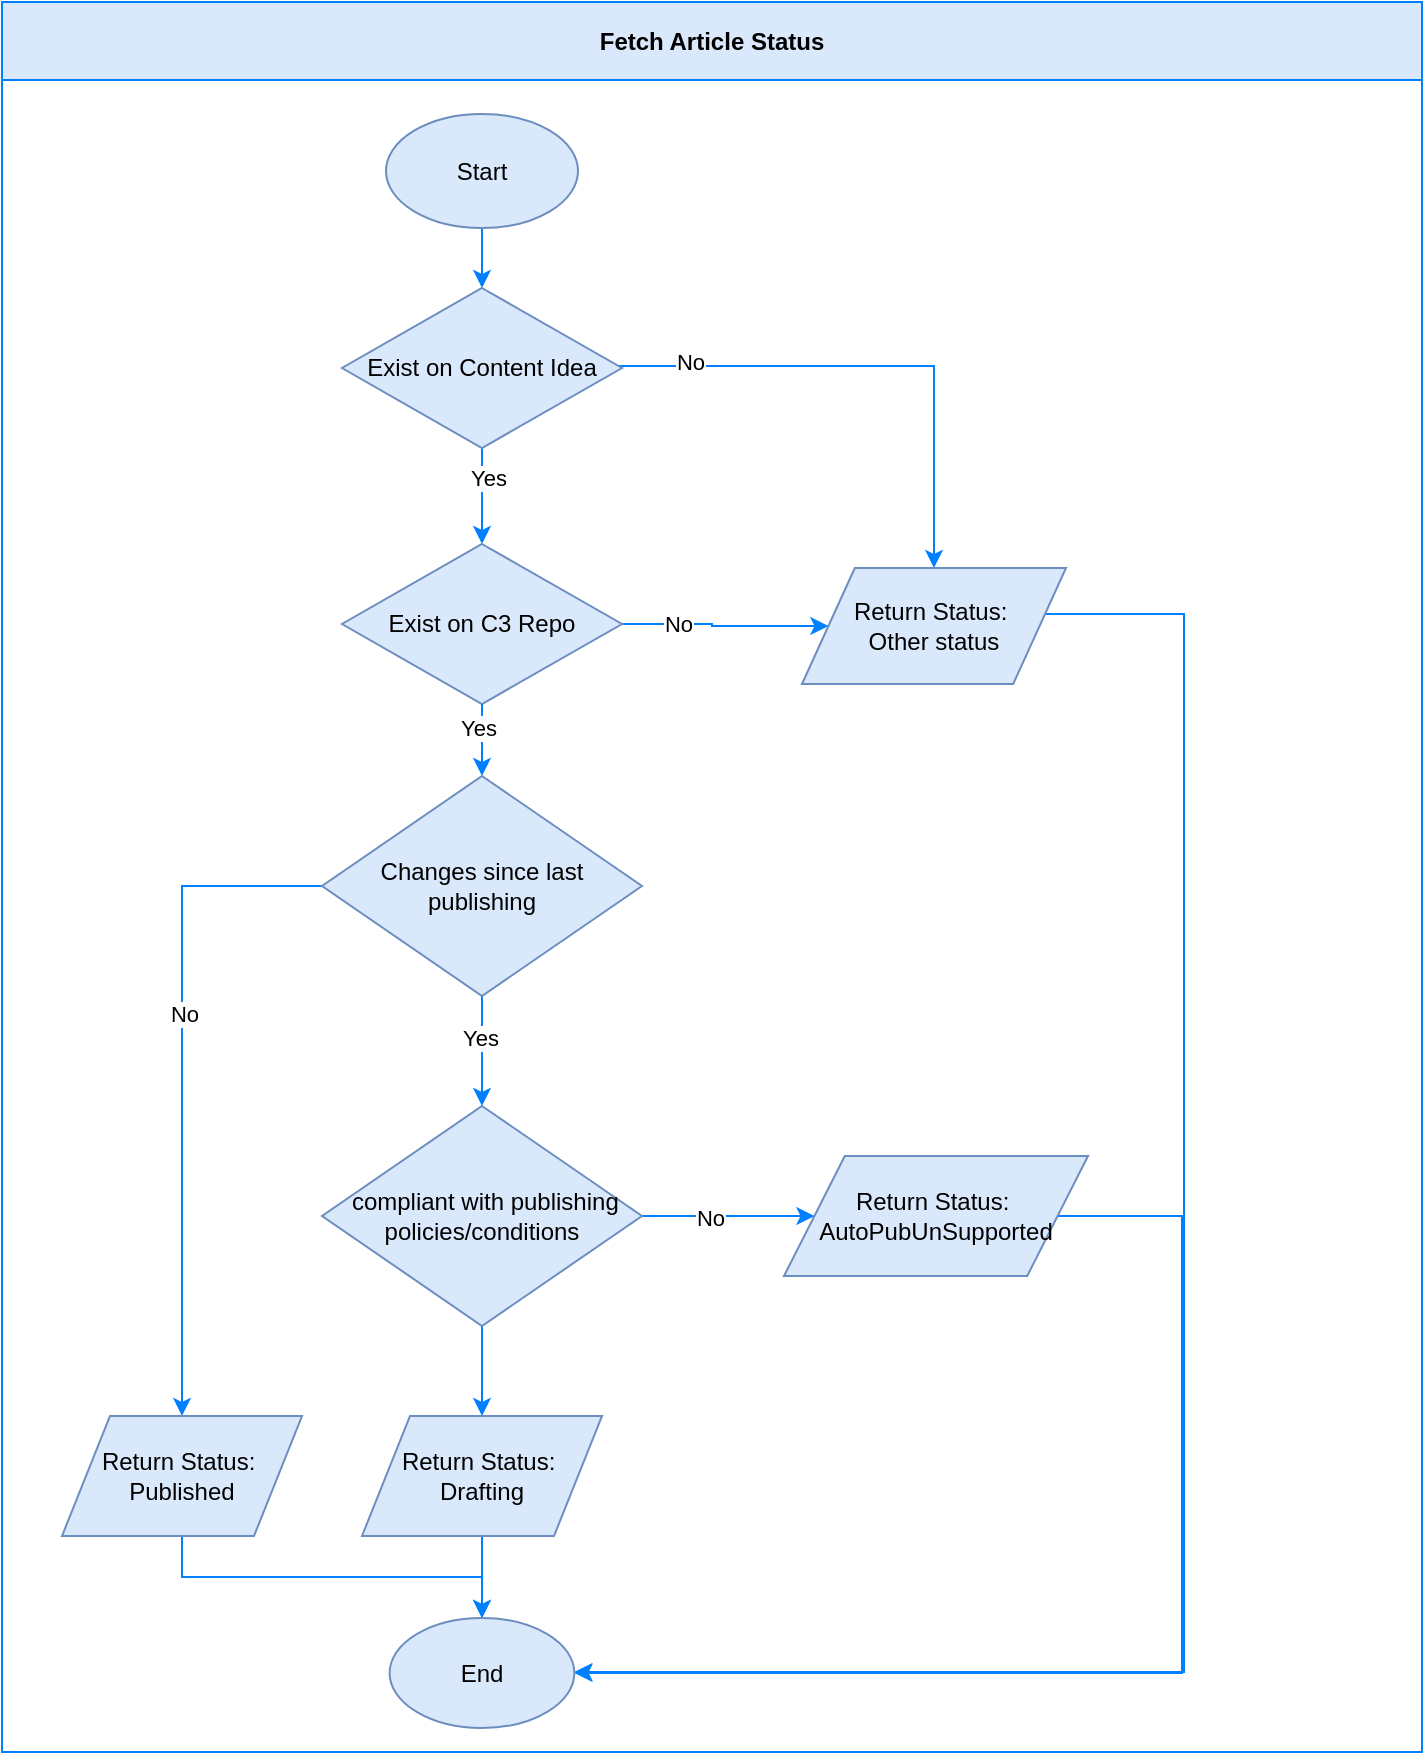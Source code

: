 <mxfile version="24.8.6" pages="12">
  <diagram name="Page-1" id="2AoE8no1jIqksjWk7j5P">
    <mxGraphModel dx="1386" dy="751" grid="0" gridSize="10" guides="1" tooltips="1" connect="1" arrows="1" fold="1" page="1" pageScale="1" pageWidth="827" pageHeight="1169" math="0" shadow="0">
      <root>
        <mxCell id="0" />
        <mxCell id="1" parent="0" />
        <mxCell id="hJCjkBWN6n7xwB7_BL_B-4" value="Fetch Article Status" style="swimlane;whiteSpace=wrap;html=1;fillColor=#dae8fc;strokeColor=#0080ff;startSize=39;swimlaneLine=1;fillStyle=auto;swimlaneFillColor=default;container=0;" parent="1" vertex="1">
          <mxGeometry x="50" y="130" width="710" height="875" as="geometry">
            <mxRectangle x="50" y="130" width="150" height="40" as="alternateBounds" />
          </mxGeometry>
        </mxCell>
        <mxCell id="hJCjkBWN6n7xwB7_BL_B-21" style="edgeStyle=orthogonalEdgeStyle;rounded=0;orthogonalLoop=1;jettySize=auto;html=1;exitX=0.5;exitY=1;exitDx=0;exitDy=0;entryX=0.5;entryY=0;entryDx=0;entryDy=0;strokeColor=#0080ff;" parent="hJCjkBWN6n7xwB7_BL_B-4" source="hJCjkBWN6n7xwB7_BL_B-55" target="hJCjkBWN6n7xwB7_BL_B-20" edge="1">
          <mxGeometry relative="1" as="geometry">
            <mxPoint x="240" y="83" as="sourcePoint" />
          </mxGeometry>
        </mxCell>
        <mxCell id="hJCjkBWN6n7xwB7_BL_B-65" style="edgeStyle=orthogonalEdgeStyle;rounded=0;orthogonalLoop=1;jettySize=auto;html=1;exitX=0.5;exitY=1;exitDx=0;exitDy=0;entryX=0.5;entryY=0;entryDx=0;entryDy=0;strokeColor=#0080ff;" parent="hJCjkBWN6n7xwB7_BL_B-4" source="hJCjkBWN6n7xwB7_BL_B-8" target="hJCjkBWN6n7xwB7_BL_B-54" edge="1">
          <mxGeometry relative="1" as="geometry" />
        </mxCell>
        <mxCell id="hJCjkBWN6n7xwB7_BL_B-8" value="Return Status:&amp;nbsp;&lt;br style=&quot;border-color: var(--border-color);&quot;&gt;Drafting" style="shape=parallelogram;rounded=0;whiteSpace=wrap;html=1;fillColor=#dae8fc;strokeColor=#6c8ebf;perimeter=parallelogramPerimeter;" parent="hJCjkBWN6n7xwB7_BL_B-4" vertex="1">
          <mxGeometry x="180" y="707" width="120" height="60" as="geometry" />
        </mxCell>
        <mxCell id="hJCjkBWN6n7xwB7_BL_B-63" style="edgeStyle=orthogonalEdgeStyle;rounded=0;orthogonalLoop=1;jettySize=auto;html=1;entryX=1;entryY=0.5;entryDx=0;entryDy=0;strokeColor=#0080ff;exitX=1;exitY=0.5;exitDx=0;exitDy=0;" parent="hJCjkBWN6n7xwB7_BL_B-4" source="hJCjkBWN6n7xwB7_BL_B-9" target="hJCjkBWN6n7xwB7_BL_B-54" edge="1">
          <mxGeometry relative="1" as="geometry">
            <mxPoint x="519" y="607" as="sourcePoint" />
            <Array as="points">
              <mxPoint x="590" y="607" />
              <mxPoint x="590" y="835" />
            </Array>
          </mxGeometry>
        </mxCell>
        <mxCell id="hJCjkBWN6n7xwB7_BL_B-9" value="Return Status:&amp;nbsp;&lt;br style=&quot;border-color: var(--border-color);&quot;&gt;AutoPubUnSupported" style="shape=parallelogram;rounded=0;whiteSpace=wrap;html=1;fillColor=#dae8fc;strokeColor=#6c8ebf;perimeter=parallelogramPerimeter;" parent="hJCjkBWN6n7xwB7_BL_B-4" vertex="1">
          <mxGeometry x="391" y="577" width="152" height="60" as="geometry" />
        </mxCell>
        <mxCell id="hJCjkBWN6n7xwB7_BL_B-64" style="edgeStyle=orthogonalEdgeStyle;rounded=0;orthogonalLoop=1;jettySize=auto;html=1;strokeColor=#0080ff;exitX=1;exitY=0.5;exitDx=0;exitDy=0;" parent="hJCjkBWN6n7xwB7_BL_B-4" source="hJCjkBWN6n7xwB7_BL_B-10" target="hJCjkBWN6n7xwB7_BL_B-54" edge="1">
          <mxGeometry relative="1" as="geometry">
            <mxPoint x="551" y="306" as="sourcePoint" />
            <mxPoint x="320.0" y="829.5" as="targetPoint" />
            <Array as="points">
              <mxPoint x="508" y="306" />
              <mxPoint x="591" y="306" />
              <mxPoint x="591" y="835" />
            </Array>
          </mxGeometry>
        </mxCell>
        <mxCell id="hJCjkBWN6n7xwB7_BL_B-10" value="Return Status:&amp;nbsp;&lt;br style=&quot;border-color: var(--border-color);&quot;&gt;Other status" style="shape=parallelogram;rounded=0;whiteSpace=wrap;html=1;fillColor=#dae8fc;strokeColor=#6c8ebf;perimeter=parallelogramPerimeter;resizeWidth=0;resizeHeight=0;imageAspect=1;imageHeight=0;imageWidth=0;overflow=visible;fillOpacity=100;" parent="hJCjkBWN6n7xwB7_BL_B-4" vertex="1">
          <mxGeometry x="400" y="283" width="132" height="58" as="geometry" />
        </mxCell>
        <mxCell id="hJCjkBWN6n7xwB7_BL_B-22" style="edgeStyle=orthogonalEdgeStyle;rounded=0;orthogonalLoop=1;jettySize=auto;html=1;exitX=0.95;exitY=0.488;exitDx=0;exitDy=0;entryX=0.5;entryY=0;entryDx=0;entryDy=0;exitPerimeter=0;strokeColor=#0080ff;" parent="hJCjkBWN6n7xwB7_BL_B-4" source="hJCjkBWN6n7xwB7_BL_B-20" target="hJCjkBWN6n7xwB7_BL_B-10" edge="1">
          <mxGeometry relative="1" as="geometry">
            <mxPoint x="557" y="163" as="sourcePoint" />
          </mxGeometry>
        </mxCell>
        <mxCell id="hJCjkBWN6n7xwB7_BL_B-47" value="No" style="edgeLabel;html=1;align=center;verticalAlign=middle;resizable=0;points=[];" parent="hJCjkBWN6n7xwB7_BL_B-22" vertex="1" connectable="0">
          <mxGeometry x="-0.692" y="2" relative="1" as="geometry">
            <mxPoint as="offset" />
          </mxGeometry>
        </mxCell>
        <mxCell id="hJCjkBWN6n7xwB7_BL_B-26" style="edgeStyle=orthogonalEdgeStyle;rounded=0;orthogonalLoop=1;jettySize=auto;html=1;exitX=0.5;exitY=1;exitDx=0;exitDy=0;entryX=0.5;entryY=0;entryDx=0;entryDy=0;strokeColor=#0080ff;" parent="hJCjkBWN6n7xwB7_BL_B-4" source="hJCjkBWN6n7xwB7_BL_B-20" target="hJCjkBWN6n7xwB7_BL_B-24" edge="1">
          <mxGeometry relative="1" as="geometry">
            <Array as="points">
              <mxPoint x="240" y="253" />
              <mxPoint x="240" y="253" />
            </Array>
          </mxGeometry>
        </mxCell>
        <mxCell id="hJCjkBWN6n7xwB7_BL_B-28" value="Yes" style="edgeLabel;html=1;align=center;verticalAlign=middle;resizable=0;points=[];" parent="hJCjkBWN6n7xwB7_BL_B-26" vertex="1" connectable="0">
          <mxGeometry x="-0.375" y="3" relative="1" as="geometry">
            <mxPoint as="offset" />
          </mxGeometry>
        </mxCell>
        <mxCell id="hJCjkBWN6n7xwB7_BL_B-20" value="Exist on Content Idea" style="rhombus;whiteSpace=wrap;html=1;fillColor=#dae8fc;strokeColor=#6c8ebf;" parent="hJCjkBWN6n7xwB7_BL_B-4" vertex="1">
          <mxGeometry x="170" y="143" width="140" height="80" as="geometry" />
        </mxCell>
        <mxCell id="hJCjkBWN6n7xwB7_BL_B-25" style="edgeStyle=orthogonalEdgeStyle;rounded=0;orthogonalLoop=1;jettySize=auto;html=1;exitX=1;exitY=0.5;exitDx=0;exitDy=0;strokeColor=#0080ff;entryX=0;entryY=0.5;entryDx=0;entryDy=0;" parent="hJCjkBWN6n7xwB7_BL_B-4" source="hJCjkBWN6n7xwB7_BL_B-24" target="hJCjkBWN6n7xwB7_BL_B-10" edge="1">
          <mxGeometry relative="1" as="geometry">
            <mxPoint x="557" y="291" as="sourcePoint" />
            <mxPoint x="400" y="311" as="targetPoint" />
          </mxGeometry>
        </mxCell>
        <mxCell id="hJCjkBWN6n7xwB7_BL_B-32" value="No" style="edgeLabel;html=1;align=center;verticalAlign=middle;resizable=0;points=[];" parent="hJCjkBWN6n7xwB7_BL_B-25" vertex="1" connectable="0">
          <mxGeometry x="-0.471" relative="1" as="geometry">
            <mxPoint as="offset" />
          </mxGeometry>
        </mxCell>
        <mxCell id="hJCjkBWN6n7xwB7_BL_B-24" value="Exist on C3 Repo" style="rhombus;whiteSpace=wrap;html=1;fillColor=#dae8fc;strokeColor=#6c8ebf;" parent="hJCjkBWN6n7xwB7_BL_B-4" vertex="1">
          <mxGeometry x="170" y="271" width="140" height="80" as="geometry" />
        </mxCell>
        <mxCell id="hJCjkBWN6n7xwB7_BL_B-38" style="edgeStyle=orthogonalEdgeStyle;rounded=0;orthogonalLoop=1;jettySize=auto;html=1;exitX=1;exitY=0.5;exitDx=0;exitDy=0;strokeColor=#0080ff;entryX=0;entryY=0.5;entryDx=0;entryDy=0;" parent="hJCjkBWN6n7xwB7_BL_B-4" source="hJCjkBWN6n7xwB7_BL_B-37" target="hJCjkBWN6n7xwB7_BL_B-9" edge="1">
          <mxGeometry relative="1" as="geometry">
            <mxPoint x="403" y="607" as="targetPoint" />
          </mxGeometry>
        </mxCell>
        <mxCell id="hJCjkBWN6n7xwB7_BL_B-49" value="No" style="edgeLabel;html=1;align=center;verticalAlign=middle;resizable=0;points=[];" parent="hJCjkBWN6n7xwB7_BL_B-38" vertex="1" connectable="0">
          <mxGeometry x="-0.225" y="-1" relative="1" as="geometry">
            <mxPoint as="offset" />
          </mxGeometry>
        </mxCell>
        <mxCell id="hJCjkBWN6n7xwB7_BL_B-42" style="edgeStyle=orthogonalEdgeStyle;rounded=0;orthogonalLoop=1;jettySize=auto;html=1;exitX=0.5;exitY=1;exitDx=0;exitDy=0;strokeColor=#0080ff;" parent="hJCjkBWN6n7xwB7_BL_B-4" source="hJCjkBWN6n7xwB7_BL_B-24" target="hJCjkBWN6n7xwB7_BL_B-39" edge="1">
          <mxGeometry relative="1" as="geometry" />
        </mxCell>
        <mxCell id="hJCjkBWN6n7xwB7_BL_B-50" value="Yes" style="edgeLabel;html=1;align=center;verticalAlign=middle;resizable=0;points=[];" parent="hJCjkBWN6n7xwB7_BL_B-42" vertex="1" connectable="0">
          <mxGeometry x="-0.467" y="-2" relative="1" as="geometry">
            <mxPoint as="offset" />
          </mxGeometry>
        </mxCell>
        <mxCell id="hJCjkBWN6n7xwB7_BL_B-67" style="edgeStyle=orthogonalEdgeStyle;rounded=0;orthogonalLoop=1;jettySize=auto;html=1;exitX=0.5;exitY=1;exitDx=0;exitDy=0;strokeColor=#0080ff;" parent="hJCjkBWN6n7xwB7_BL_B-4" source="hJCjkBWN6n7xwB7_BL_B-37" target="hJCjkBWN6n7xwB7_BL_B-8" edge="1">
          <mxGeometry relative="1" as="geometry" />
        </mxCell>
        <mxCell id="hJCjkBWN6n7xwB7_BL_B-37" value="&amp;nbsp;compliant with publishing policies/conditions" style="rhombus;whiteSpace=wrap;html=1;fillColor=#dae8fc;strokeColor=#6c8ebf;" parent="hJCjkBWN6n7xwB7_BL_B-4" vertex="1">
          <mxGeometry x="160" y="552" width="160" height="110" as="geometry" />
        </mxCell>
        <mxCell id="hJCjkBWN6n7xwB7_BL_B-44" style="edgeStyle=orthogonalEdgeStyle;rounded=0;orthogonalLoop=1;jettySize=auto;html=1;exitX=0;exitY=0.5;exitDx=0;exitDy=0;entryX=0.5;entryY=0;entryDx=0;entryDy=0;strokeColor=#0080ff;" parent="hJCjkBWN6n7xwB7_BL_B-4" source="hJCjkBWN6n7xwB7_BL_B-39" target="hJCjkBWN6n7xwB7_BL_B-40" edge="1">
          <mxGeometry relative="1" as="geometry">
            <mxPoint x="240" y="743" as="targetPoint" />
          </mxGeometry>
        </mxCell>
        <mxCell id="hJCjkBWN6n7xwB7_BL_B-58" value="No" style="edgeLabel;html=1;align=center;verticalAlign=middle;resizable=0;points=[];" parent="hJCjkBWN6n7xwB7_BL_B-44" vertex="1" connectable="0">
          <mxGeometry x="-0.2" y="1" relative="1" as="geometry">
            <mxPoint as="offset" />
          </mxGeometry>
        </mxCell>
        <mxCell id="hJCjkBWN6n7xwB7_BL_B-66" style="edgeStyle=orthogonalEdgeStyle;rounded=0;orthogonalLoop=1;jettySize=auto;html=1;exitX=0.5;exitY=1;exitDx=0;exitDy=0;strokeColor=#0080ff;" parent="hJCjkBWN6n7xwB7_BL_B-4" source="hJCjkBWN6n7xwB7_BL_B-39" target="hJCjkBWN6n7xwB7_BL_B-37" edge="1">
          <mxGeometry relative="1" as="geometry" />
        </mxCell>
        <mxCell id="hJCjkBWN6n7xwB7_BL_B-68" value="Yes" style="edgeLabel;html=1;align=center;verticalAlign=middle;resizable=0;points=[];" parent="hJCjkBWN6n7xwB7_BL_B-66" vertex="1" connectable="0">
          <mxGeometry x="-0.229" y="-1" relative="1" as="geometry">
            <mxPoint as="offset" />
          </mxGeometry>
        </mxCell>
        <mxCell id="hJCjkBWN6n7xwB7_BL_B-39" value="Changes since last publishing" style="rhombus;whiteSpace=wrap;html=1;fillColor=#dae8fc;strokeColor=#6c8ebf;" parent="hJCjkBWN6n7xwB7_BL_B-4" vertex="1">
          <mxGeometry x="160" y="387" width="160" height="110" as="geometry" />
        </mxCell>
        <mxCell id="hJCjkBWN6n7xwB7_BL_B-59" style="edgeStyle=orthogonalEdgeStyle;rounded=0;orthogonalLoop=1;jettySize=auto;html=1;exitX=0.5;exitY=1;exitDx=0;exitDy=0;entryX=0.5;entryY=0;entryDx=0;entryDy=0;strokeColor=#0080ff;" parent="hJCjkBWN6n7xwB7_BL_B-4" source="hJCjkBWN6n7xwB7_BL_B-40" target="hJCjkBWN6n7xwB7_BL_B-54" edge="1">
          <mxGeometry relative="1" as="geometry" />
        </mxCell>
        <mxCell id="hJCjkBWN6n7xwB7_BL_B-40" value="Return Status:&amp;nbsp;&lt;br&gt;Published" style="shape=parallelogram;rounded=0;whiteSpace=wrap;html=1;fillColor=#dae8fc;strokeColor=#6c8ebf;perimeter=parallelogramPerimeter;" parent="hJCjkBWN6n7xwB7_BL_B-4" vertex="1">
          <mxGeometry x="30" y="707" width="120" height="60" as="geometry" />
        </mxCell>
        <mxCell id="hJCjkBWN6n7xwB7_BL_B-54" value="End" style="ellipse;whiteSpace=wrap;html=1;strokeColor=#6c8ebf;align=center;verticalAlign=middle;fontFamily=Helvetica;fontSize=12;fillColor=#dae8fc;" parent="hJCjkBWN6n7xwB7_BL_B-4" vertex="1">
          <mxGeometry x="193.81" y="808" width="92.37" height="55" as="geometry" />
        </mxCell>
        <mxCell id="hJCjkBWN6n7xwB7_BL_B-55" value="Start" style="ellipse;whiteSpace=wrap;html=1;strokeColor=#6c8ebf;align=center;verticalAlign=middle;fontFamily=Helvetica;fontSize=12;fillColor=#dae8fc;" parent="hJCjkBWN6n7xwB7_BL_B-4" vertex="1">
          <mxGeometry x="192" y="56" width="96" height="57" as="geometry" />
        </mxCell>
      </root>
    </mxGraphModel>
  </diagram>
  <diagram id="WLr3JdKh2QjjLzA0XeIp" name="Page-2">
    <mxGraphModel dx="1786" dy="749" grid="0" gridSize="10" guides="1" tooltips="1" connect="1" arrows="1" fold="1" page="0" pageScale="1" pageWidth="827" pageHeight="1169" math="0" shadow="0">
      <root>
        <mxCell id="0" />
        <mxCell id="1" parent="0" />
        <mxCell id="EN9lrkCLmBIFPqM0Dkwq-1" value="Content Idea Article Management" style="swimlane;whiteSpace=wrap;html=1;strokeColor=#6c8ebf;align=center;verticalAlign=middle;fontFamily=Helvetica;fontSize=12;fillColor=#dae8fc;container=0;" parent="1" vertex="1">
          <mxGeometry x="59" y="61" width="301" height="223" as="geometry" />
        </mxCell>
        <mxCell id="nIa88j4b3GYeWqgV1nNu-2" value="Get CI Article Info" style="rounded=1;whiteSpace=wrap;html=1;strokeColor=#d6b656;align=center;verticalAlign=middle;fontFamily=Helvetica;fontSize=12;fillColor=#fff2cc;" parent="EN9lrkCLmBIFPqM0Dkwq-1" vertex="1">
          <mxGeometry x="17" y="58" width="120" height="60" as="geometry" />
        </mxCell>
        <mxCell id="nIa88j4b3GYeWqgV1nNu-6" value="Upload Files" style="rounded=1;whiteSpace=wrap;html=1;strokeColor=#6c8ebf;align=center;verticalAlign=middle;fontFamily=Helvetica;fontSize=12;fillColor=#dae8fc;" parent="EN9lrkCLmBIFPqM0Dkwq-1" vertex="1">
          <mxGeometry x="155" y="58" width="120" height="60" as="geometry" />
        </mxCell>
        <mxCell id="fplhhfcsr7682GFxP_gc-2" value="Get CI Article Content" style="rounded=1;whiteSpace=wrap;html=1;strokeColor=#d6b656;align=center;verticalAlign=middle;fontFamily=Helvetica;fontSize=12;fillColor=#fff2cc;" parent="EN9lrkCLmBIFPqM0Dkwq-1" vertex="1">
          <mxGeometry x="17" y="134" width="120" height="60" as="geometry" />
        </mxCell>
        <mxCell id="fplhhfcsr7682GFxP_gc-3" value="Write CI Article Content" style="rounded=1;whiteSpace=wrap;html=1;strokeColor=#d6b656;align=center;verticalAlign=middle;fontFamily=Helvetica;fontSize=12;fillColor=#fff2cc;" parent="EN9lrkCLmBIFPqM0Dkwq-1" vertex="1">
          <mxGeometry x="159" y="134" width="120" height="60" as="geometry" />
        </mxCell>
        <mxCell id="EN9lrkCLmBIFPqM0Dkwq-2" value="Evergreen Article Management" style="swimlane;whiteSpace=wrap;html=1;strokeColor=#6c8ebf;align=center;verticalAlign=middle;fontFamily=Helvetica;fontSize=12;fillColor=#dae8fc;container=0;" parent="1" vertex="1">
          <mxGeometry x="360" y="61" width="298" height="223" as="geometry" />
        </mxCell>
        <mxCell id="nIa88j4b3GYeWqgV1nNu-1" value="Get C3 Article Info" style="rounded=1;whiteSpace=wrap;html=1;strokeColor=#9673a6;align=center;verticalAlign=middle;fontFamily=Helvetica;fontSize=12;fillColor=#e1d5e7;" parent="EN9lrkCLmBIFPqM0Dkwq-2" vertex="1">
          <mxGeometry x="17" y="65" width="120" height="60" as="geometry" />
        </mxCell>
        <mxCell id="nIa88j4b3GYeWqgV1nNu-3" value="Get C3 Article Content" style="rounded=1;whiteSpace=wrap;html=1;strokeColor=#6c8ebf;align=center;verticalAlign=middle;fontFamily=Helvetica;fontSize=12;fillColor=#dae8fc;" parent="EN9lrkCLmBIFPqM0Dkwq-2" vertex="1">
          <mxGeometry x="156" y="65" width="120" height="60" as="geometry" />
        </mxCell>
        <mxCell id="nIa88j4b3GYeWqgV1nNu-4" value="Publish Article" style="rounded=1;whiteSpace=wrap;html=1;strokeColor=#6c8ebf;align=center;verticalAlign=middle;fontFamily=Helvetica;fontSize=12;fillColor=#dae8fc;" parent="EN9lrkCLmBIFPqM0Dkwq-2" vertex="1">
          <mxGeometry x="17" y="135" width="120" height="60" as="geometry" />
        </mxCell>
        <mxCell id="nIa88j4b3GYeWqgV1nNu-5" value="Archive Article" style="rounded=1;whiteSpace=wrap;html=1;strokeColor=#d6b656;align=center;verticalAlign=middle;fontFamily=Helvetica;fontSize=12;fillColor=#fff2cc;" parent="EN9lrkCLmBIFPqM0Dkwq-2" vertex="1">
          <mxGeometry x="156" y="135" width="120" height="60" as="geometry" />
        </mxCell>
        <mxCell id="EN9lrkCLmBIFPqM0Dkwq-3" value="Monitoring Domain" style="swimlane;whiteSpace=wrap;html=1;strokeColor=#6c8ebf;align=center;verticalAlign=middle;fontFamily=Helvetica;fontSize=12;fillColor=#dae8fc;container=0;" parent="1" vertex="1">
          <mxGeometry x="658" y="61" width="267" height="223" as="geometry" />
        </mxCell>
        <mxCell id="oCmB6g62q-IrTfeOIPLD-1" value="Mail Notification" style="rounded=1;whiteSpace=wrap;html=1;fillColor=#dae8fc;strokeColor=#6c8ebf;fontSize=12;" parent="EN9lrkCLmBIFPqM0Dkwq-3" vertex="1">
          <mxGeometry x="139" y="65" width="120" height="60" as="geometry" />
        </mxCell>
        <mxCell id="fplhhfcsr7682GFxP_gc-1" value="Fetch Article Publish Status" style="rounded=1;whiteSpace=wrap;html=1;fillColor=#fff2cc;strokeColor=#d6b656;fontSize=12;" parent="EN9lrkCLmBIFPqM0Dkwq-3" vertex="1">
          <mxGeometry x="11" y="65" width="120" height="60" as="geometry" />
        </mxCell>
        <mxCell id="cVdrMaab67lAocyZaBD_-1" value="Conversion Domain" style="swimlane;whiteSpace=wrap;html=1;strokeColor=#6c8ebf;align=center;verticalAlign=middle;fontFamily=Helvetica;fontSize=12;fillColor=#dae8fc;container=0;" parent="1" vertex="1">
          <mxGeometry x="59" y="317" width="866" height="223" as="geometry" />
        </mxCell>
        <mxCell id="cVdrMaab67lAocyZaBD_-2" value="Convert Html to DdueXml" style="rounded=1;whiteSpace=wrap;html=1;strokeColor=#6c8ebf;align=center;verticalAlign=middle;fontFamily=Helvetica;fontSize=12;fillColor=#dae8fc;" parent="cVdrMaab67lAocyZaBD_-1" vertex="1">
          <mxGeometry x="15" y="52" width="120" height="60" as="geometry" />
        </mxCell>
        <mxCell id="cVdrMaab67lAocyZaBD_-3" value="Convert DdueXml&lt;br&gt;&amp;nbsp;to Html" style="rounded=1;whiteSpace=wrap;html=1;strokeColor=#6c8ebf;align=center;verticalAlign=middle;fontFamily=Helvetica;fontSize=12;fillColor=#dae8fc;" parent="cVdrMaab67lAocyZaBD_-1" vertex="1">
          <mxGeometry x="171" y="52" width="120" height="60" as="geometry" />
        </mxCell>
        <mxCell id="cVdrMaab67lAocyZaBD_-4" value="Standardize Html" style="rounded=1;whiteSpace=wrap;html=1;strokeColor=#6c8ebf;align=center;verticalAlign=middle;fontFamily=Helvetica;fontSize=12;fillColor=#dae8fc;" parent="cVdrMaab67lAocyZaBD_-1" vertex="1">
          <mxGeometry x="327" y="52" width="120" height="60" as="geometry" />
        </mxCell>
        <mxCell id="eoYExE6csT1cnhEWS7wk-1" value="Get CI Article Info" style="swimlane;whiteSpace=wrap;html=1;strokeColor=#6c8ebf;align=center;verticalAlign=middle;fontFamily=Helvetica;fontSize=12;fillColor=#dae8fc;container=0;" parent="1" vertex="1">
          <mxGeometry x="59" y="578" width="237" height="204" as="geometry" />
        </mxCell>
        <mxCell id="eoYExE6csT1cnhEWS7wk-2" value="Get CI Article Version&lt;br&gt;By&lt;br&gt;CI ID / Guid / KB Number / Url" style="rounded=1;whiteSpace=wrap;html=1;strokeColor=#6c8ebf;align=center;verticalAlign=middle;fontFamily=Helvetica;fontSize=12;fillColor=#dae8fc;" parent="eoYExE6csT1cnhEWS7wk-1" vertex="1">
          <mxGeometry x="17" y="104" width="178" height="60" as="geometry" />
        </mxCell>
        <mxCell id="eoYExE6csT1cnhEWS7wk-6" value="Get CI Article Content" style="swimlane;whiteSpace=wrap;html=1;strokeColor=#6c8ebf;align=center;verticalAlign=middle;fontFamily=Helvetica;fontSize=12;fillColor=#dae8fc;container=0;" parent="1" vertex="1">
          <mxGeometry x="318" y="578" width="228" height="204" as="geometry" />
        </mxCell>
        <mxCell id="eoYExE6csT1cnhEWS7wk-8" value="Get CI Article Title&lt;br&gt;By&lt;br&gt;CI ID / Guid / KB Number/ Url" style="rounded=1;whiteSpace=wrap;html=1;strokeColor=#6c8ebf;align=center;verticalAlign=middle;fontFamily=Helvetica;fontSize=12;fillColor=#dae8fc;" parent="eoYExE6csT1cnhEWS7wk-6" vertex="1">
          <mxGeometry x="24" y="36" width="169" height="60" as="geometry" />
        </mxCell>
        <mxCell id="eoYExE6csT1cnhEWS7wk-10" value="Get CI Article Content&lt;br&gt;By&lt;br&gt;CI ID / Guid / KB Number/ Url" style="rounded=1;whiteSpace=wrap;html=1;strokeColor=#6c8ebf;align=center;verticalAlign=middle;fontFamily=Helvetica;fontSize=12;fillColor=#dae8fc;" parent="eoYExE6csT1cnhEWS7wk-6" vertex="1">
          <mxGeometry x="24" y="109" width="169" height="60" as="geometry" />
        </mxCell>
        <mxCell id="eoYExE6csT1cnhEWS7wk-15" value="yellow:&lt;br&gt;undeveloped" style="whiteSpace=wrap;html=1;shape=mxgraph.basic.oval_callout;direction=north;fillColor=#fff2cc;strokeColor=#d6b656;" parent="1" vertex="1">
          <mxGeometry x="-50" y="92" width="123" height="71" as="geometry" />
        </mxCell>
        <mxCell id="eoYExE6csT1cnhEWS7wk-16" value="blue:&lt;br&gt;completed" style="whiteSpace=wrap;html=1;shape=mxgraph.basic.oval_callout;direction=east;fillColor=#dae8fc;strokeColor=#6c8ebf;" parent="1" vertex="1">
          <mxGeometry x="909" y="78" width="115" height="79" as="geometry" />
        </mxCell>
        <mxCell id="eoYExE6csT1cnhEWS7wk-17" value="purple:&lt;br&gt;partially completed" style="whiteSpace=wrap;html=1;shape=mxgraph.basic.oval_callout;direction=east;fillColor=#e1d5e7;strokeColor=#9673a6;" parent="1" vertex="1">
          <mxGeometry x="909" y="186" width="141" height="90" as="geometry" />
        </mxCell>
      </root>
    </mxGraphModel>
  </diagram>
  <diagram id="6t7AXbhWanzbVa6y-hRY" name="Page-3">
    <mxGraphModel dx="1386" dy="749" grid="0" gridSize="10" guides="1" tooltips="1" connect="1" arrows="1" fold="1" page="1" pageScale="1" pageWidth="827" pageHeight="1169" math="0" shadow="0">
      <root>
        <mxCell id="0" />
        <mxCell id="1" parent="0" />
        <mxCell id="4rdhOHi8FRU4sigkSYVt-1" value="Conversion Domain" style="swimlane;whiteSpace=wrap;html=1;strokeColor=#6c8ebf;align=center;verticalAlign=middle;fontFamily=Helvetica;fontSize=12;fillColor=#dae8fc;container=0;" parent="1" vertex="1">
          <mxGeometry x="135" y="71" width="517" height="442" as="geometry" />
        </mxCell>
        <mxCell id="4rdhOHi8FRU4sigkSYVt-2" value="Convert Html to DdueXml" style="rounded=1;whiteSpace=wrap;html=1;strokeColor=#6c8ebf;align=center;verticalAlign=middle;fontFamily=Helvetica;fontSize=12;fillColor=#dae8fc;" parent="4rdhOHi8FRU4sigkSYVt-1" vertex="1">
          <mxGeometry x="43" y="85" width="120" height="60" as="geometry" />
        </mxCell>
        <mxCell id="4rdhOHi8FRU4sigkSYVt-3" value="Convert DdueXml&lt;br&gt;&amp;nbsp;to Html" style="rounded=1;whiteSpace=wrap;html=1;strokeColor=#6c8ebf;align=center;verticalAlign=middle;fontFamily=Helvetica;fontSize=12;fillColor=#dae8fc;" parent="4rdhOHi8FRU4sigkSYVt-1" vertex="1">
          <mxGeometry x="224" y="85" width="120" height="60" as="geometry" />
        </mxCell>
        <mxCell id="4rdhOHi8FRU4sigkSYVt-4" value="Standardize Html" style="rounded=1;whiteSpace=wrap;html=1;strokeColor=#6c8ebf;align=center;verticalAlign=middle;fontFamily=Helvetica;fontSize=12;fillColor=#dae8fc;" parent="4rdhOHi8FRU4sigkSYVt-1" vertex="1">
          <mxGeometry x="43" y="206" width="120" height="60" as="geometry" />
        </mxCell>
      </root>
    </mxGraphModel>
  </diagram>
  <diagram id="a6f3V7mvqzXxbRNZXyJQ" name="Page-4">
    <mxGraphModel dx="1786" dy="1151" grid="0" gridSize="10" guides="1" tooltips="1" connect="1" arrows="1" fold="1" page="0" pageScale="1" pageWidth="827" pageHeight="1169" math="0" shadow="0">
      <root>
        <mxCell id="0" />
        <mxCell id="1" parent="0" />
        <mxCell id="ujYM6v9ThVoc_ZAGY540-1" value="Content Idea" style="rounded=0;whiteSpace=wrap;html=1;verticalAlign=top;align=left;fontSize=23;fillColor=none;dashed=1;strokeColor=#0080ff;" parent="1" vertex="1">
          <mxGeometry x="-176" y="-95" width="467" height="500" as="geometry" />
        </mxCell>
        <mxCell id="ujYM6v9ThVoc_ZAGY540-2" value="User" style="verticalLabelPosition=bottom;html=1;verticalAlign=top;align=center;strokeColor=none;fillColor=#00BEF2;shape=mxgraph.azure.user;" parent="1" vertex="1">
          <mxGeometry x="-328" y="-7" width="47.5" height="50" as="geometry" />
        </mxCell>
        <mxCell id="ujYM6v9ThVoc_ZAGY540-3" value="Azure Active Directory" style="image;aspect=fixed;html=1;points=[];align=center;fontSize=12;image=img/lib/azure2/identity/Azure_Active_Directory.svg;" parent="1" vertex="1">
          <mxGeometry x="67" y="-5" width="70" height="64" as="geometry" />
        </mxCell>
        <mxCell id="ujYM6v9ThVoc_ZAGY540-4" value="Content Idea API Service" style="image;aspect=fixed;html=1;points=[];align=center;fontSize=12;image=img/lib/azure2/app_services/App_Services.svg;strokeWidth=2;" parent="1" vertex="1">
          <mxGeometry x="73" y="127" width="64" height="64" as="geometry" />
        </mxCell>
        <mxCell id="ujYM6v9ThVoc_ZAGY540-5" value="Azure Key Vault" style="image;aspect=fixed;html=1;points=[];align=center;fontSize=12;image=img/lib/azure2/security/Key_Vaults.svg;" parent="1" vertex="1">
          <mxGeometry x="176" y="267" width="68" height="68" as="geometry" />
        </mxCell>
        <mxCell id="ujYM6v9ThVoc_ZAGY540-6" value="Application Insights" style="image;aspect=fixed;html=1;points=[];align=center;fontSize=12;image=img/lib/azure2/devops/Application_Insights.svg;" parent="1" vertex="1">
          <mxGeometry x="-24" y="272" width="44" height="63" as="geometry" />
        </mxCell>
        <mxCell id="ujYM6v9ThVoc_ZAGY540-7" value="Content Idea DevOps" style="image;aspect=fixed;html=1;points=[];align=center;fontSize=12;image=img/lib/azure2/devops/Azure_DevOps.svg;" parent="1" vertex="1">
          <mxGeometry x="-112" y="-7" width="64" height="64" as="geometry" />
        </mxCell>
        <mxCell id="ujYM6v9ThVoc_ZAGY540-8" value="" style="endArrow=classic;html=1;rounded=0;exitX=0.87;exitY=0.65;exitDx=0;exitDy=0;exitPerimeter=0;fillColor=#dae8fc;strokeColor=#0080ff;strokeWidth=2;" parent="1" source="ujYM6v9ThVoc_ZAGY540-2" target="ujYM6v9ThVoc_ZAGY540-7" edge="1">
          <mxGeometry width="50" height="50" relative="1" as="geometry">
            <mxPoint x="175" y="225" as="sourcePoint" />
            <mxPoint x="225" y="175" as="targetPoint" />
          </mxGeometry>
        </mxCell>
        <mxCell id="ujYM6v9ThVoc_ZAGY540-9" value="" style="endArrow=classic;html=1;rounded=0;exitX=1;exitY=0.531;exitDx=0;exitDy=0;exitPerimeter=0;fillColor=#dae8fc;strokeColor=#0080ff;strokeWidth=2;" parent="1" source="ujYM6v9ThVoc_ZAGY540-7" target="ujYM6v9ThVoc_ZAGY540-3" edge="1">
          <mxGeometry width="50" height="50" relative="1" as="geometry">
            <mxPoint x="-30.33" y="64.92" as="sourcePoint" />
            <mxPoint x="144.67" y="63.92" as="targetPoint" />
          </mxGeometry>
        </mxCell>
        <mxCell id="ujYM6v9ThVoc_ZAGY540-10" value="" style="endArrow=classic;html=1;rounded=0;exitX=0.514;exitY=0.984;exitDx=0;exitDy=0;exitPerimeter=0;fillColor=#dae8fc;strokeColor=#0080ff;strokeWidth=2;" parent="1" source="ujYM6v9ThVoc_ZAGY540-3" target="ujYM6v9ThVoc_ZAGY540-4" edge="1">
          <mxGeometry width="50" height="50" relative="1" as="geometry">
            <mxPoint x="175" y="225" as="sourcePoint" />
            <mxPoint x="225" y="175" as="targetPoint" />
          </mxGeometry>
        </mxCell>
        <mxCell id="ujYM6v9ThVoc_ZAGY540-11" value="" style="edgeStyle=elbowEdgeStyle;elbow=horizontal;endArrow=classic;html=1;curved=0;rounded=0;endSize=8;startSize=8;fillColor=#dae8fc;strokeColor=#0080ff;strokeWidth=2;" parent="1" edge="1">
          <mxGeometry width="50" height="50" relative="1" as="geometry">
            <mxPoint x="105" y="228" as="sourcePoint" />
            <mxPoint x="-3" y="272" as="targetPoint" />
            <Array as="points">
              <mxPoint x="-3" y="225" />
            </Array>
          </mxGeometry>
        </mxCell>
        <mxCell id="ujYM6v9ThVoc_ZAGY540-12" value="" style="edgeStyle=elbowEdgeStyle;elbow=vertical;endArrow=classic;html=1;curved=0;rounded=0;endSize=8;startSize=8;exitX=0.484;exitY=1;exitDx=0;exitDy=0;exitPerimeter=0;strokeWidth=2;strokeColor=#0080ff;" parent="1" source="ujYM6v9ThVoc_ZAGY540-4" target="ujYM6v9ThVoc_ZAGY540-5" edge="1">
          <mxGeometry width="50" height="50" relative="1" as="geometry">
            <mxPoint x="175" y="225" as="sourcePoint" />
            <mxPoint x="225" y="175" as="targetPoint" />
          </mxGeometry>
        </mxCell>
        <mxCell id="ujYM6v9ThVoc_ZAGY540-13" value="Evergreen" style="rounded=0;whiteSpace=wrap;html=1;verticalAlign=top;align=left;fontSize=23;fillColor=none;dashed=1;strokeColor=#0080ff;" parent="1" vertex="1">
          <mxGeometry x="316" y="-95" width="273" height="500" as="geometry" />
        </mxCell>
        <mxCell id="ujYM6v9ThVoc_ZAGY540-14" value="Evergreen DevOps" style="image;aspect=fixed;html=1;points=[];align=center;fontSize=12;image=img/lib/azure2/devops/Azure_DevOps.svg;" parent="1" vertex="1">
          <mxGeometry x="434" y="133" width="64" height="64" as="geometry" />
        </mxCell>
        <mxCell id="ujYM6v9ThVoc_ZAGY540-15" value="" style="endArrow=classic;html=1;rounded=0;exitX=0.969;exitY=0.563;exitDx=0;exitDy=0;exitPerimeter=0;strokeWidth=2;strokeColor=#0080ff;" parent="1" source="ujYM6v9ThVoc_ZAGY540-4" target="ujYM6v9ThVoc_ZAGY540-14" edge="1">
          <mxGeometry width="50" height="50" relative="1" as="geometry">
            <mxPoint x="175" y="225" as="sourcePoint" />
            <mxPoint x="225" y="175" as="targetPoint" />
          </mxGeometry>
        </mxCell>
      </root>
    </mxGraphModel>
  </diagram>
  <diagram id="OaYLes2nnMuw0YqnySsa" name="0814">
    <mxGraphModel dx="1386" dy="749" grid="1" gridSize="10" guides="1" tooltips="1" connect="1" arrows="1" fold="1" page="1" pageScale="1" pageWidth="827" pageHeight="1169" math="0" shadow="0">
      <root>
        <mxCell id="0" />
        <mxCell id="1" parent="0" />
        <mxCell id="mt02coXN5PhFVuU_w0_--3" style="edgeStyle=orthogonalEdgeStyle;rounded=0;orthogonalLoop=1;jettySize=auto;html=1;exitX=0.5;exitY=1;exitDx=0;exitDy=0;entryX=0.5;entryY=0;entryDx=0;entryDy=0;" edge="1" parent="1" source="mt02coXN5PhFVuU_w0_--1" target="mt02coXN5PhFVuU_w0_--14">
          <mxGeometry relative="1" as="geometry">
            <mxPoint x="210" y="200" as="targetPoint" />
          </mxGeometry>
        </mxCell>
        <mxCell id="mt02coXN5PhFVuU_w0_--23" style="edgeStyle=orthogonalEdgeStyle;rounded=0;orthogonalLoop=1;jettySize=auto;html=1;exitX=0;exitY=0.5;exitDx=0;exitDy=0;entryX=0;entryY=0.5;entryDx=0;entryDy=0;" edge="1" parent="1" source="mt02coXN5PhFVuU_w0_--1" target="mt02coXN5PhFVuU_w0_--22">
          <mxGeometry relative="1" as="geometry">
            <mxPoint x="140" y="120" as="sourcePoint" />
            <mxPoint x="140" y="550" as="targetPoint" />
            <Array as="points">
              <mxPoint x="30" y="120" />
              <mxPoint x="30" y="700" />
            </Array>
          </mxGeometry>
        </mxCell>
        <mxCell id="mt02coXN5PhFVuU_w0_--1" value="IsSuperUser" style="rounded=1;whiteSpace=wrap;html=1;" vertex="1" parent="1">
          <mxGeometry x="150" y="90" width="120" height="60" as="geometry" />
        </mxCell>
        <mxCell id="mt02coXN5PhFVuU_w0_--7" style="edgeStyle=orthogonalEdgeStyle;rounded=0;orthogonalLoop=1;jettySize=auto;html=1;exitX=0.5;exitY=1;exitDx=0;exitDy=0;" edge="1" parent="1" target="mt02coXN5PhFVuU_w0_--17">
          <mxGeometry relative="1" as="geometry">
            <mxPoint x="210" y="260" as="sourcePoint" />
            <mxPoint x="210" y="320" as="targetPoint" />
          </mxGeometry>
        </mxCell>
        <mxCell id="mt02coXN5PhFVuU_w0_--4" value="No" style="text;html=1;align=center;verticalAlign=middle;whiteSpace=wrap;rounded=0;" vertex="1" parent="1">
          <mxGeometry x="200" y="150" width="60" height="30" as="geometry" />
        </mxCell>
        <mxCell id="mt02coXN5PhFVuU_w0_--8" value="No" style="text;html=1;align=center;verticalAlign=middle;whiteSpace=wrap;rounded=0;" vertex="1" parent="1">
          <mxGeometry x="200" y="270" width="60" height="30" as="geometry" />
        </mxCell>
        <mxCell id="mt02coXN5PhFVuU_w0_--10" style="edgeStyle=orthogonalEdgeStyle;rounded=0;orthogonalLoop=1;jettySize=auto;html=1;exitX=1;exitY=0.5;exitDx=0;exitDy=0;entryX=0.5;entryY=0;entryDx=0;entryDy=0;" edge="1" parent="1" target="mt02coXN5PhFVuU_w0_--15">
          <mxGeometry relative="1" as="geometry">
            <mxPoint x="270" y="230" as="sourcePoint" />
            <mxPoint x="422.04" y="321.02" as="targetPoint" />
          </mxGeometry>
        </mxCell>
        <mxCell id="mt02coXN5PhFVuU_w0_--11" value="Yes" style="text;html=1;align=center;verticalAlign=middle;whiteSpace=wrap;rounded=0;" vertex="1" parent="1">
          <mxGeometry x="310" y="200" width="60" height="30" as="geometry" />
        </mxCell>
        <mxCell id="mt02coXN5PhFVuU_w0_--27" style="edgeStyle=orthogonalEdgeStyle;rounded=0;orthogonalLoop=1;jettySize=auto;html=1;exitX=0.5;exitY=1;exitDx=0;exitDy=0;entryX=0.5;entryY=0;entryDx=0;entryDy=0;" edge="1" parent="1" source="mt02coXN5PhFVuU_w0_--12" target="mt02coXN5PhFVuU_w0_--25">
          <mxGeometry relative="1" as="geometry" />
        </mxCell>
        <mxCell id="mt02coXN5PhFVuU_w0_--12" value="PeerConfirmation = False" style="rounded=1;whiteSpace=wrap;html=1;" vertex="1" parent="1">
          <mxGeometry x="300" y="470" width="120" height="60" as="geometry" />
        </mxCell>
        <mxCell id="mt02coXN5PhFVuU_w0_--14" value="RequestedBy == Peer Reviewer1/Review2" style="rhombus;whiteSpace=wrap;html=1;" vertex="1" parent="1">
          <mxGeometry x="145" y="190" width="130" height="80" as="geometry" />
        </mxCell>
        <mxCell id="mt02coXN5PhFVuU_w0_--31" style="edgeStyle=orthogonalEdgeStyle;rounded=0;orthogonalLoop=1;jettySize=auto;html=1;exitX=0.5;exitY=1;exitDx=0;exitDy=0;entryX=0.5;entryY=0;entryDx=0;entryDy=0;" edge="1" parent="1" source="mt02coXN5PhFVuU_w0_--15" target="mt02coXN5PhFVuU_w0_--25">
          <mxGeometry relative="1" as="geometry">
            <Array as="points">
              <mxPoint x="560" y="590" />
              <mxPoint x="360" y="590" />
            </Array>
          </mxGeometry>
        </mxCell>
        <mxCell id="mt02coXN5PhFVuU_w0_--15" value="Clear Reviewer1/Reviewer2&amp;nbsp;" style="rounded=1;whiteSpace=wrap;html=1;" vertex="1" parent="1">
          <mxGeometry x="500" y="360" width="120" height="60" as="geometry" />
        </mxCell>
        <mxCell id="mt02coXN5PhFVuU_w0_--18" style="edgeStyle=orthogonalEdgeStyle;rounded=0;orthogonalLoop=1;jettySize=auto;html=1;exitX=1;exitY=0.5;exitDx=0;exitDy=0;" edge="1" parent="1" source="mt02coXN5PhFVuU_w0_--17" target="mt02coXN5PhFVuU_w0_--12">
          <mxGeometry relative="1" as="geometry" />
        </mxCell>
        <mxCell id="mt02coXN5PhFVuU_w0_--28" style="edgeStyle=orthogonalEdgeStyle;rounded=0;orthogonalLoop=1;jettySize=auto;html=1;exitX=0.5;exitY=1;exitDx=0;exitDy=0;" edge="1" parent="1" source="mt02coXN5PhFVuU_w0_--17" target="mt02coXN5PhFVuU_w0_--22">
          <mxGeometry relative="1" as="geometry" />
        </mxCell>
        <mxCell id="mt02coXN5PhFVuU_w0_--17" value="Not PeerReviewer Confirm" style="rhombus;whiteSpace=wrap;html=1;" vertex="1" parent="1">
          <mxGeometry x="150" y="340" width="120" height="80" as="geometry" />
        </mxCell>
        <mxCell id="mt02coXN5PhFVuU_w0_--19" value="Yes" style="text;html=1;align=center;verticalAlign=middle;whiteSpace=wrap;rounded=0;" vertex="1" parent="1">
          <mxGeometry x="270" y="350" width="60" height="30" as="geometry" />
        </mxCell>
        <mxCell id="mt02coXN5PhFVuU_w0_--21" style="edgeStyle=orthogonalEdgeStyle;rounded=0;orthogonalLoop=1;jettySize=auto;html=1;exitX=0.5;exitY=1;exitDx=0;exitDy=0;" edge="1" parent="1" source="mt02coXN5PhFVuU_w0_--20" target="mt02coXN5PhFVuU_w0_--1">
          <mxGeometry relative="1" as="geometry" />
        </mxCell>
        <mxCell id="mt02coXN5PhFVuU_w0_--20" value="Start" style="ellipse;whiteSpace=wrap;html=1;" vertex="1" parent="1">
          <mxGeometry x="150" y="20" width="120" height="40" as="geometry" />
        </mxCell>
        <mxCell id="mt02coXN5PhFVuU_w0_--22" value="Continue Process" style="ellipse;whiteSpace=wrap;html=1;" vertex="1" parent="1">
          <mxGeometry x="150" y="680" width="120" height="40" as="geometry" />
        </mxCell>
        <mxCell id="mt02coXN5PhFVuU_w0_--24" value="Yes" style="text;html=1;align=center;verticalAlign=middle;whiteSpace=wrap;rounded=0;" vertex="1" parent="1">
          <mxGeometry x="70" y="90" width="60" height="30" as="geometry" />
        </mxCell>
        <mxCell id="mt02coXN5PhFVuU_w0_--25" value="Next Work Item" style="ellipse;whiteSpace=wrap;html=1;" vertex="1" parent="1">
          <mxGeometry x="300" y="675" width="120" height="50" as="geometry" />
        </mxCell>
        <mxCell id="mt02coXN5PhFVuU_w0_--29" value="No" style="text;html=1;align=center;verticalAlign=middle;whiteSpace=wrap;rounded=0;" vertex="1" parent="1">
          <mxGeometry x="200" y="470" width="60" height="30" as="geometry" />
        </mxCell>
      </root>
    </mxGraphModel>
  </diagram>
  <diagram id="6BhbtcpkAEnpx9FfvCFw" name="PublishArticles">
    <mxGraphModel dx="1386" dy="749" grid="1" gridSize="10" guides="1" tooltips="1" connect="1" arrows="1" fold="1" page="1" pageScale="1" pageWidth="827" pageHeight="1169" math="0" shadow="0">
      <root>
        <mxCell id="0" />
        <mxCell id="1" parent="0" />
        <mxCell id="UlK3YMSl_lW1Qxefh_lO-1" style="edgeStyle=orthogonalEdgeStyle;rounded=0;orthogonalLoop=1;jettySize=auto;html=1;exitX=0.5;exitY=1;exitDx=0;exitDy=0;entryX=0.5;entryY=0;entryDx=0;entryDy=0;" edge="1" parent="1" source="J3ICQBT5bNF59ImTJt8A-1" target="VBg_xfeagD4D99W7jjRa-1">
          <mxGeometry relative="1" as="geometry">
            <mxPoint x="135" y="90" as="targetPoint" />
          </mxGeometry>
        </mxCell>
        <mxCell id="J3ICQBT5bNF59ImTJt8A-1" value="Start" style="ellipse;whiteSpace=wrap;html=1;" vertex="1" parent="1">
          <mxGeometry x="101.88" width="90" height="50" as="geometry" />
        </mxCell>
        <mxCell id="VBg_xfeagD4D99W7jjRa-3" style="edgeStyle=orthogonalEdgeStyle;rounded=0;orthogonalLoop=1;jettySize=auto;html=1;exitX=0.5;exitY=1;exitDx=0;exitDy=0;entryX=0.5;entryY=0;entryDx=0;entryDy=0;" edge="1" parent="1" source="VBg_xfeagD4D99W7jjRa-1" target="VBg_xfeagD4D99W7jjRa-2">
          <mxGeometry relative="1" as="geometry" />
        </mxCell>
        <mxCell id="VBg_xfeagD4D99W7jjRa-1" value="Standardize Html" style="rhombus;whiteSpace=wrap;html=1;" vertex="1" parent="1">
          <mxGeometry x="87.5" y="80" width="120" height="80" as="geometry" />
        </mxCell>
        <mxCell id="VBg_xfeagD4D99W7jjRa-5" style="edgeStyle=orthogonalEdgeStyle;rounded=0;orthogonalLoop=1;jettySize=auto;html=1;exitX=0.5;exitY=1;exitDx=0;exitDy=0;entryX=0.5;entryY=0;entryDx=0;entryDy=0;" edge="1" parent="1" source="VBg_xfeagD4D99W7jjRa-2" target="VBg_xfeagD4D99W7jjRa-4">
          <mxGeometry relative="1" as="geometry" />
        </mxCell>
        <mxCell id="VBg_xfeagD4D99W7jjRa-2" value="Convert Html to DdueXml" style="rhombus;whiteSpace=wrap;html=1;" vertex="1" parent="1">
          <mxGeometry x="87.51" y="190" width="120" height="80" as="geometry" />
        </mxCell>
        <mxCell id="VBg_xfeagD4D99W7jjRa-8" style="edgeStyle=orthogonalEdgeStyle;rounded=0;orthogonalLoop=1;jettySize=auto;html=1;exitX=0.5;exitY=1;exitDx=0;exitDy=0;" edge="1" parent="1" source="VBg_xfeagD4D99W7jjRa-4" target="VBg_xfeagD4D99W7jjRa-7">
          <mxGeometry relative="1" as="geometry" />
        </mxCell>
        <mxCell id="VBg_xfeagD4D99W7jjRa-4" value="Generate Meta DdueXml" style="rhombus;whiteSpace=wrap;html=1;" vertex="1" parent="1">
          <mxGeometry x="87.5" y="300" width="120" height="80" as="geometry" />
        </mxCell>
        <mxCell id="VBg_xfeagD4D99W7jjRa-6" value="End" style="ellipse;whiteSpace=wrap;html=1;" vertex="1" parent="1">
          <mxGeometry x="102.51" y="740" width="90" height="50" as="geometry" />
        </mxCell>
        <mxCell id="VBg_xfeagD4D99W7jjRa-10" style="edgeStyle=orthogonalEdgeStyle;rounded=0;orthogonalLoop=1;jettySize=auto;html=1;exitX=0.5;exitY=1;exitDx=0;exitDy=0;entryX=0.5;entryY=0;entryDx=0;entryDy=0;" edge="1" parent="1" source="VBg_xfeagD4D99W7jjRa-7" target="VBg_xfeagD4D99W7jjRa-9">
          <mxGeometry relative="1" as="geometry" />
        </mxCell>
        <mxCell id="VBg_xfeagD4D99W7jjRa-7" value="Pull Preview Branch" style="rhombus;whiteSpace=wrap;html=1;" vertex="1" parent="1">
          <mxGeometry x="86.88" y="410" width="120" height="80" as="geometry" />
        </mxCell>
        <mxCell id="VBg_xfeagD4D99W7jjRa-12" style="edgeStyle=orthogonalEdgeStyle;rounded=0;orthogonalLoop=1;jettySize=auto;html=1;exitX=0.5;exitY=1;exitDx=0;exitDy=0;entryX=0.5;entryY=0;entryDx=0;entryDy=0;" edge="1" parent="1" source="VBg_xfeagD4D99W7jjRa-9" target="VBg_xfeagD4D99W7jjRa-11">
          <mxGeometry relative="1" as="geometry" />
        </mxCell>
        <mxCell id="VBg_xfeagD4D99W7jjRa-9" value="Pull Live Branch" style="rhombus;whiteSpace=wrap;html=1;" vertex="1" parent="1">
          <mxGeometry x="86.88" y="520" width="120" height="80" as="geometry" />
        </mxCell>
        <mxCell id="VBg_xfeagD4D99W7jjRa-13" style="edgeStyle=orthogonalEdgeStyle;rounded=0;orthogonalLoop=1;jettySize=auto;html=1;exitX=0.5;exitY=1;exitDx=0;exitDy=0;" edge="1" parent="1" source="VBg_xfeagD4D99W7jjRa-11" target="VBg_xfeagD4D99W7jjRa-6">
          <mxGeometry relative="1" as="geometry" />
        </mxCell>
        <mxCell id="VBg_xfeagD4D99W7jjRa-11" value="Check Rending Status" style="rhombus;whiteSpace=wrap;html=1;" vertex="1" parent="1">
          <mxGeometry x="87.51" y="630" width="120" height="80" as="geometry" />
        </mxCell>
      </root>
    </mxGraphModel>
  </diagram>
  <diagram id="DE4RY2uXnujfSINR_FoB" name="PublishArticleV2">
    <mxGraphModel dx="1434" dy="806" grid="0" gridSize="10" guides="1" tooltips="1" connect="1" arrows="1" fold="1" page="1" pageScale="1" pageWidth="827" pageHeight="1169" math="0" shadow="0">
      <root>
        <mxCell id="0" />
        <mxCell id="1" parent="0" />
        <mxCell id="FCKQJgM8cLc4B8TQGx6g-1" value="Rubik" style="swimlane;whiteSpace=wrap;html=1;container=0;fillColor=#eeeeee;strokeColor=#36393d;" parent="1" vertex="1">
          <mxGeometry x="50" y="130" width="200" height="680" as="geometry" />
        </mxCell>
        <mxCell id="PE6kHQQsq0A3AoXeRbNP-1" value="Publish Process" style="swimlane;whiteSpace=wrap;html=1;container=0;fillColor=#eeeeee;strokeColor=#36393d;" parent="1" vertex="1">
          <mxGeometry x="50" y="107" width="750" height="703" as="geometry" />
        </mxCell>
        <mxCell id="FCKQJgM8cLc4B8TQGx6g-2" value="Publish API" style="swimlane;whiteSpace=wrap;html=1;container=0;fillColor=#eeeeee;strokeColor=#36393d;" parent="PE6kHQQsq0A3AoXeRbNP-1" vertex="1">
          <mxGeometry x="200" y="23" width="350" height="680" as="geometry" />
        </mxCell>
        <mxCell id="Y4JPMKc6mv0xH0c-AJWr-12" value="&lt;span class=&quot;hljs-string&quot;&gt;Webhook&lt;/span&gt; &lt;span class=&quot;hljs-string&quot;&gt;Notification&lt;/span&gt;" style="swimlane;whiteSpace=wrap;html=1;container=0;fillColor=#eeeeee;strokeColor=#36393d;" parent="FCKQJgM8cLc4B8TQGx6g-2" vertex="1">
          <mxGeometry y="518" width="350" height="162" as="geometry" />
        </mxCell>
        <mxCell id="Y4JPMKc6mv0xH0c-AJWr-11" value="Publish Article" style="swimlane;whiteSpace=wrap;html=1;fillColor=#eeeeee;strokeColor=#36393d;container=0;" parent="FCKQJgM8cLc4B8TQGx6g-2" vertex="1">
          <mxGeometry y="23" width="350" height="143" as="geometry" />
        </mxCell>
        <mxCell id="XyP1v8mS3lCBMKFsngKJ-6" style="edgeStyle=orthogonalEdgeStyle;rounded=0;orthogonalLoop=1;jettySize=auto;html=1;exitX=0.5;exitY=1;exitDx=0;exitDy=0;entryX=0.5;entryY=0;entryDx=0;entryDy=0;" parent="Y4JPMKc6mv0xH0c-AJWr-11" edge="1">
          <mxGeometry relative="1" as="geometry">
            <mxPoint x="228" y="436.5" as="targetPoint" />
          </mxGeometry>
        </mxCell>
        <mxCell id="Y4JPMKc6mv0xH0c-AJWr-14" style="edgeStyle=orthogonalEdgeStyle;rounded=0;orthogonalLoop=1;jettySize=auto;html=1;exitX=0.5;exitY=1;exitDx=0;exitDy=0;entryX=0.5;entryY=0;entryDx=0;entryDy=0;" parent="Y4JPMKc6mv0xH0c-AJWr-11" edge="1">
          <mxGeometry relative="1" as="geometry">
            <mxPoint x="228" y="356.5" as="targetPoint" />
          </mxGeometry>
        </mxCell>
        <mxCell id="Y4JPMKc6mv0xH0c-AJWr-3" style="edgeStyle=orthogonalEdgeStyle;rounded=0;orthogonalLoop=1;jettySize=auto;html=1;exitX=1;exitY=0.5;exitDx=0;exitDy=0;entryX=0;entryY=0.5;entryDx=0;entryDy=0;" parent="Y4JPMKc6mv0xH0c-AJWr-11" edge="1">
          <mxGeometry relative="1" as="geometry">
            <mxPoint x="164" y="304" as="targetPoint" />
            <Array as="points">
              <mxPoint x="146" y="466" />
              <mxPoint x="146" y="304" />
            </Array>
          </mxGeometry>
        </mxCell>
        <mxCell id="Y4JPMKc6mv0xH0c-AJWr-2" style="edgeStyle=orthogonalEdgeStyle;rounded=0;orthogonalLoop=1;jettySize=auto;html=1;exitX=0.5;exitY=1;exitDx=0;exitDy=0;" parent="Y4JPMKc6mv0xH0c-AJWr-11" edge="1">
          <mxGeometry relative="1" as="geometry">
            <mxPoint x="70" y="436.5" as="targetPoint" />
          </mxGeometry>
        </mxCell>
        <mxCell id="XyP1v8mS3lCBMKFsngKJ-3" style="edgeStyle=orthogonalEdgeStyle;rounded=0;orthogonalLoop=1;jettySize=auto;html=1;exitX=0.5;exitY=1;exitDx=0;exitDy=0;entryX=0.5;entryY=0;entryDx=0;entryDy=0;" parent="Y4JPMKc6mv0xH0c-AJWr-11" edge="1">
          <mxGeometry relative="1" as="geometry">
            <mxPoint x="70" y="356.5" as="targetPoint" />
          </mxGeometry>
        </mxCell>
        <mxCell id="Y4JPMKc6mv0xH0c-AJWr-15" value="&lt;span style=&quot;font-weight: 700;&quot;&gt;Publish Article&lt;/span&gt;" style="rounded=1;whiteSpace=wrap;html=1;fillColor=#cce5ff;strokeColor=#36393d;" parent="Y4JPMKc6mv0xH0c-AJWr-11" vertex="1">
          <mxGeometry x="40" y="32" width="120" height="60" as="geometry" />
        </mxCell>
        <mxCell id="Y4JPMKc6mv0xH0c-AJWr-30" value="Asynchronous Publish Article" style="swimlane;whiteSpace=wrap;html=1;fillColor=#eeeeee;strokeColor=#36393d;container=0;" parent="Y4JPMKc6mv0xH0c-AJWr-11" vertex="1">
          <mxGeometry y="143" width="350" height="352" as="geometry" />
        </mxCell>
        <mxCell id="Y4JPMKc6mv0xH0c-AJWr-31" value="Push Live Branch" style="rounded=1;whiteSpace=wrap;html=1;fillColor=#cce5ff;strokeColor=#36393d;" parent="Y4JPMKc6mv0xH0c-AJWr-30" vertex="1">
          <mxGeometry x="178" y="210.5" width="120" height="60" as="geometry" />
        </mxCell>
        <mxCell id="Y4JPMKc6mv0xH0c-AJWr-41" style="edgeStyle=orthogonalEdgeStyle;rounded=0;orthogonalLoop=1;jettySize=auto;html=1;exitX=0.5;exitY=1;exitDx=0;exitDy=0;entryX=0.5;entryY=0;entryDx=0;entryDy=0;" parent="Y4JPMKc6mv0xH0c-AJWr-30" source="Y4JPMKc6mv0xH0c-AJWr-32" target="Y4JPMKc6mv0xH0c-AJWr-31" edge="1">
          <mxGeometry relative="1" as="geometry" />
        </mxCell>
        <mxCell id="Y4JPMKc6mv0xH0c-AJWr-32" value="Push Preview Branch" style="rounded=1;whiteSpace=wrap;html=1;fillColor=#cce5ff;strokeColor=#36393d;" parent="Y4JPMKc6mv0xH0c-AJWr-30" vertex="1">
          <mxGeometry x="178" y="130.5" width="120" height="60" as="geometry" />
        </mxCell>
        <mxCell id="Y4JPMKc6mv0xH0c-AJWr-40" style="edgeStyle=orthogonalEdgeStyle;rounded=0;orthogonalLoop=1;jettySize=auto;html=1;exitX=0.5;exitY=1;exitDx=0;exitDy=0;" parent="Y4JPMKc6mv0xH0c-AJWr-30" source="Y4JPMKc6mv0xH0c-AJWr-33" edge="1">
          <mxGeometry relative="1" as="geometry">
            <mxPoint x="234" y="128" as="targetPoint" />
          </mxGeometry>
        </mxCell>
        <mxCell id="Y4JPMKc6mv0xH0c-AJWr-33" value="Generate Meta DdueXml" style="rounded=1;whiteSpace=wrap;html=1;fillColor=#cce5ff;strokeColor=#36393d;" parent="Y4JPMKc6mv0xH0c-AJWr-30" vertex="1">
          <mxGeometry x="174" y="48" width="120" height="60" as="geometry" />
        </mxCell>
        <mxCell id="Y4JPMKc6mv0xH0c-AJWr-39" style="edgeStyle=orthogonalEdgeStyle;rounded=0;orthogonalLoop=1;jettySize=auto;html=1;exitX=1;exitY=0.5;exitDx=0;exitDy=0;entryX=0;entryY=0.5;entryDx=0;entryDy=0;" parent="Y4JPMKc6mv0xH0c-AJWr-30" source="Y4JPMKc6mv0xH0c-AJWr-34" target="Y4JPMKc6mv0xH0c-AJWr-33" edge="1">
          <mxGeometry relative="1" as="geometry" />
        </mxCell>
        <mxCell id="Y4JPMKc6mv0xH0c-AJWr-34" value="Download images/Update DdueXml" style="rounded=1;whiteSpace=wrap;html=1;fillColor=#cce5ff;strokeColor=#36393d;" parent="Y4JPMKc6mv0xH0c-AJWr-30" vertex="1">
          <mxGeometry x="14" y="210.5" width="120" height="60" as="geometry" />
        </mxCell>
        <mxCell id="Y4JPMKc6mv0xH0c-AJWr-38" style="edgeStyle=orthogonalEdgeStyle;rounded=0;orthogonalLoop=1;jettySize=auto;html=1;exitX=0.5;exitY=1;exitDx=0;exitDy=0;entryX=0.5;entryY=0;entryDx=0;entryDy=0;" parent="Y4JPMKc6mv0xH0c-AJWr-30" source="Y4JPMKc6mv0xH0c-AJWr-35" target="Y4JPMKc6mv0xH0c-AJWr-34" edge="1">
          <mxGeometry relative="1" as="geometry" />
        </mxCell>
        <mxCell id="Y4JPMKc6mv0xH0c-AJWr-35" value="Convert Html to DdueXml" style="rounded=1;whiteSpace=wrap;html=1;fillColor=#cce5ff;strokeColor=#36393d;" parent="Y4JPMKc6mv0xH0c-AJWr-30" vertex="1">
          <mxGeometry x="14" y="130.5" width="120" height="60" as="geometry" />
        </mxCell>
        <mxCell id="Y4JPMKc6mv0xH0c-AJWr-37" style="edgeStyle=orthogonalEdgeStyle;rounded=0;orthogonalLoop=1;jettySize=auto;html=1;exitX=0.5;exitY=1;exitDx=0;exitDy=0;entryX=0.5;entryY=0;entryDx=0;entryDy=0;" parent="Y4JPMKc6mv0xH0c-AJWr-30" source="Y4JPMKc6mv0xH0c-AJWr-36" target="Y4JPMKc6mv0xH0c-AJWr-35" edge="1">
          <mxGeometry relative="1" as="geometry" />
        </mxCell>
        <mxCell id="Y4JPMKc6mv0xH0c-AJWr-36" value="Standardize Html" style="rounded=1;whiteSpace=wrap;html=1;fillColor=#cce5ff;strokeColor=#36393d;" parent="Y4JPMKc6mv0xH0c-AJWr-30" vertex="1">
          <mxGeometry x="14" y="48" width="120" height="60" as="geometry" />
        </mxCell>
        <mxCell id="Y4JPMKc6mv0xH0c-AJWr-10" style="edgeStyle=orthogonalEdgeStyle;rounded=0;orthogonalLoop=1;jettySize=auto;html=1;exitX=1;exitY=0.5;exitDx=0;exitDy=0;entryX=1;entryY=0.5;entryDx=0;entryDy=0;" parent="PE6kHQQsq0A3AoXeRbNP-1" source="XyP1v8mS3lCBMKFsngKJ-7" target="Y4JPMKc6mv0xH0c-AJWr-6" edge="1">
          <mxGeometry relative="1" as="geometry" />
        </mxCell>
        <mxCell id="Y4JPMKc6mv0xH0c-AJWr-9" style="edgeStyle=orthogonalEdgeStyle;rounded=0;orthogonalLoop=1;jettySize=auto;html=1;exitX=1;exitY=0.5;exitDx=0;exitDy=0;entryX=1;entryY=0.5;entryDx=0;entryDy=0;" parent="PE6kHQQsq0A3AoXeRbNP-1" source="XyP1v8mS3lCBMKFsngKJ-10" target="Y4JPMKc6mv0xH0c-AJWr-6" edge="1">
          <mxGeometry relative="1" as="geometry" />
        </mxCell>
        <mxCell id="XyP1v8mS3lCBMKFsngKJ-11" style="edgeStyle=orthogonalEdgeStyle;rounded=0;orthogonalLoop=1;jettySize=auto;html=1;exitX=1;exitY=0.5;exitDx=0;exitDy=0;entryX=0;entryY=0.5;entryDx=0;entryDy=0;" parent="PE6kHQQsq0A3AoXeRbNP-1" source="Y4JPMKc6mv0xH0c-AJWr-32" target="XyP1v8mS3lCBMKFsngKJ-7" edge="1">
          <mxGeometry relative="1" as="geometry">
            <mxPoint x="487" y="433.5" as="sourcePoint" />
          </mxGeometry>
        </mxCell>
        <mxCell id="XyP1v8mS3lCBMKFsngKJ-13" style="edgeStyle=orthogonalEdgeStyle;rounded=0;orthogonalLoop=1;jettySize=auto;html=1;exitX=1;exitY=0.5;exitDx=0;exitDy=0;entryX=0;entryY=0.5;entryDx=0;entryDy=0;" parent="PE6kHQQsq0A3AoXeRbNP-1" source="Y4JPMKc6mv0xH0c-AJWr-31" target="XyP1v8mS3lCBMKFsngKJ-10" edge="1">
          <mxGeometry relative="1" as="geometry">
            <mxPoint x="487" y="513.5" as="sourcePoint" />
          </mxGeometry>
        </mxCell>
        <mxCell id="Y4JPMKc6mv0xH0c-AJWr-42" style="edgeStyle=orthogonalEdgeStyle;rounded=0;orthogonalLoop=1;jettySize=auto;html=1;exitX=0;exitY=0.5;exitDx=0;exitDy=0;" parent="PE6kHQQsq0A3AoXeRbNP-1" source="Y4JPMKc6mv0xH0c-AJWr-6" edge="1">
          <mxGeometry relative="1" as="geometry">
            <mxPoint x="80" y="140" as="targetPoint" />
          </mxGeometry>
        </mxCell>
        <mxCell id="Y4JPMKc6mv0xH0c-AJWr-6" value="Get Publish Status" style="rounded=1;whiteSpace=wrap;html=1;fillColor=#cce5ff;strokeColor=#36393d;" parent="PE6kHQQsq0A3AoXeRbNP-1" vertex="1">
          <mxGeometry x="224" y="611" width="120" height="60" as="geometry" />
        </mxCell>
        <mxCell id="FCKQJgM8cLc4B8TQGx6g-4" value="Call API&lt;br&gt;Article/Meta Content" style="rounded=1;whiteSpace=wrap;html=1;fillColor=#cce5ff;strokeColor=#36393d;" parent="PE6kHQQsq0A3AoXeRbNP-1" vertex="1">
          <mxGeometry x="20" y="78" width="120" height="60" as="geometry" />
        </mxCell>
        <mxCell id="XyP1v8mS3lCBMKFsngKJ-2" style="edgeStyle=orthogonalEdgeStyle;rounded=0;orthogonalLoop=1;jettySize=auto;html=1;exitX=1;exitY=0.5;exitDx=0;exitDy=0;entryX=0;entryY=0.5;entryDx=0;entryDy=0;" parent="PE6kHQQsq0A3AoXeRbNP-1" source="FCKQJgM8cLc4B8TQGx6g-4" target="Y4JPMKc6mv0xH0c-AJWr-15" edge="1">
          <mxGeometry relative="1" as="geometry" />
        </mxCell>
        <mxCell id="FCKQJgM8cLc4B8TQGx6g-3" value="Evergreen" style="swimlane;whiteSpace=wrap;html=1;fillColor=#eeeeee;strokeColor=#36393d;swimlaneLine=1;connectable=1;allowArrows=1;container=0;" parent="PE6kHQQsq0A3AoXeRbNP-1" vertex="1">
          <mxGeometry x="550" y="23" width="200" height="680" as="geometry" />
        </mxCell>
        <mxCell id="XyP1v8mS3lCBMKFsngKJ-7" value="Preview Branch" style="rounded=1;whiteSpace=wrap;html=1;fillColor=#cce5ff;strokeColor=#36393d;" parent="FCKQJgM8cLc4B8TQGx6g-3" vertex="1">
          <mxGeometry x="49" y="297" width="120" height="60" as="geometry" />
        </mxCell>
        <mxCell id="XyP1v8mS3lCBMKFsngKJ-10" value="Live Branch" style="rounded=1;whiteSpace=wrap;html=1;fillColor=#cce5ff;strokeColor=#36393d;" parent="FCKQJgM8cLc4B8TQGx6g-3" vertex="1">
          <mxGeometry x="49" y="377" width="120" height="60" as="geometry" />
        </mxCell>
        <mxCell id="Y4JPMKc6mv0xH0c-AJWr-5" value="Rendering" style="rounded=1;whiteSpace=wrap;html=1;fillColor=#cce5ff;strokeColor=#36393d;" parent="FCKQJgM8cLc4B8TQGx6g-3" vertex="1">
          <mxGeometry x="49" y="457" width="120" height="60" as="geometry" />
        </mxCell>
        <mxCell id="Y4JPMKc6mv0xH0c-AJWr-13" style="edgeStyle=orthogonalEdgeStyle;rounded=0;orthogonalLoop=1;jettySize=auto;html=1;exitX=1;exitY=0.5;exitDx=0;exitDy=0;entryX=1;entryY=0.5;entryDx=0;entryDy=0;" parent="PE6kHQQsq0A3AoXeRbNP-1" source="Y4JPMKc6mv0xH0c-AJWr-5" target="Y4JPMKc6mv0xH0c-AJWr-6" edge="1">
          <mxGeometry relative="1" as="geometry">
            <Array as="points">
              <mxPoint x="739" y="510" />
              <mxPoint x="739" y="641" />
            </Array>
          </mxGeometry>
        </mxCell>
        <mxCell id="Y4JPMKc6mv0xH0c-AJWr-16" style="edgeStyle=orthogonalEdgeStyle;rounded=0;orthogonalLoop=1;jettySize=auto;html=1;exitX=0.5;exitY=1;exitDx=0;exitDy=0;entryX=0.5;entryY=1;entryDx=0;entryDy=0;" parent="PE6kHQQsq0A3AoXeRbNP-1" source="Y4JPMKc6mv0xH0c-AJWr-15" target="FCKQJgM8cLc4B8TQGx6g-4" edge="1">
          <mxGeometry relative="1" as="geometry" />
        </mxCell>
        <mxCell id="PE6kHQQsq0A3AoXeRbNP-2" value="Rubik" style="swimlane;whiteSpace=wrap;html=1;container=0;fillColor=#eeeeee;strokeColor=#36393d;" parent="1" vertex="1">
          <mxGeometry x="51" y="1216" width="200" height="303" as="geometry" />
        </mxCell>
        <mxCell id="PE6kHQQsq0A3AoXeRbNP-5" value="Publish API" style="swimlane;whiteSpace=wrap;html=1;container=0;fillColor=#eeeeee;strokeColor=#36393d;" parent="1" vertex="1">
          <mxGeometry x="251" y="1216" width="200" height="303" as="geometry" />
        </mxCell>
        <mxCell id="PE6kHQQsq0A3AoXeRbNP-16" value="Evergreen" style="swimlane;whiteSpace=wrap;html=1;fillColor=#eeeeee;strokeColor=#36393d;swimlaneLine=1;connectable=1;allowArrows=1;container=0;" parent="1" vertex="1">
          <mxGeometry x="451" y="1216" width="200" height="303" as="geometry" />
        </mxCell>
        <mxCell id="PE6kHQQsq0A3AoXeRbNP-17" value="Preview Branch" style="rounded=1;whiteSpace=wrap;html=1;fillColor=#cce5ff;strokeColor=#36393d;" parent="PE6kHQQsq0A3AoXeRbNP-16" vertex="1">
          <mxGeometry x="37" y="50" width="120" height="60" as="geometry" />
        </mxCell>
        <mxCell id="PE6kHQQsq0A3AoXeRbNP-18" value="Live Branch" style="rounded=1;whiteSpace=wrap;html=1;fillColor=#cce5ff;strokeColor=#36393d;" parent="PE6kHQQsq0A3AoXeRbNP-16" vertex="1">
          <mxGeometry x="37" y="130" width="120" height="60" as="geometry" />
        </mxCell>
        <mxCell id="PE6kHQQsq0A3AoXeRbNP-19" value="Rendering" style="rounded=1;whiteSpace=wrap;html=1;fillColor=#cce5ff;strokeColor=#36393d;" parent="PE6kHQQsq0A3AoXeRbNP-16" vertex="1">
          <mxGeometry x="37" y="210" width="120" height="60" as="geometry" />
        </mxCell>
        <mxCell id="PE6kHQQsq0A3AoXeRbNP-23" style="edgeStyle=orthogonalEdgeStyle;rounded=0;orthogonalLoop=1;jettySize=auto;html=1;exitX=0;exitY=0.5;exitDx=0;exitDy=0;entryX=1;entryY=0.5;entryDx=0;entryDy=0;" parent="1" source="PE6kHQQsq0A3AoXeRbNP-17" target="PE6kHQQsq0A3AoXeRbNP-15" edge="1">
          <mxGeometry relative="1" as="geometry" />
        </mxCell>
        <mxCell id="PE6kHQQsq0A3AoXeRbNP-24" style="edgeStyle=orthogonalEdgeStyle;rounded=0;orthogonalLoop=1;jettySize=auto;html=1;exitX=0;exitY=0.5;exitDx=0;exitDy=0;entryX=1;entryY=0.5;entryDx=0;entryDy=0;" parent="1" source="PE6kHQQsq0A3AoXeRbNP-18" target="PE6kHQQsq0A3AoXeRbNP-15" edge="1">
          <mxGeometry relative="1" as="geometry">
            <Array as="points">
              <mxPoint x="436" y="1376" />
              <mxPoint x="436" y="1296" />
            </Array>
          </mxGeometry>
        </mxCell>
        <mxCell id="PE6kHQQsq0A3AoXeRbNP-25" style="edgeStyle=orthogonalEdgeStyle;rounded=0;orthogonalLoop=1;jettySize=auto;html=1;exitX=0;exitY=0.5;exitDx=0;exitDy=0;entryX=1;entryY=0.5;entryDx=0;entryDy=0;" parent="1" source="PE6kHQQsq0A3AoXeRbNP-19" target="PE6kHQQsq0A3AoXeRbNP-15" edge="1">
          <mxGeometry relative="1" as="geometry">
            <Array as="points">
              <mxPoint x="436" y="1456" />
              <mxPoint x="436" y="1296" />
            </Array>
          </mxGeometry>
        </mxCell>
        <mxCell id="PE6kHQQsq0A3AoXeRbNP-27" value="Fetch Article Status Process" style="swimlane;whiteSpace=wrap;html=1;container=0;fillColor=#eeeeee;strokeColor=#36393d;" parent="1" vertex="1">
          <mxGeometry x="51" y="1193" width="600" height="326" as="geometry" />
        </mxCell>
        <mxCell id="PE6kHQQsq0A3AoXeRbNP-15" value="Get Publish Status" style="rounded=1;whiteSpace=wrap;html=1;fillColor=#cce5ff;strokeColor=#36393d;" parent="PE6kHQQsq0A3AoXeRbNP-27" vertex="1">
          <mxGeometry x="212" y="73" width="120" height="60" as="geometry" />
        </mxCell>
        <mxCell id="PE6kHQQsq0A3AoXeRbNP-4" value="Publish Status" style="rounded=1;whiteSpace=wrap;html=1;fillColor=#cce5ff;strokeColor=#36393d;" parent="PE6kHQQsq0A3AoXeRbNP-27" vertex="1">
          <mxGeometry x="12" y="73" width="120" height="60" as="geometry" />
        </mxCell>
        <mxCell id="PE6kHQQsq0A3AoXeRbNP-26" style="edgeStyle=orthogonalEdgeStyle;rounded=0;orthogonalLoop=1;jettySize=auto;html=1;exitX=0;exitY=0.5;exitDx=0;exitDy=0;entryX=1;entryY=0.5;entryDx=0;entryDy=0;" parent="PE6kHQQsq0A3AoXeRbNP-27" source="PE6kHQQsq0A3AoXeRbNP-15" target="PE6kHQQsq0A3AoXeRbNP-4" edge="1">
          <mxGeometry relative="1" as="geometry" />
        </mxCell>
        <mxCell id="iTap9V_FZGxRewB06K6h-9" style="edgeStyle=orthogonalEdgeStyle;rounded=0;orthogonalLoop=1;jettySize=auto;html=1;exitX=0.5;exitY=1;exitDx=0;exitDy=0;entryX=0.5;entryY=0;entryDx=0;entryDy=0;" parent="1" source="iTap9V_FZGxRewB06K6h-1" target="iTap9V_FZGxRewB06K6h-2" edge="1">
          <mxGeometry relative="1" as="geometry" />
        </mxCell>
        <mxCell id="iTap9V_FZGxRewB06K6h-53" value="Status: Pending" style="edgeLabel;html=1;align=center;verticalAlign=middle;resizable=0;points=[];" parent="iTap9V_FZGxRewB06K6h-9" vertex="1" connectable="0">
          <mxGeometry x="-0.538" relative="1" as="geometry">
            <mxPoint x="50" y="4" as="offset" />
          </mxGeometry>
        </mxCell>
        <mxCell id="iTap9V_FZGxRewB06K6h-1" value="Start" style="ellipse;whiteSpace=wrap;html=1;" parent="1" vertex="1">
          <mxGeometry x="892" y="107" width="90" height="50" as="geometry" />
        </mxCell>
        <mxCell id="iTap9V_FZGxRewB06K6h-10" style="edgeStyle=orthogonalEdgeStyle;rounded=0;orthogonalLoop=1;jettySize=auto;html=1;exitX=0.5;exitY=1;exitDx=0;exitDy=0;entryX=0.5;entryY=0;entryDx=0;entryDy=0;" parent="1" source="iTap9V_FZGxRewB06K6h-2" target="iTap9V_FZGxRewB06K6h-3" edge="1">
          <mxGeometry relative="1" as="geometry" />
        </mxCell>
        <mxCell id="iTap9V_FZGxRewB06K6h-38" value="Status: FormatSucceed" style="edgeLabel;html=1;align=center;verticalAlign=middle;resizable=0;points=[];" parent="iTap9V_FZGxRewB06K6h-10" vertex="1" connectable="0">
          <mxGeometry x="-0.1" relative="1" as="geometry">
            <mxPoint x="60" y="-2" as="offset" />
          </mxGeometry>
        </mxCell>
        <mxCell id="iTap9V_FZGxRewB06K6h-19" style="edgeStyle=orthogonalEdgeStyle;rounded=0;orthogonalLoop=1;jettySize=auto;html=1;exitX=1;exitY=0.5;exitDx=0;exitDy=0;entryX=0;entryY=0.5;entryDx=0;entryDy=0;" parent="1" source="iTap9V_FZGxRewB06K6h-2" target="iTap9V_FZGxRewB06K6h-18" edge="1">
          <mxGeometry relative="1" as="geometry" />
        </mxCell>
        <mxCell id="iTap9V_FZGxRewB06K6h-20" value="Failed" style="edgeLabel;html=1;align=center;verticalAlign=middle;resizable=0;points=[];" parent="iTap9V_FZGxRewB06K6h-19" vertex="1" connectable="0">
          <mxGeometry x="-0.231" y="4" relative="1" as="geometry">
            <mxPoint y="-4" as="offset" />
          </mxGeometry>
        </mxCell>
        <mxCell id="iTap9V_FZGxRewB06K6h-2" value="Standardize Html" style="rhombus;whiteSpace=wrap;html=1;" parent="1" vertex="1">
          <mxGeometry x="877" y="170" width="120" height="80" as="geometry" />
        </mxCell>
        <mxCell id="iTap9V_FZGxRewB06K6h-11" style="edgeStyle=orthogonalEdgeStyle;rounded=0;orthogonalLoop=1;jettySize=auto;html=1;exitX=0.5;exitY=1;exitDx=0;exitDy=0;entryX=0.5;entryY=0;entryDx=0;entryDy=0;" parent="1" source="iTap9V_FZGxRewB06K6h-3" target="iTap9V_FZGxRewB06K6h-4" edge="1">
          <mxGeometry relative="1" as="geometry" />
        </mxCell>
        <mxCell id="iTap9V_FZGxRewB06K6h-40" value="Status: ConvertSucceed" style="edgeLabel;html=1;align=center;verticalAlign=middle;resizable=0;points=[];" parent="iTap9V_FZGxRewB06K6h-11" vertex="1" connectable="0">
          <mxGeometry x="-0.12" y="-1" relative="1" as="geometry">
            <mxPoint x="61" y="-1" as="offset" />
          </mxGeometry>
        </mxCell>
        <mxCell id="iTap9V_FZGxRewB06K6h-23" style="edgeStyle=orthogonalEdgeStyle;rounded=0;orthogonalLoop=1;jettySize=auto;html=1;exitX=1;exitY=0.5;exitDx=0;exitDy=0;entryX=0;entryY=0.5;entryDx=0;entryDy=0;" parent="1" source="iTap9V_FZGxRewB06K6h-3" target="iTap9V_FZGxRewB06K6h-22" edge="1">
          <mxGeometry relative="1" as="geometry" />
        </mxCell>
        <mxCell id="iTap9V_FZGxRewB06K6h-24" value="Failed" style="edgeLabel;html=1;align=center;verticalAlign=middle;resizable=0;points=[];" parent="iTap9V_FZGxRewB06K6h-23" vertex="1" connectable="0">
          <mxGeometry x="-0.18" y="4" relative="1" as="geometry">
            <mxPoint y="-4" as="offset" />
          </mxGeometry>
        </mxCell>
        <mxCell id="iTap9V_FZGxRewB06K6h-3" value="Convert Html to DdueXml" style="rhombus;whiteSpace=wrap;html=1;" parent="1" vertex="1">
          <mxGeometry x="877" y="270" width="120" height="80" as="geometry" />
        </mxCell>
        <mxCell id="iTap9V_FZGxRewB06K6h-12" style="edgeStyle=orthogonalEdgeStyle;rounded=0;orthogonalLoop=1;jettySize=auto;html=1;exitX=0.5;exitY=1;exitDx=0;exitDy=0;" parent="1" source="iTap9V_FZGxRewB06K6h-4" target="iTap9V_FZGxRewB06K6h-6" edge="1">
          <mxGeometry relative="1" as="geometry" />
        </mxCell>
        <mxCell id="iTap9V_FZGxRewB06K6h-42" value="Status: GenerateXmlSucceed" style="edgeLabel;html=1;align=center;verticalAlign=middle;resizable=0;points=[];" parent="iTap9V_FZGxRewB06K6h-12" vertex="1" connectable="0">
          <mxGeometry x="0.5" relative="1" as="geometry">
            <mxPoint x="72" y="-2" as="offset" />
          </mxGeometry>
        </mxCell>
        <mxCell id="iTap9V_FZGxRewB06K6h-4" value="Generate Image/Meta DdueXml" style="rhombus;whiteSpace=wrap;html=1;" parent="1" vertex="1">
          <mxGeometry x="877" y="375" width="120" height="80" as="geometry" />
        </mxCell>
        <mxCell id="iTap9V_FZGxRewB06K6h-5" value="End" style="ellipse;whiteSpace=wrap;html=1;" parent="1" vertex="1">
          <mxGeometry x="892" y="767" width="90" height="50" as="geometry" />
        </mxCell>
        <mxCell id="iTap9V_FZGxRewB06K6h-6" value="Push Preview Branch" style="rhombus;whiteSpace=wrap;html=1;" parent="1" vertex="1">
          <mxGeometry x="877" y="479" width="120" height="80" as="geometry" />
        </mxCell>
        <mxCell id="iTap9V_FZGxRewB06K6h-14" style="edgeStyle=orthogonalEdgeStyle;rounded=0;orthogonalLoop=1;jettySize=auto;html=1;exitX=0.5;exitY=1;exitDx=0;exitDy=0;entryX=0.5;entryY=0;entryDx=0;entryDy=0;" parent="1" source="iTap9V_FZGxRewB06K6h-7" target="iTap9V_FZGxRewB06K6h-8" edge="1">
          <mxGeometry relative="1" as="geometry" />
        </mxCell>
        <mxCell id="iTap9V_FZGxRewB06K6h-44" value="Status: LivePublished" style="edgeLabel;html=1;align=center;verticalAlign=middle;resizable=0;points=[];" parent="iTap9V_FZGxRewB06K6h-14" vertex="1" connectable="0">
          <mxGeometry x="-0.333" y="-1" relative="1" as="geometry">
            <mxPoint x="61" as="offset" />
          </mxGeometry>
        </mxCell>
        <mxCell id="iTap9V_FZGxRewB06K6h-7" value="Push Live Branch" style="rhombus;whiteSpace=wrap;html=1;" parent="1" vertex="1">
          <mxGeometry x="877" y="576" width="120" height="80" as="geometry" />
        </mxCell>
        <mxCell id="iTap9V_FZGxRewB06K6h-17" style="edgeStyle=orthogonalEdgeStyle;rounded=0;orthogonalLoop=1;jettySize=auto;html=1;exitX=0.5;exitY=1;exitDx=0;exitDy=0;entryX=0.5;entryY=0;entryDx=0;entryDy=0;" parent="1" source="iTap9V_FZGxRewB06K6h-8" target="iTap9V_FZGxRewB06K6h-5" edge="1">
          <mxGeometry relative="1" as="geometry" />
        </mxCell>
        <mxCell id="iTap9V_FZGxRewB06K6h-45" value="Status: RenderingSucceed" style="edgeLabel;html=1;align=center;verticalAlign=middle;resizable=0;points=[];" parent="iTap9V_FZGxRewB06K6h-17" vertex="1" connectable="0">
          <mxGeometry x="-0.375" relative="1" as="geometry">
            <mxPoint x="69" y="1" as="offset" />
          </mxGeometry>
        </mxCell>
        <mxCell id="iTap9V_FZGxRewB06K6h-8" value="Check Rending Status" style="rhombus;whiteSpace=wrap;html=1;" parent="1" vertex="1">
          <mxGeometry x="877" y="671" width="120" height="80" as="geometry" />
        </mxCell>
        <mxCell id="iTap9V_FZGxRewB06K6h-13" style="edgeStyle=orthogonalEdgeStyle;rounded=0;orthogonalLoop=1;jettySize=auto;html=1;exitX=0.5;exitY=1;exitDx=0;exitDy=0;entryX=0.5;entryY=0;entryDx=0;entryDy=0;entryPerimeter=0;" parent="1" source="iTap9V_FZGxRewB06K6h-6" target="iTap9V_FZGxRewB06K6h-7" edge="1">
          <mxGeometry relative="1" as="geometry" />
        </mxCell>
        <mxCell id="iTap9V_FZGxRewB06K6h-43" value="Status: PreviewPublished" style="edgeLabel;html=1;align=center;verticalAlign=middle;resizable=0;points=[];" parent="iTap9V_FZGxRewB06K6h-13" vertex="1" connectable="0">
          <mxGeometry x="-0.176" y="-1" relative="1" as="geometry">
            <mxPoint x="69" y="1" as="offset" />
          </mxGeometry>
        </mxCell>
        <mxCell id="iTap9V_FZGxRewB06K6h-21" style="edgeStyle=orthogonalEdgeStyle;rounded=0;orthogonalLoop=1;jettySize=auto;html=1;exitX=1;exitY=0.5;exitDx=0;exitDy=0;entryX=1;entryY=0.5;entryDx=0;entryDy=0;" parent="1" source="iTap9V_FZGxRewB06K6h-18" target="iTap9V_FZGxRewB06K6h-5" edge="1">
          <mxGeometry relative="1" as="geometry">
            <Array as="points">
              <mxPoint x="1188" y="210" />
              <mxPoint x="1188" y="792" />
            </Array>
          </mxGeometry>
        </mxCell>
        <mxCell id="iTap9V_FZGxRewB06K6h-18" value="Status:&lt;div&gt;FormatError&lt;br&gt;&lt;/div&gt;" style="ellipse;whiteSpace=wrap;html=1;" parent="1" vertex="1">
          <mxGeometry x="1055" y="185.75" width="111" height="48.5" as="geometry" />
        </mxCell>
        <mxCell id="iTap9V_FZGxRewB06K6h-25" style="edgeStyle=orthogonalEdgeStyle;rounded=0;orthogonalLoop=1;jettySize=auto;html=1;exitX=1;exitY=0.5;exitDx=0;exitDy=0;entryX=1;entryY=0.5;entryDx=0;entryDy=0;" parent="1" source="iTap9V_FZGxRewB06K6h-22" target="iTap9V_FZGxRewB06K6h-5" edge="1">
          <mxGeometry relative="1" as="geometry">
            <Array as="points">
              <mxPoint x="1187" y="310" />
              <mxPoint x="1187" y="792" />
            </Array>
          </mxGeometry>
        </mxCell>
        <mxCell id="iTap9V_FZGxRewB06K6h-22" value="Status:&lt;div&gt;ConvertError&lt;/div&gt;" style="ellipse;whiteSpace=wrap;html=1;" parent="1" vertex="1">
          <mxGeometry x="1058" y="285.75" width="111" height="48.5" as="geometry" />
        </mxCell>
        <mxCell id="iTap9V_FZGxRewB06K6h-26" style="edgeStyle=orthogonalEdgeStyle;rounded=0;orthogonalLoop=1;jettySize=auto;html=1;exitX=1;exitY=0.5;exitDx=0;exitDy=0;entryX=0;entryY=0.5;entryDx=0;entryDy=0;" parent="1" source="iTap9V_FZGxRewB06K6h-6" target="iTap9V_FZGxRewB06K6h-28" edge="1">
          <mxGeometry relative="1" as="geometry">
            <mxPoint x="1002" y="519" as="sourcePoint" />
          </mxGeometry>
        </mxCell>
        <mxCell id="iTap9V_FZGxRewB06K6h-27" value="Failed" style="edgeLabel;html=1;align=center;verticalAlign=middle;resizable=0;points=[];" parent="iTap9V_FZGxRewB06K6h-26" vertex="1" connectable="0">
          <mxGeometry x="-0.18" y="4" relative="1" as="geometry">
            <mxPoint y="-4" as="offset" />
          </mxGeometry>
        </mxCell>
        <mxCell id="iTap9V_FZGxRewB06K6h-29" style="edgeStyle=orthogonalEdgeStyle;rounded=0;orthogonalLoop=1;jettySize=auto;html=1;exitX=1;exitY=0.5;exitDx=0;exitDy=0;entryX=1;entryY=0.5;entryDx=0;entryDy=0;" parent="1" source="iTap9V_FZGxRewB06K6h-28" target="iTap9V_FZGxRewB06K6h-5" edge="1">
          <mxGeometry relative="1" as="geometry">
            <Array as="points">
              <mxPoint x="1187" y="519" />
              <mxPoint x="1187" y="792" />
            </Array>
          </mxGeometry>
        </mxCell>
        <mxCell id="iTap9V_FZGxRewB06K6h-28" value="Status:&lt;div&gt;PublishPreviewError&lt;/div&gt;" style="ellipse;whiteSpace=wrap;html=1;" parent="1" vertex="1">
          <mxGeometry x="1063" y="494.75" width="111" height="48.5" as="geometry" />
        </mxCell>
        <mxCell id="iTap9V_FZGxRewB06K6h-30" style="edgeStyle=orthogonalEdgeStyle;rounded=0;orthogonalLoop=1;jettySize=auto;html=1;entryX=0;entryY=0.5;entryDx=0;entryDy=0;exitX=1;exitY=0.5;exitDx=0;exitDy=0;" parent="1" source="iTap9V_FZGxRewB06K6h-7" target="iTap9V_FZGxRewB06K6h-32" edge="1">
          <mxGeometry relative="1" as="geometry">
            <mxPoint x="997" y="616" as="sourcePoint" />
          </mxGeometry>
        </mxCell>
        <mxCell id="iTap9V_FZGxRewB06K6h-31" value="Failed" style="edgeLabel;html=1;align=center;verticalAlign=middle;resizable=0;points=[];" parent="iTap9V_FZGxRewB06K6h-30" vertex="1" connectable="0">
          <mxGeometry x="-0.18" y="4" relative="1" as="geometry">
            <mxPoint y="-4" as="offset" />
          </mxGeometry>
        </mxCell>
        <mxCell id="iTap9V_FZGxRewB06K6h-33" style="edgeStyle=orthogonalEdgeStyle;rounded=0;orthogonalLoop=1;jettySize=auto;html=1;exitX=1;exitY=0.5;exitDx=0;exitDy=0;entryX=1;entryY=0.5;entryDx=0;entryDy=0;" parent="1" source="iTap9V_FZGxRewB06K6h-32" target="iTap9V_FZGxRewB06K6h-5" edge="1">
          <mxGeometry relative="1" as="geometry">
            <Array as="points">
              <mxPoint x="1187" y="616" />
              <mxPoint x="1187" y="792" />
            </Array>
          </mxGeometry>
        </mxCell>
        <mxCell id="iTap9V_FZGxRewB06K6h-32" value="Status:&lt;div&gt;PublishLiveError&lt;/div&gt;" style="ellipse;whiteSpace=wrap;html=1;" parent="1" vertex="1">
          <mxGeometry x="1063" y="591.75" width="111" height="48.5" as="geometry" />
        </mxCell>
        <mxCell id="iTap9V_FZGxRewB06K6h-34" style="edgeStyle=orthogonalEdgeStyle;rounded=0;orthogonalLoop=1;jettySize=auto;html=1;exitX=1;exitY=0.5;exitDx=0;exitDy=0;entryX=0;entryY=0.5;entryDx=0;entryDy=0;" parent="1" source="iTap9V_FZGxRewB06K6h-4" target="iTap9V_FZGxRewB06K6h-36" edge="1">
          <mxGeometry relative="1" as="geometry">
            <mxPoint x="1002" y="415" as="sourcePoint" />
          </mxGeometry>
        </mxCell>
        <mxCell id="iTap9V_FZGxRewB06K6h-35" value="Failed" style="edgeLabel;html=1;align=center;verticalAlign=middle;resizable=0;points=[];" parent="iTap9V_FZGxRewB06K6h-34" vertex="1" connectable="0">
          <mxGeometry x="-0.18" y="4" relative="1" as="geometry">
            <mxPoint y="-4" as="offset" />
          </mxGeometry>
        </mxCell>
        <mxCell id="iTap9V_FZGxRewB06K6h-37" style="edgeStyle=orthogonalEdgeStyle;rounded=0;orthogonalLoop=1;jettySize=auto;html=1;exitX=1;exitY=0.5;exitDx=0;exitDy=0;entryX=1;entryY=0.5;entryDx=0;entryDy=0;" parent="1" source="iTap9V_FZGxRewB06K6h-36" target="iTap9V_FZGxRewB06K6h-5" edge="1">
          <mxGeometry relative="1" as="geometry">
            <Array as="points">
              <mxPoint x="1188" y="415" />
              <mxPoint x="1188" y="792" />
            </Array>
          </mxGeometry>
        </mxCell>
        <mxCell id="iTap9V_FZGxRewB06K6h-36" value="Status:&lt;div&gt;GenerateXmlError&lt;/div&gt;" style="ellipse;whiteSpace=wrap;html=1;" parent="1" vertex="1">
          <mxGeometry x="1063" y="390.75" width="111" height="48.5" as="geometry" />
        </mxCell>
        <mxCell id="iTap9V_FZGxRewB06K6h-48" style="edgeStyle=orthogonalEdgeStyle;rounded=0;orthogonalLoop=1;jettySize=auto;html=1;entryX=0;entryY=0.5;entryDx=0;entryDy=0;exitX=1;exitY=0.5;exitDx=0;exitDy=0;" parent="1" target="iTap9V_FZGxRewB06K6h-50" edge="1">
          <mxGeometry relative="1" as="geometry">
            <mxPoint x="997" y="711" as="sourcePoint" />
          </mxGeometry>
        </mxCell>
        <mxCell id="iTap9V_FZGxRewB06K6h-49" value="Failed" style="edgeLabel;html=1;align=center;verticalAlign=middle;resizable=0;points=[];" parent="iTap9V_FZGxRewB06K6h-48" vertex="1" connectable="0">
          <mxGeometry x="-0.18" y="4" relative="1" as="geometry">
            <mxPoint y="-4" as="offset" />
          </mxGeometry>
        </mxCell>
        <mxCell id="iTap9V_FZGxRewB06K6h-51" style="edgeStyle=orthogonalEdgeStyle;rounded=0;orthogonalLoop=1;jettySize=auto;html=1;exitX=1;exitY=0.5;exitDx=0;exitDy=0;entryX=1;entryY=0.5;entryDx=0;entryDy=0;" parent="1" source="iTap9V_FZGxRewB06K6h-50" target="iTap9V_FZGxRewB06K6h-5" edge="1">
          <mxGeometry relative="1" as="geometry">
            <Array as="points">
              <mxPoint x="1187" y="711" />
              <mxPoint x="1187" y="792" />
            </Array>
          </mxGeometry>
        </mxCell>
        <mxCell id="iTap9V_FZGxRewB06K6h-50" value="Status:&lt;div&gt;RenderingError&lt;/div&gt;" style="ellipse;whiteSpace=wrap;html=1;" parent="1" vertex="1">
          <mxGeometry x="1063" y="686.75" width="111" height="48.5" as="geometry" />
        </mxCell>
        <mxCell id="zyn81FlfG1YLYaFmMzeE-1" value="PendingPublish" style="rounded=1;whiteSpace=wrap;html=1;" vertex="1" parent="1">
          <mxGeometry x="305" y="1867" width="120" height="60" as="geometry" />
        </mxCell>
        <mxCell id="zyn81FlfG1YLYaFmMzeE-8" style="edgeStyle=orthogonalEdgeStyle;rounded=0;orthogonalLoop=1;jettySize=auto;html=1;exitX=1;exitY=0.5;exitDx=0;exitDy=0;entryX=0;entryY=0.5;entryDx=0;entryDy=0;" edge="1" parent="1" source="zyn81FlfG1YLYaFmMzeE-1" target="zyn81FlfG1YLYaFmMzeE-6">
          <mxGeometry relative="1" as="geometry">
            <mxPoint x="435" y="1897" as="sourcePoint" />
          </mxGeometry>
        </mxCell>
        <mxCell id="zyn81FlfG1YLYaFmMzeE-17" value="Article Publish" style="edgeLabel;html=1;align=center;verticalAlign=middle;resizable=0;points=[];" vertex="1" connectable="0" parent="zyn81FlfG1YLYaFmMzeE-8">
          <mxGeometry x="-0.287" y="1" relative="1" as="geometry">
            <mxPoint x="8" y="-8" as="offset" />
          </mxGeometry>
        </mxCell>
        <mxCell id="zyn81FlfG1YLYaFmMzeE-4" value="PublishSucceed" style="rounded=1;whiteSpace=wrap;html=1;" vertex="1" parent="1">
          <mxGeometry x="453" y="2004" width="120" height="60" as="geometry" />
        </mxCell>
        <mxCell id="zyn81FlfG1YLYaFmMzeE-16" style="edgeStyle=orthogonalEdgeStyle;rounded=0;orthogonalLoop=1;jettySize=auto;html=1;exitX=1;exitY=0.5;exitDx=0;exitDy=0;entryX=0.5;entryY=0;entryDx=0;entryDy=0;" edge="1" parent="1" source="zyn81FlfG1YLYaFmMzeE-5" target="zyn81FlfG1YLYaFmMzeE-1">
          <mxGeometry relative="1" as="geometry" />
        </mxCell>
        <mxCell id="zyn81FlfG1YLYaFmMzeE-19" value="Push Pull Request Error" style="edgeLabel;html=1;align=center;verticalAlign=middle;resizable=0;points=[];" vertex="1" connectable="0" parent="zyn81FlfG1YLYaFmMzeE-16">
          <mxGeometry x="0.287" y="-2" relative="1" as="geometry">
            <mxPoint as="offset" />
          </mxGeometry>
        </mxCell>
        <mxCell id="zyn81FlfG1YLYaFmMzeE-5" value="PublishError" style="rounded=1;whiteSpace=wrap;html=1;" vertex="1" parent="1">
          <mxGeometry x="635" y="2004" width="120" height="60" as="geometry" />
        </mxCell>
        <mxCell id="zyn81FlfG1YLYaFmMzeE-9" style="edgeStyle=orthogonalEdgeStyle;rounded=0;orthogonalLoop=1;jettySize=auto;html=1;exitX=0.5;exitY=1;exitDx=0;exitDy=0;entryX=0.5;entryY=0;entryDx=0;entryDy=0;" edge="1" parent="1" source="zyn81FlfG1YLYaFmMzeE-6" target="zyn81FlfG1YLYaFmMzeE-4">
          <mxGeometry relative="1" as="geometry" />
        </mxCell>
        <mxCell id="zyn81FlfG1YLYaFmMzeE-10" style="edgeStyle=orthogonalEdgeStyle;rounded=0;orthogonalLoop=1;jettySize=auto;html=1;exitX=0.5;exitY=1;exitDx=0;exitDy=0;entryX=0.5;entryY=0;entryDx=0;entryDy=0;" edge="1" parent="1" source="zyn81FlfG1YLYaFmMzeE-6" target="zyn81FlfG1YLYaFmMzeE-5">
          <mxGeometry relative="1" as="geometry" />
        </mxCell>
        <mxCell id="zyn81FlfG1YLYaFmMzeE-18" value="Article Publish Status Confirm" style="edgeLabel;html=1;align=center;verticalAlign=middle;resizable=0;points=[];" vertex="1" connectable="0" parent="zyn81FlfG1YLYaFmMzeE-10">
          <mxGeometry x="-0.833" y="1" relative="1" as="geometry">
            <mxPoint x="74" as="offset" />
          </mxGeometry>
        </mxCell>
        <mxCell id="zyn81FlfG1YLYaFmMzeE-6" value="PeningConfirm" style="rhombus;whiteSpace=wrap;html=1;" vertex="1" parent="1">
          <mxGeometry x="512" y="1857" width="188" height="80" as="geometry" />
        </mxCell>
        <mxCell id="zyn81FlfG1YLYaFmMzeE-26" style="edgeStyle=orthogonalEdgeStyle;rounded=0;orthogonalLoop=1;jettySize=auto;html=1;exitX=1;exitY=0.5;exitDx=0;exitDy=0;" edge="1" parent="1" source="zyn81FlfG1YLYaFmMzeE-25" target="zyn81FlfG1YLYaFmMzeE-1">
          <mxGeometry relative="1" as="geometry" />
        </mxCell>
        <mxCell id="zyn81FlfG1YLYaFmMzeE-27" value="Request Publish" style="edgeLabel;html=1;align=center;verticalAlign=middle;resizable=0;points=[];" vertex="1" connectable="0" parent="zyn81FlfG1YLYaFmMzeE-26">
          <mxGeometry x="-0.4" relative="1" as="geometry">
            <mxPoint x="10" y="-9" as="offset" />
          </mxGeometry>
        </mxCell>
        <mxCell id="zyn81FlfG1YLYaFmMzeE-25" value="Client" style="ellipse;whiteSpace=wrap;html=1;aspect=fixed;fillColor=#dae8fc;strokeColor=#6c8ebf;" vertex="1" parent="1">
          <mxGeometry x="130.25" y="1876.25" width="41.5" height="41.5" as="geometry" />
        </mxCell>
      </root>
    </mxGraphModel>
  </diagram>
  <diagram id="11tjkpfnJSnlbQz--Z_k" name="ArchiveArticle">
    <mxGraphModel dx="1826" dy="781" grid="0" gridSize="10" guides="1" tooltips="1" connect="1" arrows="1" fold="1" page="0" pageScale="1" pageWidth="827" pageHeight="1169" math="0" shadow="0">
      <root>
        <mxCell id="0" />
        <mxCell id="1" parent="0" />
        <mxCell id="evE1l2Tyb3ZE5_olek59-1" value="CMS" style="swimlane;whiteSpace=wrap;html=1;container=0;fillColor=#dae8fc;strokeColor=#6c8ebf;" parent="1" vertex="1">
          <mxGeometry x="46" y="40" width="529" height="792" as="geometry" />
        </mxCell>
        <mxCell id="418SQih2XLUc1KaUQrYo-35" style="edgeStyle=orthogonalEdgeStyle;rounded=0;orthogonalLoop=1;jettySize=auto;html=1;exitX=0.5;exitY=1;exitDx=0;exitDy=0;entryX=0.5;entryY=0;entryDx=0;entryDy=0;" edge="1" parent="evE1l2Tyb3ZE5_olek59-1" source="418SQih2XLUc1KaUQrYo-3" target="418SQih2XLUc1KaUQrYo-4">
          <mxGeometry relative="1" as="geometry" />
        </mxCell>
        <mxCell id="418SQih2XLUc1KaUQrYo-3" value="Update Meta Content" style="rounded=0;whiteSpace=wrap;html=1;fillColor=#d5e8d4;strokeColor=#82b366;" vertex="1" parent="evE1l2Tyb3ZE5_olek59-1">
          <mxGeometry x="27.88" y="160" width="130.5" height="38" as="geometry" />
        </mxCell>
        <mxCell id="418SQih2XLUc1KaUQrYo-38" style="edgeStyle=orthogonalEdgeStyle;rounded=0;orthogonalLoop=1;jettySize=auto;html=1;exitX=1;exitY=0.5;exitDx=0;exitDy=0;entryX=0;entryY=0.5;entryDx=0;entryDy=0;" edge="1" parent="evE1l2Tyb3ZE5_olek59-1" source="418SQih2XLUc1KaUQrYo-4" target="418SQih2XLUc1KaUQrYo-29">
          <mxGeometry relative="1" as="geometry" />
        </mxCell>
        <mxCell id="418SQih2XLUc1KaUQrYo-4" value="Get Article Content" style="rounded=0;whiteSpace=wrap;html=1;fillColor=#d5e8d4;strokeColor=#82b366;" vertex="1" parent="evE1l2Tyb3ZE5_olek59-1">
          <mxGeometry x="30.26" y="213.5" width="130.87" height="46" as="geometry" />
        </mxCell>
        <mxCell id="418SQih2XLUc1KaUQrYo-34" style="edgeStyle=orthogonalEdgeStyle;rounded=0;orthogonalLoop=1;jettySize=auto;html=1;exitX=0.5;exitY=1;exitDx=0;exitDy=0;entryX=0.5;entryY=0;entryDx=0;entryDy=0;" edge="1" parent="evE1l2Tyb3ZE5_olek59-1" source="418SQih2XLUc1KaUQrYo-28" target="418SQih2XLUc1KaUQrYo-3">
          <mxGeometry relative="1" as="geometry" />
        </mxCell>
        <mxCell id="418SQih2XLUc1KaUQrYo-28" value="Get Meta Content" style="rounded=0;whiteSpace=wrap;html=1;fillColor=#d5e8d4;strokeColor=#82b366;" vertex="1" parent="evE1l2Tyb3ZE5_olek59-1">
          <mxGeometry x="27.88" y="103" width="130.5" height="41" as="geometry" />
        </mxCell>
        <mxCell id="418SQih2XLUc1KaUQrYo-37" style="edgeStyle=orthogonalEdgeStyle;rounded=0;orthogonalLoop=1;jettySize=auto;html=1;exitX=0.5;exitY=1;exitDx=0;exitDy=0;entryX=0.5;entryY=0;entryDx=0;entryDy=0;" edge="1" parent="evE1l2Tyb3ZE5_olek59-1" source="evE1l2Tyb3ZE5_olek59-6" target="418SQih2XLUc1KaUQrYo-28">
          <mxGeometry relative="1" as="geometry" />
        </mxCell>
        <mxCell id="evE1l2Tyb3ZE5_olek59-6" value="Search Article" style="rounded=0;whiteSpace=wrap;html=1;fillColor=#d5e8d4;strokeColor=#82b366;" parent="evE1l2Tyb3ZE5_olek59-1" vertex="1">
          <mxGeometry x="25.13" y="36" width="136" height="43.5" as="geometry" />
        </mxCell>
        <mxCell id="418SQih2XLUc1KaUQrYo-22" style="edgeStyle=orthogonalEdgeStyle;rounded=0;orthogonalLoop=1;jettySize=auto;html=1;exitX=0.5;exitY=1;exitDx=0;exitDy=0;entryX=0.5;entryY=0;entryDx=0;entryDy=0;" edge="1" parent="evE1l2Tyb3ZE5_olek59-1" source="evE1l2Tyb3ZE5_olek59-62" target="evE1l2Tyb3ZE5_olek59-129">
          <mxGeometry relative="1" as="geometry" />
        </mxCell>
        <mxCell id="evE1l2Tyb3ZE5_olek59-62" value="SearchInOtherArticles" style="rounded=0;whiteSpace=wrap;html=1;fillColor=#d5e8d4;strokeColor=#82b366;" parent="evE1l2Tyb3ZE5_olek59-1" vertex="1">
          <mxGeometry x="269" y="360" width="134" height="40" as="geometry" />
        </mxCell>
        <mxCell id="evE1l2Tyb3ZE5_olek59-194" style="edgeStyle=orthogonalEdgeStyle;rounded=0;orthogonalLoop=1;jettySize=auto;html=1;exitX=0.5;exitY=1;exitDx=0;exitDy=0;entryX=0.5;entryY=0;entryDx=0;entryDy=0;" parent="evE1l2Tyb3ZE5_olek59-1" source="evE1l2Tyb3ZE5_olek59-11" target="evE1l2Tyb3ZE5_olek59-32" edge="1">
          <mxGeometry relative="1" as="geometry">
            <mxPoint x="441" y="327" as="targetPoint" />
          </mxGeometry>
        </mxCell>
        <mxCell id="evE1l2Tyb3ZE5_olek59-11" value="Search article related items" style="rounded=0;whiteSpace=wrap;html=1;fillColor=#f5f5f5;fontColor=#333333;strokeColor=#666666;" parent="evE1l2Tyb3ZE5_olek59-1" vertex="1">
          <mxGeometry x="18" y="434" width="170" height="40" as="geometry" />
        </mxCell>
        <mxCell id="418SQih2XLUc1KaUQrYo-23" style="edgeStyle=orthogonalEdgeStyle;rounded=0;orthogonalLoop=1;jettySize=auto;html=1;exitX=0.5;exitY=1;exitDx=0;exitDy=0;entryX=0.5;entryY=0;entryDx=0;entryDy=0;" edge="1" parent="evE1l2Tyb3ZE5_olek59-1" source="evE1l2Tyb3ZE5_olek59-32" target="evE1l2Tyb3ZE5_olek59-51">
          <mxGeometry relative="1" as="geometry" />
        </mxCell>
        <mxCell id="418SQih2XLUc1KaUQrYo-26" value="No" style="edgeLabel;html=1;align=center;verticalAlign=middle;resizable=0;points=[];" vertex="1" connectable="0" parent="418SQih2XLUc1KaUQrYo-23">
          <mxGeometry x="-0.377" y="-3" relative="1" as="geometry">
            <mxPoint as="offset" />
          </mxGeometry>
        </mxCell>
        <mxCell id="evE1l2Tyb3ZE5_olek59-32" value="HasRelatedItems" style="rhombus;whiteSpace=wrap;html=1;fillColor=#f5f5f5;fontColor=#333333;strokeColor=#666666;" parent="evE1l2Tyb3ZE5_olek59-1" vertex="1">
          <mxGeometry x="37.13" y="508" width="124" height="67" as="geometry" />
        </mxCell>
        <mxCell id="evE1l2Tyb3ZE5_olek59-51" value="End" style="ellipse;whiteSpace=wrap;html=1;" parent="evE1l2Tyb3ZE5_olek59-1" vertex="1">
          <mxGeometry x="47.13" y="636" width="104" height="40" as="geometry" />
        </mxCell>
        <mxCell id="evE1l2Tyb3ZE5_olek59-147" style="edgeStyle=orthogonalEdgeStyle;rounded=0;orthogonalLoop=1;jettySize=auto;html=1;exitX=0.5;exitY=1;exitDx=0;exitDy=0;entryX=0.5;entryY=0;entryDx=0;entryDy=0;" parent="evE1l2Tyb3ZE5_olek59-1" source="evE1l2Tyb3ZE5_olek59-129" target="evE1l2Tyb3ZE5_olek59-144" edge="1">
          <mxGeometry relative="1" as="geometry" />
        </mxCell>
        <mxCell id="evE1l2Tyb3ZE5_olek59-151" value="No" style="edgeLabel;html=1;align=center;verticalAlign=middle;resizable=0;points=[];" parent="evE1l2Tyb3ZE5_olek59-147" vertex="1" connectable="0">
          <mxGeometry x="-0.128" y="-3" relative="1" as="geometry">
            <mxPoint as="offset" />
          </mxGeometry>
        </mxCell>
        <mxCell id="418SQih2XLUc1KaUQrYo-41" style="edgeStyle=orthogonalEdgeStyle;rounded=0;orthogonalLoop=1;jettySize=auto;html=1;exitX=0.5;exitY=1;exitDx=0;exitDy=0;entryX=1;entryY=0.5;entryDx=0;entryDy=0;" edge="1" parent="evE1l2Tyb3ZE5_olek59-1" source="evE1l2Tyb3ZE5_olek59-144" target="evE1l2Tyb3ZE5_olek59-51">
          <mxGeometry relative="1" as="geometry" />
        </mxCell>
        <mxCell id="evE1l2Tyb3ZE5_olek59-144" value="Archive related items" style="rounded=0;whiteSpace=wrap;html=1;fillColor=#f5f5f5;fontColor=#333333;strokeColor=#666666;" parent="evE1l2Tyb3ZE5_olek59-1" vertex="1">
          <mxGeometry x="273.5" y="517" width="120" height="47" as="geometry" />
        </mxCell>
        <mxCell id="evE1l2Tyb3ZE5_olek59-191" style="edgeStyle=orthogonalEdgeStyle;rounded=0;orthogonalLoop=1;jettySize=auto;html=1;exitX=0.5;exitY=1;exitDx=0;exitDy=0;entryX=0.5;entryY=0;entryDx=0;entryDy=0;" parent="evE1l2Tyb3ZE5_olek59-1" source="evE1l2Tyb3ZE5_olek59-190" target="evE1l2Tyb3ZE5_olek59-11" edge="1">
          <mxGeometry relative="1" as="geometry" />
        </mxCell>
        <mxCell id="evE1l2Tyb3ZE5_olek59-190" value="Archive Assets API" style="rounded=0;whiteSpace=wrap;html=1;fillColor=#f5f5f5;fontColor=#333333;strokeColor=#666666;" parent="evE1l2Tyb3ZE5_olek59-1" vertex="1">
          <mxGeometry x="17" y="360" width="172" height="40" as="geometry" />
        </mxCell>
        <mxCell id="418SQih2XLUc1KaUQrYo-12" style="edgeStyle=orthogonalEdgeStyle;rounded=0;orthogonalLoop=1;jettySize=auto;html=1;exitX=0.5;exitY=1;exitDx=0;exitDy=0;entryX=0.5;entryY=0;entryDx=0;entryDy=0;" edge="1" parent="evE1l2Tyb3ZE5_olek59-1" source="418SQih2XLUc1KaUQrYo-5" target="418SQih2XLUc1KaUQrYo-6">
          <mxGeometry relative="1" as="geometry" />
        </mxCell>
        <mxCell id="418SQih2XLUc1KaUQrYo-5" value="Push To Preview Branch" style="rounded=0;whiteSpace=wrap;html=1;fillColor=#d5e8d4;strokeColor=#82b366;" vertex="1" parent="evE1l2Tyb3ZE5_olek59-1">
          <mxGeometry x="209.99" y="99" width="133.87" height="41" as="geometry" />
        </mxCell>
        <mxCell id="418SQih2XLUc1KaUQrYo-13" style="edgeStyle=orthogonalEdgeStyle;rounded=0;orthogonalLoop=1;jettySize=auto;html=1;exitX=0.5;exitY=1;exitDx=0;exitDy=0;entryX=0.5;entryY=0;entryDx=0;entryDy=0;" edge="1" parent="evE1l2Tyb3ZE5_olek59-1" source="418SQih2XLUc1KaUQrYo-6" target="418SQih2XLUc1KaUQrYo-7">
          <mxGeometry relative="1" as="geometry" />
        </mxCell>
        <mxCell id="418SQih2XLUc1KaUQrYo-6" value="Push To Live Branch" style="rounded=0;whiteSpace=wrap;html=1;fillColor=#d5e8d4;strokeColor=#82b366;" vertex="1" parent="evE1l2Tyb3ZE5_olek59-1">
          <mxGeometry x="212.24" y="160" width="134.38" height="41" as="geometry" />
        </mxCell>
        <mxCell id="418SQih2XLUc1KaUQrYo-7" value="Send Queue" style="rounded=0;whiteSpace=wrap;html=1;fillColor=#d5e8d4;strokeColor=#82b366;" vertex="1" parent="evE1l2Tyb3ZE5_olek59-1">
          <mxGeometry x="212.99" y="215" width="132.88" height="43" as="geometry" />
        </mxCell>
        <mxCell id="418SQih2XLUc1KaUQrYo-20" value="" style="edgeStyle=orthogonalEdgeStyle;rounded=0;orthogonalLoop=1;jettySize=auto;html=1;exitX=1;exitY=0.5;exitDx=0;exitDy=0;entryX=0;entryY=0.5;entryDx=0;entryDy=0;" edge="1" parent="evE1l2Tyb3ZE5_olek59-1" source="evE1l2Tyb3ZE5_olek59-32" target="evE1l2Tyb3ZE5_olek59-62">
          <mxGeometry relative="1" as="geometry">
            <mxPoint x="382" y="440" as="targetPoint" />
            <mxPoint x="145" y="615" as="sourcePoint" />
          </mxGeometry>
        </mxCell>
        <mxCell id="418SQih2XLUc1KaUQrYo-21" value="Yes" style="edgeLabel;html=1;align=center;verticalAlign=middle;resizable=0;points=[];" vertex="1" connectable="0" parent="418SQih2XLUc1KaUQrYo-20">
          <mxGeometry x="-0.339" relative="1" as="geometry">
            <mxPoint as="offset" />
          </mxGeometry>
        </mxCell>
        <mxCell id="418SQih2XLUc1KaUQrYo-25" style="edgeStyle=orthogonalEdgeStyle;rounded=0;orthogonalLoop=1;jettySize=auto;html=1;exitX=0;exitY=0.5;exitDx=0;exitDy=0;entryX=1;entryY=0.5;entryDx=0;entryDy=0;" edge="1" parent="evE1l2Tyb3ZE5_olek59-1" source="evE1l2Tyb3ZE5_olek59-129" target="evE1l2Tyb3ZE5_olek59-51">
          <mxGeometry relative="1" as="geometry">
            <Array as="points">
              <mxPoint x="242" y="454" />
              <mxPoint x="242" y="656" />
            </Array>
          </mxGeometry>
        </mxCell>
        <mxCell id="418SQih2XLUc1KaUQrYo-27" value="Yes" style="edgeLabel;html=1;align=center;verticalAlign=middle;resizable=0;points=[];" vertex="1" connectable="0" parent="418SQih2XLUc1KaUQrYo-25">
          <mxGeometry x="-0.924" relative="1" as="geometry">
            <mxPoint as="offset" />
          </mxGeometry>
        </mxCell>
        <mxCell id="evE1l2Tyb3ZE5_olek59-129" value="IsInOtherArticles" style="rhombus;whiteSpace=wrap;html=1;perimeter=ellipsePerimeter;fillColor=#f5f5f5;fontColor=#333333;strokeColor=#666666;" parent="evE1l2Tyb3ZE5_olek59-1" vertex="1">
          <mxGeometry x="264" y="423.5" width="139" height="61" as="geometry" />
        </mxCell>
        <mxCell id="418SQih2XLUc1KaUQrYo-32" style="edgeStyle=orthogonalEdgeStyle;rounded=0;orthogonalLoop=1;jettySize=auto;html=1;exitX=0.5;exitY=1;exitDx=0;exitDy=0;entryX=0.5;entryY=0;entryDx=0;entryDy=0;" edge="1" parent="evE1l2Tyb3ZE5_olek59-1" source="418SQih2XLUc1KaUQrYo-29" target="418SQih2XLUc1KaUQrYo-5">
          <mxGeometry relative="1" as="geometry" />
        </mxCell>
        <mxCell id="418SQih2XLUc1KaUQrYo-29" value="Update Article Content" style="rounded=0;whiteSpace=wrap;html=1;fillColor=#d5e8d4;strokeColor=#82b366;" vertex="1" parent="evE1l2Tyb3ZE5_olek59-1">
          <mxGeometry x="212.99" y="38.25" width="130.87" height="39" as="geometry" />
        </mxCell>
        <mxCell id="evE1l2Tyb3ZE5_olek59-2" value="Service Bus Topic" style="swimlane;whiteSpace=wrap;html=1;container=0;fillColor=#dae8fc;strokeColor=#6c8ebf;" parent="1" vertex="1">
          <mxGeometry x="575" y="40" width="117" height="792" as="geometry" />
        </mxCell>
        <mxCell id="evE1l2Tyb3ZE5_olek59-8" value="Article Queue" style="rounded=0;whiteSpace=wrap;html=1;fillColor=#f5f5f5;fontColor=#333333;strokeColor=#666666;" parent="evE1l2Tyb3ZE5_olek59-2" vertex="1">
          <mxGeometry x="11" y="294" width="85" height="38" as="geometry" />
        </mxCell>
        <mxCell id="evE1l2Tyb3ZE5_olek59-3" value="C3" style="swimlane;whiteSpace=wrap;html=1;container=0;fillColor=#dae8fc;strokeColor=#6c8ebf;" parent="1" vertex="1">
          <mxGeometry x="692" y="40" width="127" height="792" as="geometry" />
        </mxCell>
        <mxCell id="evE1l2Tyb3ZE5_olek59-17" value="Archive Article" style="rounded=0;whiteSpace=wrap;html=1;fillColor=#d5e8d4;strokeColor=#82b366;" parent="evE1l2Tyb3ZE5_olek59-3" vertex="1">
          <mxGeometry x="19.5" y="113" width="88" height="60" as="geometry" />
        </mxCell>
        <mxCell id="evE1l2Tyb3ZE5_olek59-22" value="Archive related items&amp;nbsp;&lt;div&gt;Image/Token/Navi&lt;/div&gt;" style="rounded=0;whiteSpace=wrap;html=1;fillColor=#f5f5f5;fontColor=#333333;strokeColor=#666666;" parent="evE1l2Tyb3ZE5_olek59-3" vertex="1">
          <mxGeometry x="15" y="510.5" width="106" height="60" as="geometry" />
        </mxCell>
        <mxCell id="evE1l2Tyb3ZE5_olek59-4" value="Thanos" style="swimlane;whiteSpace=wrap;html=1;container=0;fillColor=#dae8fc;strokeColor=#6c8ebf;" parent="1" vertex="1">
          <mxGeometry x="-67" y="40" width="113" height="792" as="geometry" />
        </mxCell>
        <mxCell id="evE1l2Tyb3ZE5_olek59-5" value="Request Archive" style="rounded=0;whiteSpace=wrap;html=1;fillColor=#d5e8d4;strokeColor=#82b366;" parent="evE1l2Tyb3ZE5_olek59-4" vertex="1">
          <mxGeometry x="6.5" y="35.25" width="100" height="45" as="geometry" />
        </mxCell>
        <mxCell id="evE1l2Tyb3ZE5_olek59-9" style="edgeStyle=orthogonalEdgeStyle;rounded=0;orthogonalLoop=1;jettySize=auto;html=1;exitX=1;exitY=0.5;exitDx=0;exitDy=0;entryX=0.5;entryY=0;entryDx=0;entryDy=0;" parent="1" source="418SQih2XLUc1KaUQrYo-7" target="evE1l2Tyb3ZE5_olek59-8" edge="1">
          <mxGeometry relative="1" as="geometry" />
        </mxCell>
        <mxCell id="evE1l2Tyb3ZE5_olek59-10" value="Send Queue" style="edgeLabel;html=1;align=center;verticalAlign=middle;resizable=0;points=[];" parent="evE1l2Tyb3ZE5_olek59-9" vertex="1" connectable="0">
          <mxGeometry x="-0.393" y="6" relative="1" as="geometry">
            <mxPoint x="13" as="offset" />
          </mxGeometry>
        </mxCell>
        <mxCell id="evE1l2Tyb3ZE5_olek59-180" style="edgeStyle=orthogonalEdgeStyle;rounded=0;orthogonalLoop=1;jettySize=auto;html=1;exitX=1;exitY=0.5;exitDx=0;exitDy=0;entryX=0;entryY=0.5;entryDx=0;entryDy=0;" parent="1" source="evE1l2Tyb3ZE5_olek59-144" target="evE1l2Tyb3ZE5_olek59-22" edge="1">
          <mxGeometry relative="1" as="geometry" />
        </mxCell>
        <mxCell id="418SQih2XLUc1KaUQrYo-14" style="edgeStyle=orthogonalEdgeStyle;rounded=0;orthogonalLoop=1;jettySize=auto;html=1;exitX=1;exitY=0.5;exitDx=0;exitDy=0;entryX=0;entryY=0.5;entryDx=0;entryDy=0;" edge="1" parent="1" source="418SQih2XLUc1KaUQrYo-5" target="evE1l2Tyb3ZE5_olek59-17">
          <mxGeometry relative="1" as="geometry" />
        </mxCell>
        <mxCell id="418SQih2XLUc1KaUQrYo-15" style="edgeStyle=orthogonalEdgeStyle;rounded=0;orthogonalLoop=1;jettySize=auto;html=1;exitX=1;exitY=0.5;exitDx=0;exitDy=0;entryX=0;entryY=0.5;entryDx=0;entryDy=0;" edge="1" parent="1" source="418SQih2XLUc1KaUQrYo-6" target="evE1l2Tyb3ZE5_olek59-17">
          <mxGeometry relative="1" as="geometry">
            <mxPoint x="722" y="126" as="targetPoint" />
            <Array as="points">
              <mxPoint x="550" y="221" />
              <mxPoint x="550" y="183" />
            </Array>
          </mxGeometry>
        </mxCell>
        <mxCell id="418SQih2XLUc1KaUQrYo-18" style="edgeStyle=orthogonalEdgeStyle;rounded=0;orthogonalLoop=1;jettySize=auto;html=1;exitX=1;exitY=0.5;exitDx=0;exitDy=0;entryX=0;entryY=0.5;entryDx=0;entryDy=0;" edge="1" parent="1" source="evE1l2Tyb3ZE5_olek59-5" target="evE1l2Tyb3ZE5_olek59-6">
          <mxGeometry relative="1" as="geometry" />
        </mxCell>
        <mxCell id="418SQih2XLUc1KaUQrYo-19" style="edgeStyle=orthogonalEdgeStyle;rounded=0;orthogonalLoop=1;jettySize=auto;html=1;exitX=0;exitY=0.5;exitDx=0;exitDy=0;entryX=0.5;entryY=0;entryDx=0;entryDy=0;" edge="1" parent="1" source="evE1l2Tyb3ZE5_olek59-8" target="evE1l2Tyb3ZE5_olek59-190">
          <mxGeometry relative="1" as="geometry" />
        </mxCell>
        <mxCell id="418SQih2XLUc1KaUQrYo-24" value="Trigger Queue" style="edgeLabel;html=1;align=center;verticalAlign=middle;resizable=0;points=[];" vertex="1" connectable="0" parent="418SQih2XLUc1KaUQrYo-19">
          <mxGeometry x="-0.065" y="1" relative="1" as="geometry">
            <mxPoint as="offset" />
          </mxGeometry>
        </mxCell>
        <mxCell id="418SQih2XLUc1KaUQrYo-39" style="edgeStyle=orthogonalEdgeStyle;rounded=0;orthogonalLoop=1;jettySize=auto;html=1;exitX=0.5;exitY=1;exitDx=0;exitDy=0;entryX=0.5;entryY=1;entryDx=0;entryDy=0;" edge="1" parent="1" source="418SQih2XLUc1KaUQrYo-7" target="evE1l2Tyb3ZE5_olek59-5">
          <mxGeometry relative="1" as="geometry" />
        </mxCell>
        <mxCell id="418SQih2XLUc1KaUQrYo-40" value="Return Archive Result" style="edgeLabel;html=1;align=center;verticalAlign=middle;resizable=0;points=[];" vertex="1" connectable="0" parent="418SQih2XLUc1KaUQrYo-39">
          <mxGeometry x="-0.11" y="1" relative="1" as="geometry">
            <mxPoint as="offset" />
          </mxGeometry>
        </mxCell>
        <mxCell id="418SQih2XLUc1KaUQrYo-42" value="Implement" style="rounded=0;whiteSpace=wrap;html=1;fillColor=#d5e8d4;strokeColor=#82b366;" vertex="1" parent="1">
          <mxGeometry x="847" y="99" width="120" height="30" as="geometry" />
        </mxCell>
        <mxCell id="418SQih2XLUc1KaUQrYo-43" value="Plan" style="rounded=0;whiteSpace=wrap;html=1;fillColor=#f5f5f5;fontColor=#333333;strokeColor=#666666;" vertex="1" parent="1">
          <mxGeometry x="847" y="147" width="120" height="30" as="geometry" />
        </mxCell>
      </root>
    </mxGraphModel>
  </diagram>
  <diagram id="GC3kgVG6JKmYomyHHhea" name="ArchiveSequence">
    <mxGraphModel dx="1426" dy="781" grid="0" gridSize="10" guides="1" tooltips="1" connect="1" arrows="1" fold="1" page="1" pageScale="1" pageWidth="827" pageHeight="1169" math="0" shadow="0">
      <root>
        <mxCell id="0" />
        <mxCell id="1" parent="0" />
        <mxCell id="dFcjeIXU5mSN3gIyQraM-1" value="Thanos API" style="shape=umlLifeline;perimeter=lifelinePerimeter;whiteSpace=wrap;html=1;container=1;dropTarget=0;collapsible=0;recursiveResize=0;outlineConnect=0;portConstraint=eastwest;newEdgeStyle={&quot;edgeStyle&quot;:&quot;elbowEdgeStyle&quot;,&quot;elbow&quot;:&quot;vertical&quot;,&quot;curved&quot;:0,&quot;rounded&quot;:0};" parent="1" vertex="1">
          <mxGeometry x="40" y="55" width="100" height="691" as="geometry" />
        </mxCell>
        <mxCell id="dFcjeIXU5mSN3gIyQraM-5" value="" style="html=1;points=[[0,0,0,0,5],[0,1,0,0,-5],[1,0,0,0,5],[1,1,0,0,-5]];perimeter=orthogonalPerimeter;outlineConnect=0;targetShapes=umlLifeline;portConstraint=eastwest;newEdgeStyle={&quot;curved&quot;:0,&quot;rounded&quot;:0};" parent="dFcjeIXU5mSN3gIyQraM-1" vertex="1">
          <mxGeometry x="45" y="64" width="10" height="174" as="geometry" />
        </mxCell>
        <mxCell id="dFcjeIXU5mSN3gIyQraM-2" value="CMS Archive Article" style="shape=umlLifeline;perimeter=lifelinePerimeter;whiteSpace=wrap;html=1;container=1;dropTarget=0;collapsible=0;recursiveResize=0;outlineConnect=0;portConstraint=eastwest;newEdgeStyle={&quot;edgeStyle&quot;:&quot;elbowEdgeStyle&quot;,&quot;elbow&quot;:&quot;vertical&quot;,&quot;curved&quot;:0,&quot;rounded&quot;:0};" parent="1" vertex="1">
          <mxGeometry x="160" y="55" width="100" height="690" as="geometry" />
        </mxCell>
        <mxCell id="dFcjeIXU5mSN3gIyQraM-4" value="" style="html=1;points=[[0,0,0,0,5],[0,1,0,0,-5],[1,0,0,0,5],[1,1,0,0,-5]];perimeter=orthogonalPerimeter;outlineConnect=0;targetShapes=umlLifeline;portConstraint=eastwest;newEdgeStyle={&quot;curved&quot;:0,&quot;rounded&quot;:0};" parent="dFcjeIXU5mSN3gIyQraM-2" vertex="1">
          <mxGeometry x="45" y="61" width="10" height="141" as="geometry" />
        </mxCell>
        <mxCell id="dFcjeIXU5mSN3gIyQraM-3" value="Request Archive" style="html=1;verticalAlign=bottom;endArrow=block;curved=0;rounded=0;" parent="1" edge="1">
          <mxGeometry width="80" relative="1" as="geometry">
            <mxPoint x="102" y="132" as="sourcePoint" />
            <mxPoint x="199" y="132" as="targetPoint" />
          </mxGeometry>
        </mxCell>
        <mxCell id="dFcjeIXU5mSN3gIyQraM-7" value="Sevice Bus" style="shape=umlLifeline;perimeter=lifelinePerimeter;whiteSpace=wrap;html=1;container=1;dropTarget=0;collapsible=0;recursiveResize=0;outlineConnect=0;portConstraint=eastwest;newEdgeStyle={&quot;edgeStyle&quot;:&quot;elbowEdgeStyle&quot;,&quot;elbow&quot;:&quot;vertical&quot;,&quot;curved&quot;:0,&quot;rounded&quot;:0};" parent="1" vertex="1">
          <mxGeometry x="392" y="55" width="100" height="691" as="geometry" />
        </mxCell>
        <mxCell id="dFcjeIXU5mSN3gIyQraM-9" value="" style="html=1;points=[[0,0,0,0,5],[0,1,0,0,-5],[1,0,0,0,5],[1,1,0,0,-5]];perimeter=orthogonalPerimeter;outlineConnect=0;targetShapes=umlLifeline;portConstraint=eastwest;newEdgeStyle={&quot;curved&quot;:0,&quot;rounded&quot;:0};" parent="dFcjeIXU5mSN3gIyQraM-7" vertex="1">
          <mxGeometry x="47" y="128" width="10" height="192" as="geometry" />
        </mxCell>
        <mxCell id="dFcjeIXU5mSN3gIyQraM-8" value="C3" style="shape=umlLifeline;perimeter=lifelinePerimeter;whiteSpace=wrap;html=1;container=1;dropTarget=0;collapsible=0;recursiveResize=0;outlineConnect=0;portConstraint=eastwest;newEdgeStyle={&quot;edgeStyle&quot;:&quot;elbowEdgeStyle&quot;,&quot;elbow&quot;:&quot;vertical&quot;,&quot;curved&quot;:0,&quot;rounded&quot;:0};" parent="1" vertex="1">
          <mxGeometry x="512" y="55" width="100" height="693" as="geometry" />
        </mxCell>
        <mxCell id="dFcjeIXU5mSN3gIyQraM-11" value="" style="html=1;points=[[0,0,0,0,5],[0,1,0,0,-5],[1,0,0,0,5],[1,1,0,0,-5]];perimeter=orthogonalPerimeter;outlineConnect=0;targetShapes=umlLifeline;portConstraint=eastwest;newEdgeStyle={&quot;curved&quot;:0,&quot;rounded&quot;:0};" parent="dFcjeIXU5mSN3gIyQraM-8" vertex="1">
          <mxGeometry x="47" y="62" width="10" height="112" as="geometry" />
        </mxCell>
        <mxCell id="dFcjeIXU5mSN3gIyQraM-22" value="" style="html=1;points=[[0,0,0,0,5],[0,1,0,0,-5],[1,0,0,0,5],[1,1,0,0,-5]];perimeter=orthogonalPerimeter;outlineConnect=0;targetShapes=umlLifeline;portConstraint=eastwest;newEdgeStyle={&quot;curved&quot;:0,&quot;rounded&quot;:0};" parent="dFcjeIXU5mSN3gIyQraM-8" vertex="1">
          <mxGeometry x="45" y="291" width="10" height="117" as="geometry" />
        </mxCell>
        <mxCell id="dFcjeIXU5mSN3gIyQraM-10" value="Send Queue" style="html=1;verticalAlign=bottom;endArrow=block;curved=0;rounded=0;" parent="1" edge="1">
          <mxGeometry width="80" relative="1" as="geometry">
            <mxPoint x="218" y="195" as="sourcePoint" />
            <mxPoint x="438.5" y="195" as="targetPoint" />
          </mxGeometry>
        </mxCell>
        <mxCell id="dFcjeIXU5mSN3gIyQraM-12" value="Archive Article" style="html=1;verticalAlign=bottom;endArrow=block;curved=0;rounded=0;" parent="1" edge="1">
          <mxGeometry width="80" relative="1" as="geometry">
            <mxPoint x="220" y="144" as="sourcePoint" />
            <mxPoint x="558.5" y="144" as="targetPoint" />
          </mxGeometry>
        </mxCell>
        <mxCell id="dFcjeIXU5mSN3gIyQraM-14" value="Return Archive Result" style="html=1;verticalAlign=bottom;endArrow=open;dashed=1;endSize=8;curved=0;rounded=0;" parent="1" edge="1">
          <mxGeometry x="0.002" relative="1" as="geometry">
            <mxPoint x="559.5" y="170" as="sourcePoint" />
            <mxPoint x="216.5" y="170" as="targetPoint" />
            <mxPoint as="offset" />
          </mxGeometry>
        </mxCell>
        <mxCell id="dFcjeIXU5mSN3gIyQraM-15" value="Retrun Article Result" style="html=1;verticalAlign=bottom;endArrow=open;dashed=1;endSize=8;curved=0;rounded=0;" parent="1" edge="1">
          <mxGeometry relative="1" as="geometry">
            <mxPoint x="201" y="224" as="sourcePoint" />
            <mxPoint x="100.5" y="224" as="targetPoint" />
          </mxGeometry>
        </mxCell>
        <mxCell id="dFcjeIXU5mSN3gIyQraM-18" value="CMS Archive Assets" style="shape=umlLifeline;perimeter=lifelinePerimeter;whiteSpace=wrap;html=1;container=1;dropTarget=0;collapsible=0;recursiveResize=0;outlineConnect=0;portConstraint=eastwest;newEdgeStyle={&quot;edgeStyle&quot;:&quot;elbowEdgeStyle&quot;,&quot;elbow&quot;:&quot;vertical&quot;,&quot;curved&quot;:0,&quot;rounded&quot;:0};" parent="1" vertex="1">
          <mxGeometry x="276" y="56" width="100" height="687" as="geometry" />
        </mxCell>
        <mxCell id="dFcjeIXU5mSN3gIyQraM-17" value="" style="html=1;points=[[0,0,0,0,5],[0,1,0,0,-5],[1,0,0,0,5],[1,1,0,0,-5]];perimeter=orthogonalPerimeter;outlineConnect=0;targetShapes=umlLifeline;portConstraint=eastwest;newEdgeStyle={&quot;curved&quot;:0,&quot;rounded&quot;:0};" parent="dFcjeIXU5mSN3gIyQraM-18" vertex="1">
          <mxGeometry x="45" y="216" width="10" height="195" as="geometry" />
        </mxCell>
        <mxCell id="dFcjeIXU5mSN3gIyQraM-20" value="Get Article" style="html=1;verticalAlign=bottom;endArrow=block;curved=0;rounded=0;" parent="1" edge="1">
          <mxGeometry width="80" relative="1" as="geometry">
            <mxPoint x="341" y="294" as="sourcePoint" />
            <mxPoint x="433.5" y="294" as="targetPoint" />
          </mxGeometry>
        </mxCell>
        <mxCell id="dFcjeIXU5mSN3gIyQraM-21" value="Return Article" style="html=1;verticalAlign=bottom;endArrow=open;dashed=1;endSize=8;curved=0;rounded=0;" parent="1" edge="1">
          <mxGeometry relative="1" as="geometry">
            <mxPoint x="431.5" y="328" as="sourcePoint" />
            <mxPoint x="339" y="328" as="targetPoint" />
          </mxGeometry>
        </mxCell>
        <mxCell id="dFcjeIXU5mSN3gIyQraM-23" value="Archive Images/Navi/Token" style="html=1;verticalAlign=bottom;endArrow=block;curved=0;rounded=0;" parent="1" edge="1">
          <mxGeometry width="80" relative="1" as="geometry">
            <mxPoint x="337" y="408" as="sourcePoint" />
            <mxPoint x="558.5" y="408" as="targetPoint" />
          </mxGeometry>
        </mxCell>
        <mxCell id="dFcjeIXU5mSN3gIyQraM-25" value="Return Archive Result" style="html=1;verticalAlign=bottom;endArrow=open;dashed=1;endSize=8;curved=0;rounded=0;" parent="1" edge="1">
          <mxGeometry x="0.002" relative="1" as="geometry">
            <mxPoint x="552" y="434" as="sourcePoint" />
            <mxPoint x="332" y="434" as="targetPoint" />
            <mxPoint as="offset" />
          </mxGeometry>
        </mxCell>
      </root>
    </mxGraphModel>
  </diagram>
  <diagram id="bGa28_u-Cyegk6lJuzqQ" name="Page-10">
    <mxGraphModel dx="2866" dy="1147" grid="0" gridSize="10" guides="1" tooltips="1" connect="1" arrows="1" fold="1" page="0" pageScale="1" pageWidth="850" pageHeight="1100" math="0" shadow="0">
      <root>
        <mxCell id="0" />
        <mxCell id="1" parent="0" />
        <mxCell id="89Ei1sLfXe7dZOMdd8RN-45" style="edgeStyle=orthogonalEdgeStyle;rounded=0;orthogonalLoop=1;jettySize=auto;html=1;exitX=0.5;exitY=0;exitDx=0;exitDy=0;entryX=0.5;entryY=1;entryDx=0;entryDy=0;endSize=12;endArrow=diamondThin;endFill=1;startArrow=open;startFill=0;startSize=12;" parent="1" source="89Ei1sLfXe7dZOMdd8RN-44" target="idL6_QnSlzQm8lSRPzPi-2" edge="1">
          <mxGeometry relative="1" as="geometry" />
        </mxCell>
        <mxCell id="89Ei1sLfXe7dZOMdd8RN-46" value="Composition" style="edgeLabel;html=1;align=center;verticalAlign=middle;resizable=0;points=[];" parent="89Ei1sLfXe7dZOMdd8RN-45" vertex="1" connectable="0">
          <mxGeometry x="0.026" y="-4" relative="1" as="geometry">
            <mxPoint x="1" as="offset" />
          </mxGeometry>
        </mxCell>
        <mxCell id="89Ei1sLfXe7dZOMdd8RN-47" value="1" style="edgeLabel;html=1;align=center;verticalAlign=middle;resizable=0;points=[];" parent="89Ei1sLfXe7dZOMdd8RN-45" vertex="1" connectable="0">
          <mxGeometry x="0.658" relative="1" as="geometry">
            <mxPoint x="9" y="5" as="offset" />
          </mxGeometry>
        </mxCell>
        <mxCell id="89Ei1sLfXe7dZOMdd8RN-48" value="n" style="edgeLabel;html=1;align=center;verticalAlign=middle;resizable=0;points=[];" parent="89Ei1sLfXe7dZOMdd8RN-45" vertex="1" connectable="0">
          <mxGeometry x="-0.632" y="-1" relative="1" as="geometry">
            <mxPoint x="11" y="3" as="offset" />
          </mxGeometry>
        </mxCell>
        <mxCell id="idL6_QnSlzQm8lSRPzPi-2" value="&lt;p style=&quot;margin:0px;margin-top:4px;text-align:center;&quot;&gt;&lt;i&gt;&amp;lt;&amp;lt;Interface&amp;gt;&amp;gt;&lt;/i&gt;&lt;br&gt;&lt;b&gt;ITicket&amp;lt;TEntity&amp;gt;&lt;/b&gt;&lt;/p&gt;&lt;hr size=&quot;1&quot; style=&quot;border-style:solid;&quot;&gt;&lt;p style=&quot;margin:0px;margin-left:4px;&quot;&gt;+ Title: string&lt;br&gt;+ Description: string&lt;/p&gt;&lt;p style=&quot;margin:0px;margin-left:4px;&quot;&gt;+ AssignedTo: string&lt;br&gt;&lt;/p&gt;&lt;p style=&quot;margin:0px;margin-left:4px;&quot;&gt;+ Fields: Dictionary&amp;lt;string, object&amp;gt;&lt;/p&gt;&lt;hr size=&quot;1&quot; style=&quot;border-style:solid;&quot;&gt;&lt;p style=&quot;margin:0px;margin-left:4px;&quot;&gt;+ Create(&amp;lt;&lt;span style=&quot;text-align: center;&quot;&gt;TEntity&lt;/span&gt;&amp;gt;&lt;span style=&quot;background-color: initial;&quot;&gt;): &amp;lt;&lt;/span&gt;&lt;span style=&quot;text-align: center;&quot;&gt;TEntity&lt;/span&gt;&lt;span style=&quot;background-color: initial;&quot;&gt;&amp;gt;&lt;/span&gt;&lt;/p&gt;&lt;p style=&quot;margin:0px;margin-left:4px;&quot;&gt;+ Update(&amp;lt;&lt;span style=&quot;text-align: center;&quot;&gt;TEntity&lt;/span&gt;&amp;gt;):&amp;nbsp;&lt;span style=&quot;background-color: initial;&quot;&gt;&amp;lt;&lt;/span&gt;&lt;span style=&quot;text-align: center;&quot;&gt;TEntity&lt;/span&gt;&lt;span style=&quot;background-color: initial;&quot;&gt;&amp;gt;&lt;/span&gt;&lt;/p&gt;&lt;p style=&quot;margin:0px;margin-left:4px;&quot;&gt;+ GetDetail(&lt;span style=&quot;background-color: initial;&quot;&gt;&amp;lt;&lt;/span&gt;TEntity&lt;span style=&quot;background-color: initial;&quot;&gt;&amp;gt;&lt;/span&gt;&lt;span style=&quot;background-color: initial;&quot;&gt;): &amp;lt;&lt;/span&gt;&lt;span style=&quot;text-align: center;&quot;&gt;TEntity&lt;/span&gt;&lt;span style=&quot;background-color: initial;&quot;&gt;&amp;gt;&lt;/span&gt;&lt;/p&gt;" style="verticalAlign=top;align=left;overflow=fill;html=1;whiteSpace=wrap;" parent="1" vertex="1">
          <mxGeometry x="-833.5" y="153" width="400" height="184" as="geometry" />
        </mxCell>
        <mxCell id="89Ei1sLfXe7dZOMdd8RN-3" style="edgeStyle=orthogonalEdgeStyle;rounded=0;orthogonalLoop=1;jettySize=auto;html=1;exitX=0;exitY=0.5;exitDx=0;exitDy=0;endArrow=block;endFill=0;dashed=1;endSize=12;entryX=1;entryY=0.5;entryDx=0;entryDy=0;" parent="1" source="idL6_QnSlzQm8lSRPzPi-8" target="idL6_QnSlzQm8lSRPzPi-2" edge="1">
          <mxGeometry relative="1" as="geometry">
            <mxPoint x="-88" y="259" as="targetPoint" />
            <Array as="points">
              <mxPoint x="-118" y="-30" />
              <mxPoint x="-134" y="-30" />
              <mxPoint x="-134" y="123" />
              <mxPoint x="-223" y="123" />
              <mxPoint x="-223" y="245" />
            </Array>
          </mxGeometry>
        </mxCell>
        <mxCell id="89Ei1sLfXe7dZOMdd8RN-17" value="&lt;span style=&quot;overflow-wrap: break-word; box-sizing: border-box; list-style: inherit; color: rgb(51, 51, 51); text-align: left; white-space: pre-wrap;&quot;&gt;&lt;font style=&quot;font-size: 9px;&quot; face=&quot;Helvetica&quot;&gt;Realize&lt;/font&gt;&lt;/span&gt;" style="edgeLabel;html=1;align=center;verticalAlign=middle;resizable=0;points=[];" parent="89Ei1sLfXe7dZOMdd8RN-3" vertex="1" connectable="0">
          <mxGeometry x="-0.16" y="-1" relative="1" as="geometry">
            <mxPoint x="-22" y="-7" as="offset" />
          </mxGeometry>
        </mxCell>
        <mxCell id="idL6_QnSlzQm8lSRPzPi-8" value="&lt;p style=&quot;margin:0px;margin-top:4px;text-align:center;&quot;&gt;&lt;b&gt;AbstractTicket&lt;/b&gt;&lt;/p&gt;&lt;hr size=&quot;1&quot; style=&quot;border-style:solid;&quot;&gt;&lt;p style=&quot;margin: 0px 0px 0px 4px;&quot;&gt;+ Title: string&lt;br&gt;+ Description: string&lt;/p&gt;&lt;p style=&quot;margin: 0px 0px 0px 4px;&quot;&gt;+ AssignedTo: string&lt;/p&gt;&lt;hr size=&quot;1&quot; style=&quot;border-style:solid;&quot;&gt;&lt;p style=&quot;margin: 0px 0px 0px 4px;&quot;&gt;+ Create(&amp;lt;&lt;span style=&quot;text-align: center;&quot;&gt;TEntity&lt;/span&gt;&amp;gt;&lt;span style=&quot;background-color: initial;&quot;&gt;): &amp;lt;&lt;/span&gt;&lt;span style=&quot;text-align: center;&quot;&gt;TEntity&lt;/span&gt;&lt;span style=&quot;background-color: initial;&quot;&gt;&amp;gt;&lt;/span&gt;&lt;/p&gt;&lt;p style=&quot;margin: 0px 0px 0px 4px;&quot;&gt;+ Update(&amp;lt;&lt;span style=&quot;text-align: center;&quot;&gt;TEntity&lt;/span&gt;&amp;gt;):&amp;nbsp;&lt;span style=&quot;background-color: initial;&quot;&gt;&amp;lt;&lt;/span&gt;&lt;span style=&quot;text-align: center;&quot;&gt;TEntity&lt;/span&gt;&lt;span style=&quot;background-color: initial;&quot;&gt;&amp;gt;&lt;/span&gt;&lt;/p&gt;&lt;p style=&quot;margin: 0px 0px 0px 4px;&quot;&gt;+ GetDetail(&lt;span style=&quot;background-color: initial;&quot;&gt;&amp;lt;&lt;/span&gt;TEntity&lt;span style=&quot;background-color: initial;&quot;&gt;&amp;gt;&lt;/span&gt;&lt;span style=&quot;background-color: initial;&quot;&gt;): &amp;lt;&lt;/span&gt;&lt;span style=&quot;text-align: center;&quot;&gt;TEntity&lt;/span&gt;&lt;span style=&quot;background-color: initial;&quot;&gt;&amp;gt;&lt;/span&gt;&lt;/p&gt;" style="verticalAlign=top;align=left;overflow=fill;html=1;whiteSpace=wrap;" parent="1" vertex="1">
          <mxGeometry x="-118" y="-114" width="400" height="172" as="geometry" />
        </mxCell>
        <mxCell id="89Ei1sLfXe7dZOMdd8RN-1" style="edgeStyle=orthogonalEdgeStyle;rounded=0;orthogonalLoop=1;jettySize=auto;html=1;exitX=0.5;exitY=0;exitDx=0;exitDy=0;endArrow=block;endFill=0;endSize=12;entryX=0.5;entryY=1;entryDx=0;entryDy=0;" parent="1" source="idL6_QnSlzQm8lSRPzPi-9" target="idL6_QnSlzQm8lSRPzPi-8" edge="1">
          <mxGeometry relative="1" as="geometry">
            <mxPoint x="-109" y="149" as="targetPoint" />
            <Array as="points">
              <mxPoint x="-24" y="158" />
              <mxPoint x="-24" y="130" />
              <mxPoint x="82" y="130" />
            </Array>
          </mxGeometry>
        </mxCell>
        <mxCell id="89Ei1sLfXe7dZOMdd8RN-42" value="&lt;span style=&quot;color: rgb(51, 51, 51); text-align: left; white-space: pre-wrap;&quot;&gt;Generalization&lt;/span&gt;" style="edgeLabel;html=1;align=center;verticalAlign=middle;resizable=0;points=[];" parent="89Ei1sLfXe7dZOMdd8RN-1" vertex="1" connectable="0">
          <mxGeometry x="-0.285" relative="1" as="geometry">
            <mxPoint x="-1" y="-10" as="offset" />
          </mxGeometry>
        </mxCell>
        <mxCell id="idL6_QnSlzQm8lSRPzPi-9" value="&lt;p style=&quot;margin:0px;margin-top:4px;text-align:center;&quot;&gt;&lt;b&gt;ADOTicket&lt;/b&gt;&lt;/p&gt;&lt;hr size=&quot;1&quot; style=&quot;border-style:solid;&quot;&gt;&lt;p style=&quot;margin: 0px 0px 0px 4px;&quot;&gt;+ Organization: string&lt;/p&gt;&lt;p style=&quot;margin: 0px 0px 0px 4px;&quot;&gt;+ Project: string&lt;/p&gt;&lt;p style=&quot;margin: 0px 0px 0px 4px;&quot;&gt;+ WorkItemType: string&lt;br&gt;+ Fields: Dictionary&amp;lt;string, object&amp;gt;&lt;/p&gt;&lt;hr size=&quot;1&quot; style=&quot;border-style:solid;&quot;&gt;&lt;p style=&quot;margin: 0px 0px 0px 4px;&quot;&gt;+ override Create(&amp;lt;&lt;span style=&quot;text-align: center;&quot;&gt;TEntity&lt;/span&gt;&amp;gt;&lt;span style=&quot;background-color: initial;&quot;&gt;): &amp;lt;&lt;/span&gt;&lt;span style=&quot;text-align: center;&quot;&gt;TEntity&lt;/span&gt;&lt;span style=&quot;background-color: initial;&quot;&gt;&amp;gt;&lt;/span&gt;&lt;/p&gt;&lt;p style=&quot;margin: 0px 0px 0px 4px;&quot;&gt;+ override Update(&amp;lt;&lt;span style=&quot;text-align: center;&quot;&gt;TEntity&lt;/span&gt;&amp;gt;):&amp;nbsp;&lt;span style=&quot;background-color: initial;&quot;&gt;&amp;lt;&lt;/span&gt;&lt;span style=&quot;text-align: center;&quot;&gt;TEntity&lt;/span&gt;&lt;span style=&quot;background-color: initial;&quot;&gt;&amp;gt;&lt;/span&gt;&lt;/p&gt;&lt;p style=&quot;margin: 0px 0px 0px 4px;&quot;&gt;+ override GetDetail(&lt;span style=&quot;background-color: initial;&quot;&gt;&amp;lt;&lt;/span&gt;TEntity&lt;span style=&quot;background-color: initial;&quot;&gt;&amp;gt;&lt;/span&gt;&lt;span style=&quot;background-color: initial;&quot;&gt;): &amp;lt;&lt;/span&gt;&lt;span style=&quot;text-align: center;&quot;&gt;TEntity&lt;/span&gt;&lt;span style=&quot;background-color: initial;&quot;&gt;&amp;gt;&lt;/span&gt;&lt;/p&gt;" style="verticalAlign=top;align=left;overflow=fill;html=1;whiteSpace=wrap;" parent="1" vertex="1">
          <mxGeometry x="-138" y="158" width="234" height="156" as="geometry" />
        </mxCell>
        <mxCell id="89Ei1sLfXe7dZOMdd8RN-20" value="&lt;p style=&quot;margin:0px;margin-top:4px;text-align:center;&quot;&gt;&lt;i&gt;&amp;lt;&amp;lt;Interface&amp;gt;&amp;gt;&lt;/i&gt;&lt;br&gt;&lt;b&gt;ITicketFactory&lt;/b&gt;&lt;/p&gt;&lt;hr size=&quot;1&quot; style=&quot;border-style:solid;&quot;&gt;&lt;p style=&quot;margin:0px;margin-left:4px;&quot;&gt;&lt;br&gt;&lt;/p&gt;&lt;hr size=&quot;1&quot; style=&quot;border-style:solid;&quot;&gt;&lt;p style=&quot;margin:0px;margin-left:4px;&quot;&gt;+ CreateTicket&lt;span style=&quot;background-color: initial;&quot;&gt;&amp;lt;T&lt;/span&gt;&lt;span style=&quot;background-color: initial;&quot;&gt;Entity&amp;gt;&lt;/span&gt;&lt;span style=&quot;background-color: initial;&quot;&gt;(&lt;/span&gt;&lt;span style=&quot;background-color: initial;&quot;&gt;TicketPlatform&lt;/span&gt;&lt;span style=&quot;background-color: initial;&quot;&gt;):&amp;nbsp;&lt;/span&gt;&lt;span style=&quot;background-color: initial;&quot; class=&quot;hljs-title&quot;&gt;ITicket&lt;/span&gt;&lt;span style=&quot;background-color: initial;&quot;&gt;&amp;lt;&lt;/span&gt;&lt;span style=&quot;background-color: initial;&quot; class=&quot;hljs-title&quot;&gt;TEntity&lt;/span&gt;&lt;span style=&quot;background-color: initial;&quot;&gt;&amp;gt;&lt;/span&gt;&lt;/p&gt;&lt;p style=&quot;margin:0px;margin-left:4px;&quot;&gt;+ CreateComment&lt;span style=&quot;background-color: initial;&quot;&gt;&amp;lt;&lt;/span&gt;&lt;span style=&quot;background-color: initial;&quot;&gt;TEntity&amp;gt;&lt;/span&gt;&lt;span style=&quot;background-color: initial;&quot;&gt;(&lt;/span&gt;&lt;span style=&quot;background-color: initial;&quot;&gt;TicketPlatform&lt;/span&gt;&lt;span style=&quot;background-color: initial;&quot;&gt;):&amp;nbsp;&lt;/span&gt;&lt;span style=&quot;background-color: initial;&quot; class=&quot;hljs-title&quot;&gt;IComment&lt;/span&gt;&lt;span style=&quot;background-color: initial;&quot;&gt;&amp;lt;&lt;/span&gt;&lt;span style=&quot;background-color: initial;&quot; class=&quot;hljs-title&quot;&gt;TEntity&lt;/span&gt;&lt;span style=&quot;background-color: initial;&quot;&gt;&amp;gt;&lt;/span&gt;&lt;/p&gt;" style="verticalAlign=top;align=left;overflow=fill;html=1;whiteSpace=wrap;fillColor=default;rounded=0;fillStyle=auto;strokeColor=default;" parent="1" vertex="1">
          <mxGeometry x="-804" y="-171" width="527" height="102" as="geometry" />
        </mxCell>
        <mxCell id="89Ei1sLfXe7dZOMdd8RN-34" style="edgeStyle=orthogonalEdgeStyle;rounded=0;orthogonalLoop=1;jettySize=auto;html=1;exitX=0.5;exitY=0;exitDx=0;exitDy=0;endArrow=block;endFill=0;endSize=12;entryX=0.5;entryY=1;entryDx=0;entryDy=0;" parent="1" source="89Ei1sLfXe7dZOMdd8RN-21" target="idL6_QnSlzQm8lSRPzPi-8" edge="1">
          <mxGeometry relative="1" as="geometry">
            <mxPoint x="-35" y="189" as="targetPoint" />
            <Array as="points">
              <mxPoint x="227" y="158" />
              <mxPoint x="227" y="129" />
              <mxPoint x="82" y="129" />
            </Array>
          </mxGeometry>
        </mxCell>
        <mxCell id="89Ei1sLfXe7dZOMdd8RN-43" value="&lt;span style=&quot;color: rgb(51, 51, 51); text-align: left; white-space: pre-wrap;&quot;&gt;Generalization&lt;/span&gt;" style="edgeLabel;html=1;align=center;verticalAlign=middle;resizable=0;points=[];" parent="89Ei1sLfXe7dZOMdd8RN-34" vertex="1" connectable="0">
          <mxGeometry x="0.039" y="1" relative="1" as="geometry">
            <mxPoint x="14" y="-11" as="offset" />
          </mxGeometry>
        </mxCell>
        <mxCell id="89Ei1sLfXe7dZOMdd8RN-21" value="&lt;p style=&quot;margin:0px;margin-top:4px;text-align:center;&quot;&gt;&lt;b&gt;ICMTicket&lt;/b&gt;&lt;/p&gt;&lt;hr size=&quot;1&quot; style=&quot;border-style:solid;&quot;&gt;&lt;p style=&quot;margin: 0px 0px 0px 4px;&quot;&gt;&lt;span style=&quot;background-color: initial;&quot;&gt;+&amp;nbsp;&lt;/span&gt;OwningService:&amp;nbsp;&lt;span style=&quot;background-color: initial;&quot;&gt;string&lt;/span&gt;&lt;/p&gt;&lt;p style=&quot;margin: 0px 0px 0px 4px;&quot;&gt;+ OwningTeam:&amp;nbsp;&lt;span style=&quot;background-color: initial;&quot;&gt;string&lt;/span&gt;&lt;/p&gt;&lt;p style=&quot;margin: 0px 0px 0px 4px;&quot;&gt;+ Status: string&lt;/p&gt;&lt;hr size=&quot;1&quot; style=&quot;border-style:solid;&quot;&gt;&lt;p style=&quot;margin: 0px 0px 0px 4px;&quot;&gt;+ override Create(&amp;lt;&lt;span style=&quot;text-align: center;&quot;&gt;TEntity&lt;/span&gt;&amp;gt;&lt;span style=&quot;background-color: initial;&quot;&gt;): &amp;lt;&lt;/span&gt;&lt;span style=&quot;text-align: center;&quot;&gt;TEntity&lt;/span&gt;&lt;span style=&quot;background-color: initial;&quot;&gt;&amp;gt;&lt;/span&gt;&lt;/p&gt;&lt;p style=&quot;margin: 0px 0px 0px 4px;&quot;&gt;+ override Update(&amp;lt;&lt;span style=&quot;text-align: center;&quot;&gt;TEntity&lt;/span&gt;&amp;gt;):&amp;nbsp;&lt;span style=&quot;background-color: initial;&quot;&gt;&amp;lt;&lt;/span&gt;&lt;span style=&quot;text-align: center;&quot;&gt;TEntity&lt;/span&gt;&lt;span style=&quot;background-color: initial;&quot;&gt;&amp;gt;&lt;/span&gt;&lt;/p&gt;&lt;p style=&quot;margin: 0px 0px 0px 4px;&quot;&gt;+ override GetDetail(&lt;span style=&quot;background-color: initial;&quot;&gt;&amp;lt;&lt;/span&gt;TEntity&lt;span style=&quot;background-color: initial;&quot;&gt;&amp;gt;&lt;/span&gt;&lt;span style=&quot;background-color: initial;&quot;&gt;): &amp;lt;&lt;/span&gt;&lt;span style=&quot;text-align: center;&quot;&gt;TEntity&lt;/span&gt;&lt;span style=&quot;background-color: initial;&quot;&gt;&amp;gt;&lt;/span&gt;&lt;/p&gt;" style="verticalAlign=top;align=left;overflow=fill;html=1;whiteSpace=wrap;" parent="1" vertex="1">
          <mxGeometry x="115" y="158" width="256" height="153" as="geometry" />
        </mxCell>
        <mxCell id="89Ei1sLfXe7dZOMdd8RN-35" style="edgeStyle=orthogonalEdgeStyle;rounded=0;orthogonalLoop=1;jettySize=auto;html=1;exitX=0.5;exitY=1;exitDx=0;exitDy=0;endArrow=open;endFill=0;dashed=1;endSize=12;" parent="1" source="89Ei1sLfXe7dZOMdd8RN-30" target="idL6_QnSlzQm8lSRPzPi-2" edge="1">
          <mxGeometry relative="1" as="geometry">
            <Array as="points">
              <mxPoint x="-378" y="117" />
              <mxPoint x="-633" y="117" />
            </Array>
          </mxGeometry>
        </mxCell>
        <mxCell id="89Ei1sLfXe7dZOMdd8RN-37" value="&lt;span style=&quot;overflow-wrap: break-word; box-sizing: border-box; list-style: inherit; color: rgb(51, 51, 51); text-align: left; white-space: pre-wrap;&quot;&gt;&lt;font style=&quot;font-size: 10px;&quot;&gt;Dependency&lt;/font&gt;&lt;/span&gt;" style="edgeLabel;html=1;align=center;verticalAlign=middle;resizable=0;points=[];" parent="89Ei1sLfXe7dZOMdd8RN-35" vertex="1" connectable="0">
          <mxGeometry x="0.293" y="1" relative="1" as="geometry">
            <mxPoint x="33" y="-9" as="offset" />
          </mxGeometry>
        </mxCell>
        <mxCell id="1b-xUiw3RLGAd1ue7K0Z-10" value="&lt;span style=&quot;overflow-wrap: break-word; box-sizing: border-box; list-style: inherit; color: rgb(51, 51, 51); text-align: left; white-space: pre-wrap;&quot;&gt;&lt;font style=&quot;font-size: 10px;&quot;&gt;Dependency&lt;/font&gt;&lt;/span&gt;" style="edgeLabel;html=1;align=center;verticalAlign=middle;resizable=0;points=[];" parent="89Ei1sLfXe7dZOMdd8RN-35" vertex="1" connectable="0">
          <mxGeometry x="0.293" y="1" relative="1" as="geometry">
            <mxPoint x="-139" y="-10" as="offset" />
          </mxGeometry>
        </mxCell>
        <mxCell id="89Ei1sLfXe7dZOMdd8RN-30" value="&lt;p style=&quot;margin:0px;margin-top:4px;text-align:center;&quot;&gt;&lt;b&gt;ICMTicketFactory&lt;/b&gt;&lt;/p&gt;&lt;hr size=&quot;1&quot; style=&quot;border-style:solid;&quot;&gt;&lt;p style=&quot;margin:0px;margin-left:4px;&quot;&gt;&lt;br&gt;&lt;/p&gt;&lt;hr size=&quot;1&quot; style=&quot;border-style:solid;&quot;&gt;&lt;p style=&quot;margin: 0px 0px 0px 4px;&quot;&gt;+ CreateTicket&lt;span style=&quot;background-color: initial;&quot;&gt;&amp;lt;&lt;/span&gt;&lt;span style=&quot;background-color: initial;&quot;&gt;TEntity&amp;gt;&lt;/span&gt;&lt;span style=&quot;background-color: initial;&quot;&gt;(&lt;/span&gt;&lt;span style=&quot;background-color: initial;&quot;&gt;TicketPlatform&lt;/span&gt;&lt;span style=&quot;background-color: initial;&quot;&gt;):&amp;nbsp;&lt;/span&gt;&lt;span style=&quot;background-color: initial;&quot; class=&quot;hljs-title&quot;&gt;ITicket&lt;/span&gt;&lt;span style=&quot;background-color: initial;&quot;&gt;&amp;lt;&lt;/span&gt;&lt;span style=&quot;background-color: initial;&quot; class=&quot;hljs-title&quot;&gt;TEntity&lt;/span&gt;&lt;span style=&quot;background-color: initial;&quot;&gt;&amp;gt;&lt;/span&gt;&lt;/p&gt;&lt;p style=&quot;margin: 0px 0px 0px 4px;&quot;&gt;+ CreateComment&lt;span style=&quot;background-color: initial;&quot;&gt;&amp;lt;&lt;/span&gt;&lt;span style=&quot;background-color: initial;&quot;&gt;TEntity&amp;gt;&lt;/span&gt;&lt;span style=&quot;background-color: initial;&quot;&gt;(&lt;/span&gt;&lt;span style=&quot;background-color: initial;&quot;&gt;TicketPlatform&lt;/span&gt;&lt;span style=&quot;background-color: initial;&quot;&gt;):&amp;nbsp;&lt;/span&gt;&lt;span style=&quot;background-color: initial;&quot; class=&quot;hljs-title&quot;&gt;IComment&lt;/span&gt;&lt;span style=&quot;background-color: initial;&quot;&gt;&amp;lt;&lt;/span&gt;&lt;span style=&quot;background-color: initial;&quot; class=&quot;hljs-title&quot;&gt;TEntity&lt;/span&gt;&lt;span style=&quot;background-color: initial;&quot;&gt;&amp;gt;&lt;/span&gt;&lt;/p&gt;" style="verticalAlign=top;align=left;overflow=fill;html=1;whiteSpace=wrap;" parent="1" vertex="1">
          <mxGeometry x="-538" y="-29" width="369" height="127" as="geometry" />
        </mxCell>
        <mxCell id="89Ei1sLfXe7dZOMdd8RN-31" style="edgeStyle=orthogonalEdgeStyle;rounded=0;orthogonalLoop=1;jettySize=auto;html=1;exitX=0.5;exitY=0;exitDx=0;exitDy=0;endArrow=block;endFill=0;dashed=1;endSize=12;entryX=0.5;entryY=1;entryDx=0;entryDy=0;" parent="1" source="89Ei1sLfXe7dZOMdd8RN-30" target="89Ei1sLfXe7dZOMdd8RN-20" edge="1">
          <mxGeometry relative="1" as="geometry">
            <mxPoint x="-664.25" y="-46" as="sourcePoint" />
            <mxPoint x="-662" y="-57" as="targetPoint" />
            <Array as="points">
              <mxPoint x="-378" y="-41" />
              <mxPoint x="-533" y="-41" />
            </Array>
          </mxGeometry>
        </mxCell>
        <mxCell id="89Ei1sLfXe7dZOMdd8RN-44" value="&lt;p style=&quot;margin:0px;margin-top:4px;text-align:center;&quot;&gt;&lt;i&gt;&amp;lt;&amp;lt;Interface&amp;gt;&amp;gt;&lt;/i&gt;&lt;br&gt;&lt;b&gt;IComment&amp;lt;T, TEntity&amp;gt;&lt;/b&gt;&lt;/p&gt;&lt;hr size=&quot;1&quot; style=&quot;border-style:solid;&quot;&gt;&lt;p style=&quot;margin:0px;margin-left:4px;&quot;&gt;&lt;br&gt;&lt;/p&gt;&lt;hr size=&quot;1&quot; style=&quot;border-style:solid;&quot;&gt;&lt;p style=&quot;margin:0px;margin-left:4px;&quot;&gt;&lt;span style=&quot;background-color: initial;&quot;&gt;+&amp;nbsp;&lt;/span&gt;&lt;span style=&quot;background-color: initial;&quot; class=&quot;hljs-function&quot;&gt;&lt;span style=&quot;background-color: initial;&quot; class=&quot;hljs-function&quot;&gt;&lt;span class=&quot;hljs-title&quot;&gt;Add&lt;/span&gt;&lt;/span&gt;&lt;/span&gt;&lt;span style=&quot;background-color: initial;&quot;&gt;Comment&lt;/span&gt;&lt;span style=&quot;background-color: initial;&quot; class=&quot;hljs-function&quot;&gt;(&lt;span class=&quot;hljs-params&quot;&gt;TEntity&lt;/span&gt;): &amp;lt;&lt;/span&gt;&lt;span style=&quot;background-color: initial;&quot;&gt;TEntity&lt;/span&gt;&lt;span style=&quot;background-color: initial;&quot;&gt;&amp;gt;&lt;/span&gt;&lt;/p&gt;&lt;p style=&quot;margin: 0px 0px 0px 4px;&quot;&gt;&lt;span style=&quot;background-color: initial;&quot; class=&quot;hljs-function&quot;&gt;+&amp;nbsp;&lt;/span&gt;&lt;span style=&quot;background-color: initial;&quot; class=&quot;hljs-function&quot;&gt;&lt;span class=&quot;hljs-title&quot;&gt;Update&lt;/span&gt;&lt;/span&gt;&lt;span style=&quot;background-color: initial;&quot;&gt;Comment&lt;/span&gt;&lt;span style=&quot;background-color: initial;&quot; class=&quot;hljs-function&quot;&gt;(&lt;span class=&quot;hljs-params&quot;&gt;TEntity&lt;/span&gt;): &amp;lt;&lt;/span&gt;&lt;span style=&quot;background-color: initial;&quot;&gt;TEntity&lt;/span&gt;&lt;span style=&quot;background-color: initial;&quot;&gt;&amp;gt;&lt;/span&gt;&lt;/p&gt;&lt;p style=&quot;margin: 0px 0px 0px 4px;&quot;&gt;&lt;span style=&quot;background-color: initial;&quot; class=&quot;hljs-function&quot;&gt;+&amp;nbsp;&lt;/span&gt;&lt;span style=&quot;background-color: initial;&quot; class=&quot;hljs-function&quot;&gt;&lt;span class=&quot;hljs-title&quot;&gt;Delete&lt;/span&gt;&lt;/span&gt;&lt;span style=&quot;background-color: initial;&quot;&gt;Comment&lt;/span&gt;&lt;span style=&quot;background-color: initial;&quot; class=&quot;hljs-function&quot;&gt;(TEntity):&lt;/span&gt;&lt;span style=&quot;background-color: initial;&quot; class=&quot;hljs-built_in&quot;&gt;bool&lt;/span&gt;&lt;/p&gt;&lt;p style=&quot;margin: 0px 0px 0px 4px;&quot;&gt;&lt;span style=&quot;background-color: initial;&quot; class=&quot;hljs-built_in&quot;&gt;&lt;span style=&quot;background-color: initial;&quot; class=&quot;hljs-function&quot;&gt;+&amp;nbsp;&lt;/span&gt;&lt;span style=&quot;background-color: initial;&quot; class=&quot;hljs-function&quot;&gt;&lt;span class=&quot;hljs-title&quot;&gt;Get&lt;/span&gt;&lt;/span&gt;&lt;span style=&quot;background-color: initial;&quot;&gt;Comment&lt;/span&gt;&lt;span style=&quot;background-color: initial;&quot; class=&quot;hljs-function&quot;&gt;(&lt;span class=&quot;hljs-params&quot;&gt;TEntity&lt;/span&gt;): &amp;lt;&lt;/span&gt;&lt;span style=&quot;background-color: initial;&quot;&gt;TEntity&lt;/span&gt;&lt;span style=&quot;background-color: initial;&quot;&gt;&amp;gt;&lt;/span&gt;&lt;/span&gt;&lt;/p&gt;" style="verticalAlign=top;align=left;overflow=fill;html=1;whiteSpace=wrap;" parent="1" vertex="1">
          <mxGeometry x="-833.5" y="392" width="400" height="137" as="geometry" />
        </mxCell>
        <mxCell id="1b-xUiw3RLGAd1ue7K0Z-2" style="edgeStyle=orthogonalEdgeStyle;rounded=0;orthogonalLoop=1;jettySize=auto;html=1;exitX=0.5;exitY=1;exitDx=0;exitDy=0;entryX=0.5;entryY=0;entryDx=0;entryDy=0;dashed=1;endArrow=open;endFill=0;endSize=12;" parent="1" source="1b-xUiw3RLGAd1ue7K0Z-1" target="idL6_QnSlzQm8lSRPzPi-2" edge="1">
          <mxGeometry relative="1" as="geometry">
            <Array as="points">
              <mxPoint x="-744" y="98" />
              <mxPoint x="-744" y="114" />
              <mxPoint x="-633" y="114" />
            </Array>
          </mxGeometry>
        </mxCell>
        <mxCell id="1b-xUiw3RLGAd1ue7K0Z-3" style="edgeStyle=orthogonalEdgeStyle;rounded=0;orthogonalLoop=1;jettySize=auto;html=1;exitX=0.5;exitY=0;exitDx=0;exitDy=0;entryX=0.5;entryY=1;entryDx=0;entryDy=0;dashed=1;endArrow=block;endFill=0;endSize=12;" parent="1" source="1b-xUiw3RLGAd1ue7K0Z-1" target="89Ei1sLfXe7dZOMdd8RN-20" edge="1">
          <mxGeometry relative="1" as="geometry">
            <Array as="points">
              <mxPoint x="-733" y="-40" />
              <mxPoint x="-533" y="-40" />
            </Array>
          </mxGeometry>
        </mxCell>
        <mxCell id="1b-xUiw3RLGAd1ue7K0Z-1" value="&lt;p style=&quot;margin:0px;margin-top:4px;text-align:center;&quot;&gt;&lt;b&gt;ADOTicketFactory&lt;/b&gt;&lt;/p&gt;&lt;hr size=&quot;1&quot; style=&quot;border-style:solid;&quot;&gt;&lt;p style=&quot;margin:0px;margin-left:4px;&quot;&gt;&lt;br&gt;&lt;/p&gt;&lt;hr size=&quot;1&quot; style=&quot;border-style:solid;&quot;&gt;&lt;p style=&quot;margin: 0px 0px 0px 4px;&quot;&gt;+ CreateTicket&lt;span style=&quot;background-color: initial;&quot;&gt;&amp;lt;&lt;/span&gt;&lt;span style=&quot;background-color: initial;&quot;&gt;TEntity&amp;gt;&lt;/span&gt;&lt;span style=&quot;background-color: initial;&quot;&gt;(&lt;/span&gt;&lt;span style=&quot;background-color: initial;&quot;&gt;TicketPlatform&lt;/span&gt;&lt;span style=&quot;background-color: initial;&quot;&gt;):&amp;nbsp;&lt;/span&gt;&lt;span style=&quot;background-color: initial;&quot; class=&quot;hljs-title&quot;&gt;ITicket&lt;/span&gt;&lt;span style=&quot;background-color: initial;&quot;&gt;&amp;lt;&lt;/span&gt;&lt;span style=&quot;background-color: initial;&quot; class=&quot;hljs-title&quot;&gt;TEntity&lt;/span&gt;&lt;span style=&quot;background-color: initial;&quot;&gt;&amp;gt;&lt;/span&gt;&lt;/p&gt;&lt;p style=&quot;margin: 0px 0px 0px 4px;&quot;&gt;+ CreateComment&lt;span style=&quot;background-color: initial;&quot;&gt;&amp;lt;&lt;/span&gt;&lt;span style=&quot;background-color: initial;&quot;&gt;TEntity&amp;gt;&lt;/span&gt;&lt;span style=&quot;background-color: initial;&quot;&gt;(&lt;/span&gt;&lt;span style=&quot;background-color: initial;&quot;&gt;TicketPlatform&lt;/span&gt;&lt;span style=&quot;background-color: initial;&quot;&gt;):&amp;nbsp;&lt;/span&gt;&lt;span style=&quot;background-color: initial;&quot; class=&quot;hljs-title&quot;&gt;IComment&lt;/span&gt;&lt;span style=&quot;background-color: initial;&quot;&gt;&amp;lt;&lt;/span&gt;&lt;span style=&quot;background-color: initial;&quot; class=&quot;hljs-title&quot;&gt;TEntity&lt;/span&gt;&lt;span style=&quot;background-color: initial;&quot;&gt;&amp;gt;&lt;/span&gt;&lt;/p&gt;" style="verticalAlign=top;align=left;overflow=fill;html=1;whiteSpace=wrap;" parent="1" vertex="1">
          <mxGeometry x="-924" y="-25" width="364" height="123" as="geometry" />
        </mxCell>
        <mxCell id="1b-xUiw3RLGAd1ue7K0Z-6" style="edgeStyle=orthogonalEdgeStyle;rounded=0;orthogonalLoop=1;jettySize=auto;html=1;exitX=0.5;exitY=1;exitDx=0;exitDy=0;entryX=0.5;entryY=1;entryDx=0;entryDy=0;endSize=12;endArrow=block;endFill=0;dashed=1;" parent="1" source="1b-xUiw3RLGAd1ue7K0Z-4" target="89Ei1sLfXe7dZOMdd8RN-44" edge="1">
          <mxGeometry relative="1" as="geometry">
            <Array as="points">
              <mxPoint x="-1" y="561" />
              <mxPoint x="-633" y="561" />
            </Array>
          </mxGeometry>
        </mxCell>
        <mxCell id="1b-xUiw3RLGAd1ue7K0Z-4" value="&lt;p style=&quot;margin:0px;margin-top:4px;text-align:center;&quot;&gt;&lt;b&gt;ADOComment&lt;/b&gt;&lt;/p&gt;&lt;hr size=&quot;1&quot; style=&quot;border-style:solid;&quot;&gt;&lt;p style=&quot;margin: 0px 0px 0px 4px;&quot;&gt;&lt;br&gt;&lt;/p&gt;&lt;hr size=&quot;1&quot; style=&quot;border-style:solid;&quot;&gt;&lt;p style=&quot;margin: 0px 0px 0px 4px;&quot;&gt;&lt;span style=&quot;background-color: initial;&quot;&gt;+&amp;nbsp;&lt;/span&gt;&lt;span style=&quot;background-color: initial;&quot; class=&quot;hljs-function&quot;&gt;Add&lt;/span&gt;&lt;span style=&quot;background-color: initial;&quot;&gt;Comment&lt;/span&gt;&lt;span style=&quot;background-color: initial;&quot; class=&quot;hljs-function&quot;&gt;(&lt;span class=&quot;hljs-params&quot;&gt;TEntity&lt;/span&gt;): &amp;lt;&lt;/span&gt;&lt;span style=&quot;background-color: initial;&quot;&gt;TEntity&lt;/span&gt;&lt;span style=&quot;background-color: initial;&quot;&gt;&amp;gt;&lt;/span&gt;&lt;/p&gt;&lt;p style=&quot;margin: 0px 0px 0px 4px;&quot;&gt;&lt;span style=&quot;background-color: initial;&quot; class=&quot;hljs-function&quot;&gt;+&amp;nbsp;&lt;/span&gt;&lt;span style=&quot;background-color: initial;&quot; class=&quot;hljs-function&quot;&gt;Update&lt;/span&gt;&lt;span style=&quot;background-color: initial;&quot;&gt;Comment&lt;/span&gt;&lt;span style=&quot;background-color: initial;&quot; class=&quot;hljs-function&quot;&gt;(&lt;span class=&quot;hljs-params&quot;&gt;TEntity&lt;/span&gt;): &amp;lt;&lt;/span&gt;&lt;span style=&quot;background-color: initial;&quot;&gt;TEntity&lt;/span&gt;&lt;span style=&quot;background-color: initial;&quot;&gt;&amp;gt;&lt;/span&gt;&lt;/p&gt;&lt;p style=&quot;margin: 0px 0px 0px 4px;&quot;&gt;&lt;span style=&quot;background-color: initial;&quot; class=&quot;hljs-function&quot;&gt;+&amp;nbsp;&lt;/span&gt;&lt;span style=&quot;background-color: initial;&quot; class=&quot;hljs-function&quot;&gt;Delete&lt;/span&gt;&lt;span style=&quot;background-color: initial;&quot;&gt;Comment&lt;/span&gt;&lt;span style=&quot;background-color: initial;&quot; class=&quot;hljs-function&quot;&gt;(TEntity):&lt;/span&gt;&lt;span style=&quot;background-color: initial;&quot; class=&quot;hljs-built_in&quot;&gt;bool&lt;/span&gt;&lt;/p&gt;&lt;p style=&quot;margin: 0px 0px 0px 4px;&quot;&gt;&lt;span style=&quot;background-color: initial;&quot; class=&quot;hljs-built_in&quot;&gt;&lt;span style=&quot;background-color: initial;&quot; class=&quot;hljs-function&quot;&gt;+&amp;nbsp;&lt;/span&gt;&lt;/span&gt;&lt;span style=&quot;background-color: initial;&quot; class=&quot;hljs-function&quot;&gt;&lt;span class=&quot;hljs-title&quot;&gt;Get&lt;/span&gt;&lt;/span&gt;&lt;span style=&quot;background-color: initial;&quot;&gt;Comment&lt;/span&gt;&lt;span style=&quot;background-color: initial;&quot; class=&quot;hljs-function&quot;&gt;(&lt;span class=&quot;hljs-params&quot;&gt;TEntity&lt;/span&gt;): &amp;lt;&lt;/span&gt;&lt;span style=&quot;background-color: initial;&quot;&gt;TEntity&lt;/span&gt;&lt;span style=&quot;background-color: initial;&quot;&gt;&amp;gt;&lt;/span&gt;&lt;/p&gt;" style="verticalAlign=top;align=left;overflow=fill;html=1;whiteSpace=wrap;" parent="1" vertex="1">
          <mxGeometry x="-140" y="351" width="278" height="129" as="geometry" />
        </mxCell>
        <mxCell id="1b-xUiw3RLGAd1ue7K0Z-9" style="edgeStyle=orthogonalEdgeStyle;rounded=0;orthogonalLoop=1;jettySize=auto;html=1;exitX=0.5;exitY=1;exitDx=0;exitDy=0;entryX=0.5;entryY=1;entryDx=0;entryDy=0;endArrow=block;endFill=0;endSize=12;dashed=1;" parent="1" source="1b-xUiw3RLGAd1ue7K0Z-5" target="89Ei1sLfXe7dZOMdd8RN-44" edge="1">
          <mxGeometry relative="1" as="geometry">
            <mxPoint x="282" y="493" as="sourcePoint" />
            <mxPoint x="-636.5" y="540" as="targetPoint" />
            <Array as="points">
              <mxPoint x="282" y="482" />
              <mxPoint x="282" y="562" />
              <mxPoint x="-633" y="562" />
            </Array>
          </mxGeometry>
        </mxCell>
        <mxCell id="1b-xUiw3RLGAd1ue7K0Z-5" value="&lt;p style=&quot;margin:0px;margin-top:4px;text-align:center;&quot;&gt;&lt;b&gt;ICM&lt;/b&gt;&lt;b style=&quot;background-color: initial;&quot;&gt;Comment&lt;/b&gt;&lt;/p&gt;&lt;hr size=&quot;1&quot; style=&quot;border-style:solid;&quot;&gt;&lt;p style=&quot;margin: 0px 0px 0px 4px;&quot;&gt;&lt;br&gt;&lt;/p&gt;&lt;hr size=&quot;1&quot; style=&quot;border-style:solid;&quot;&gt;&lt;p style=&quot;margin: 0px 0px 0px 4px;&quot;&gt;&lt;span style=&quot;background-color: initial;&quot;&gt;+&amp;nbsp;&lt;/span&gt;&lt;span style=&quot;background-color: initial;&quot; class=&quot;hljs-function&quot;&gt;Add&lt;/span&gt;&lt;span style=&quot;background-color: initial;&quot;&gt;Comment&lt;/span&gt;&lt;span style=&quot;background-color: initial;&quot; class=&quot;hljs-function&quot;&gt;(&lt;span class=&quot;hljs-params&quot;&gt;TEntity&lt;/span&gt;): &amp;lt;&lt;/span&gt;&lt;span style=&quot;background-color: initial;&quot;&gt;TEntity&lt;/span&gt;&lt;span style=&quot;background-color: initial;&quot;&gt;&amp;gt;&lt;/span&gt;&lt;/p&gt;&lt;p style=&quot;margin: 0px 0px 0px 4px;&quot;&gt;&lt;span style=&quot;background-color: initial;&quot; class=&quot;hljs-function&quot;&gt;+&amp;nbsp;&lt;/span&gt;&lt;span style=&quot;background-color: initial;&quot; class=&quot;hljs-function&quot;&gt;Update&lt;/span&gt;&lt;span style=&quot;background-color: initial;&quot;&gt;Comment&lt;/span&gt;&lt;span style=&quot;background-color: initial;&quot; class=&quot;hljs-function&quot;&gt;(&lt;span class=&quot;hljs-params&quot;&gt;TEntity&lt;/span&gt;): &amp;lt;&lt;/span&gt;&lt;span style=&quot;background-color: initial;&quot;&gt;TEntity&lt;/span&gt;&lt;span style=&quot;background-color: initial;&quot;&gt;&amp;gt;&lt;/span&gt;&lt;/p&gt;&lt;p style=&quot;margin: 0px 0px 0px 4px;&quot;&gt;&lt;span style=&quot;background-color: initial;&quot; class=&quot;hljs-function&quot;&gt;+&amp;nbsp;&lt;/span&gt;&lt;span style=&quot;background-color: initial;&quot; class=&quot;hljs-function&quot;&gt;Delete&lt;/span&gt;&lt;span style=&quot;background-color: initial;&quot;&gt;Comment&lt;/span&gt;&lt;span style=&quot;background-color: initial;&quot; class=&quot;hljs-function&quot;&gt;(TEntity):&lt;/span&gt;&lt;span style=&quot;background-color: initial;&quot; class=&quot;hljs-built_in&quot;&gt;bool&lt;/span&gt;&lt;/p&gt;&lt;p style=&quot;margin: 0px 0px 0px 4px;&quot;&gt;&lt;span style=&quot;background-color: initial;&quot; class=&quot;hljs-built_in&quot;&gt;+&amp;nbsp;&lt;/span&gt;&lt;span style=&quot;background-color: initial;&quot; class=&quot;hljs-function&quot;&gt;Get&lt;/span&gt;&lt;span style=&quot;background-color: initial;&quot;&gt;Comment&lt;/span&gt;&lt;span style=&quot;background-color: initial;&quot; class=&quot;hljs-function&quot;&gt;(&lt;span class=&quot;hljs-params&quot;&gt;TEntity&lt;/span&gt;): &amp;lt;&lt;/span&gt;&lt;span style=&quot;background-color: initial;&quot;&gt;TEntity&lt;/span&gt;&lt;span style=&quot;background-color: initial;&quot;&gt;&amp;gt;&lt;/span&gt;&lt;/p&gt;" style="verticalAlign=top;align=left;overflow=fill;html=1;whiteSpace=wrap;" parent="1" vertex="1">
          <mxGeometry x="152" y="351" width="266" height="131" as="geometry" />
        </mxCell>
        <mxCell id="1b-xUiw3RLGAd1ue7K0Z-8" value="&lt;span style=&quot;color: rgb(51, 51, 51); text-align: left; white-space: pre-wrap;&quot;&gt;Realize&lt;/span&gt;" style="edgeLabel;html=1;align=center;verticalAlign=middle;resizable=0;points=[];" parent="1" vertex="1" connectable="0">
          <mxGeometry x="-285" y="530" as="geometry">
            <mxPoint y="17" as="offset" />
          </mxGeometry>
        </mxCell>
        <mxCell id="1b-xUiw3RLGAd1ue7K0Z-11" value="&lt;span style=&quot;color: rgb(51, 51, 51); text-align: left; white-space: pre-wrap;&quot;&gt;Generalization&lt;/span&gt;" style="edgeLabel;html=1;align=center;verticalAlign=middle;resizable=0;points=[];" parent="1" vertex="1" connectable="0">
          <mxGeometry x="-643" y="-69" as="geometry">
            <mxPoint y="17" as="offset" />
          </mxGeometry>
        </mxCell>
        <mxCell id="1b-xUiw3RLGAd1ue7K0Z-12" value="&lt;span style=&quot;color: rgb(51, 51, 51); text-align: left; white-space: pre-wrap;&quot;&gt;Generalization&lt;/span&gt;" style="edgeLabel;html=1;align=center;verticalAlign=middle;resizable=0;points=[];" parent="1" vertex="1" connectable="0">
          <mxGeometry x="-455" y="-69" as="geometry">
            <mxPoint y="17" as="offset" />
          </mxGeometry>
        </mxCell>
      </root>
    </mxGraphModel>
  </diagram>
  <diagram id="idSCjOoR3p3p8AtQb0rK" name="Page-11">
    <mxGraphModel dx="2866" dy="1181" grid="0" gridSize="10" guides="1" tooltips="1" connect="1" arrows="1" fold="1" page="0" pageScale="1" pageWidth="827" pageHeight="1169" math="0" shadow="0">
      <root>
        <mxCell id="0" />
        <mxCell id="1" parent="0" />
        <mxCell id="96gtlEuD3fOHJvAmQRcD-1" style="edgeStyle=orthogonalEdgeStyle;rounded=0;orthogonalLoop=1;jettySize=auto;html=1;exitX=0.5;exitY=0;exitDx=0;exitDy=0;entryX=0.5;entryY=1;entryDx=0;entryDy=0;endSize=12;endArrow=diamondThin;endFill=1;startArrow=open;startFill=0;startSize=12;" parent="1" source="96gtlEuD3fOHJvAmQRcD-21" target="96gtlEuD3fOHJvAmQRcD-5" edge="1">
          <mxGeometry relative="1" as="geometry" />
        </mxCell>
        <mxCell id="96gtlEuD3fOHJvAmQRcD-2" value="Composition" style="edgeLabel;html=1;align=center;verticalAlign=middle;resizable=0;points=[];" parent="96gtlEuD3fOHJvAmQRcD-1" vertex="1" connectable="0">
          <mxGeometry x="0.026" y="-4" relative="1" as="geometry">
            <mxPoint x="1" as="offset" />
          </mxGeometry>
        </mxCell>
        <mxCell id="96gtlEuD3fOHJvAmQRcD-3" value="1" style="edgeLabel;html=1;align=center;verticalAlign=middle;resizable=0;points=[];" parent="96gtlEuD3fOHJvAmQRcD-1" vertex="1" connectable="0">
          <mxGeometry x="0.658" relative="1" as="geometry">
            <mxPoint x="9" y="5" as="offset" />
          </mxGeometry>
        </mxCell>
        <mxCell id="96gtlEuD3fOHJvAmQRcD-4" value="n" style="edgeLabel;html=1;align=center;verticalAlign=middle;resizable=0;points=[];" parent="96gtlEuD3fOHJvAmQRcD-1" vertex="1" connectable="0">
          <mxGeometry x="-0.632" y="-1" relative="1" as="geometry">
            <mxPoint x="11" y="3" as="offset" />
          </mxGeometry>
        </mxCell>
        <mxCell id="96gtlEuD3fOHJvAmQRcD-5" value="&lt;p style=&quot;margin:0px;margin-top:4px;text-align:center;&quot;&gt;&lt;i&gt;&amp;lt;&amp;lt;Interface&amp;gt;&amp;gt;&lt;/i&gt;&lt;br&gt;&lt;b&gt;ITicket&amp;lt;TEntity&amp;gt;&lt;/b&gt;&lt;/p&gt;&lt;hr size=&quot;1&quot; style=&quot;border-style:solid;&quot;&gt;&lt;p style=&quot;margin:0px;margin-left:4px;&quot;&gt;+ Title: string&lt;br&gt;+ Description: string&lt;/p&gt;&lt;p style=&quot;margin:0px;margin-left:4px;&quot;&gt;+ AssignedTo: string&lt;br&gt;+ TicketPlatform: string&lt;/p&gt;&lt;p style=&quot;margin:0px;margin-left:4px;&quot;&gt;+ Fields: Dictionary&amp;lt;string, object&amp;gt;&lt;/p&gt;&lt;hr size=&quot;1&quot; style=&quot;border-style:solid;&quot;&gt;&lt;p style=&quot;margin:0px;margin-left:4px;&quot;&gt;+ Create(&amp;lt;&lt;span style=&quot;text-align: center;&quot;&gt;TEntity&lt;/span&gt;&amp;gt;&lt;span style=&quot;background-color: initial;&quot;&gt;): &amp;lt;&lt;/span&gt;&lt;span style=&quot;text-align: center;&quot;&gt;TEntity&lt;/span&gt;&lt;span style=&quot;background-color: initial;&quot;&gt;&amp;gt;&lt;/span&gt;&lt;/p&gt;&lt;p style=&quot;margin:0px;margin-left:4px;&quot;&gt;+ Update(&amp;lt;&lt;span style=&quot;text-align: center;&quot;&gt;TEntity&lt;/span&gt;&amp;gt;):&amp;nbsp;&lt;span style=&quot;background-color: initial;&quot;&gt;&amp;lt;&lt;/span&gt;&lt;span style=&quot;text-align: center;&quot;&gt;TEntity&lt;/span&gt;&lt;span style=&quot;background-color: initial;&quot;&gt;&amp;gt;&lt;/span&gt;&lt;/p&gt;&lt;p style=&quot;margin:0px;margin-left:4px;&quot;&gt;+&amp;nbsp;Close(&lt;span style=&quot;background-color: initial;&quot;&gt;&amp;lt;&lt;/span&gt;TEntity&lt;span style=&quot;background-color: initial;&quot;&gt;&amp;gt;&lt;/span&gt;&lt;span style=&quot;background-color: initial;&quot;&gt;): bool&lt;/span&gt;&lt;/p&gt;&lt;p style=&quot;margin:0px;margin-left:4px;&quot;&gt;+ GetDetail(&lt;span style=&quot;background-color: initial;&quot;&gt;&amp;lt;&lt;/span&gt;TEntity&lt;span style=&quot;background-color: initial;&quot;&gt;&amp;gt;&lt;/span&gt;&lt;span style=&quot;background-color: initial;&quot;&gt;): &amp;lt;&lt;/span&gt;&lt;span style=&quot;text-align: center;&quot;&gt;TEntity&lt;/span&gt;&lt;span style=&quot;background-color: initial;&quot;&gt;&amp;gt;&lt;/span&gt;&lt;/p&gt;" style="verticalAlign=top;align=left;overflow=fill;html=1;whiteSpace=wrap;" parent="1" vertex="1">
          <mxGeometry x="-823.5" y="163" width="400" height="184" as="geometry" />
        </mxCell>
        <mxCell id="96gtlEuD3fOHJvAmQRcD-6" style="edgeStyle=orthogonalEdgeStyle;rounded=0;orthogonalLoop=1;jettySize=auto;html=1;exitX=0;exitY=0.5;exitDx=0;exitDy=0;endArrow=block;endFill=0;dashed=1;endSize=12;entryX=1;entryY=0.5;entryDx=0;entryDy=0;" parent="1" source="96gtlEuD3fOHJvAmQRcD-8" target="96gtlEuD3fOHJvAmQRcD-5" edge="1">
          <mxGeometry relative="1" as="geometry">
            <mxPoint x="-78" y="269" as="targetPoint" />
            <Array as="points">
              <mxPoint x="-108" y="-20" />
              <mxPoint x="-124" y="-20" />
              <mxPoint x="-124" y="133" />
              <mxPoint x="-213" y="133" />
              <mxPoint x="-213" y="255" />
            </Array>
          </mxGeometry>
        </mxCell>
        <mxCell id="96gtlEuD3fOHJvAmQRcD-7" value="&lt;span style=&quot;overflow-wrap: break-word; box-sizing: border-box; list-style: inherit; color: rgb(51, 51, 51); text-align: left; white-space: pre-wrap;&quot;&gt;&lt;font style=&quot;font-size: 9px;&quot; face=&quot;Helvetica&quot;&gt;Realize&lt;/font&gt;&lt;/span&gt;" style="edgeLabel;html=1;align=center;verticalAlign=middle;resizable=0;points=[];" parent="96gtlEuD3fOHJvAmQRcD-6" vertex="1" connectable="0">
          <mxGeometry x="-0.16" y="-1" relative="1" as="geometry">
            <mxPoint x="-22" y="-7" as="offset" />
          </mxGeometry>
        </mxCell>
        <mxCell id="96gtlEuD3fOHJvAmQRcD-8" value="&lt;p style=&quot;margin:0px;margin-top:4px;text-align:center;&quot;&gt;&lt;b&gt;AbstractTicket&lt;/b&gt;&lt;/p&gt;&lt;hr size=&quot;1&quot; style=&quot;border-style:solid;&quot;&gt;&lt;p style=&quot;margin: 0px 0px 0px 4px;&quot;&gt;+ Title: string&lt;br&gt;+ Description: string&lt;/p&gt;&lt;p style=&quot;margin: 0px 0px 0px 4px;&quot;&gt;+ AssignedTo: string&lt;/p&gt;&lt;p style=&quot;margin: 0px 0px 0px 4px;&quot;&gt;+ Fields: Dictionary&amp;lt;string, object&amp;gt;&lt;/p&gt;&lt;hr size=&quot;1&quot; style=&quot;border-style:solid;&quot;&gt;&lt;p style=&quot;margin: 0px 0px 0px 4px;&quot;&gt;+ Create(&amp;lt;&lt;span style=&quot;text-align: center;&quot;&gt;TEntity&lt;/span&gt;&amp;gt;&lt;span style=&quot;background-color: initial;&quot;&gt;): &amp;lt;&lt;/span&gt;&lt;span style=&quot;text-align: center;&quot;&gt;TEntity&lt;/span&gt;&lt;span style=&quot;background-color: initial;&quot;&gt;&amp;gt;&lt;/span&gt;&lt;/p&gt;&lt;p style=&quot;margin: 0px 0px 0px 4px;&quot;&gt;+ Update(&amp;lt;&lt;span style=&quot;text-align: center;&quot;&gt;TEntity&lt;/span&gt;&amp;gt;):&amp;nbsp;&lt;span style=&quot;background-color: initial;&quot;&gt;&amp;lt;&lt;/span&gt;&lt;span style=&quot;text-align: center;&quot;&gt;TEntity&lt;/span&gt;&lt;span style=&quot;background-color: initial;&quot;&gt;&amp;gt;&lt;/span&gt;&lt;/p&gt;&lt;p style=&quot;margin: 0px 0px 0px 4px;&quot;&gt;+&amp;nbsp;Close(&lt;span style=&quot;background-color: initial;&quot;&gt;&amp;lt;&lt;/span&gt;TEntity&lt;span style=&quot;background-color: initial;&quot;&gt;&amp;gt;&lt;/span&gt;&lt;span style=&quot;background-color: initial;&quot;&gt;): bool&lt;/span&gt;&lt;/p&gt;&lt;p style=&quot;margin: 0px 0px 0px 4px;&quot;&gt;+ GetDetail(&lt;span style=&quot;background-color: initial;&quot;&gt;&amp;lt;&lt;/span&gt;TEntity&lt;span style=&quot;background-color: initial;&quot;&gt;&amp;gt;&lt;/span&gt;&lt;span style=&quot;background-color: initial;&quot;&gt;): &amp;lt;&lt;/span&gt;&lt;span style=&quot;text-align: center;&quot;&gt;TEntity&lt;/span&gt;&lt;span style=&quot;background-color: initial;&quot;&gt;&amp;gt;&lt;/span&gt;&lt;/p&gt;" style="verticalAlign=top;align=left;overflow=fill;html=1;whiteSpace=wrap;" parent="1" vertex="1">
          <mxGeometry x="-108" y="-104" width="400" height="172" as="geometry" />
        </mxCell>
        <mxCell id="96gtlEuD3fOHJvAmQRcD-9" style="edgeStyle=orthogonalEdgeStyle;rounded=0;orthogonalLoop=1;jettySize=auto;html=1;exitX=0.5;exitY=0;exitDx=0;exitDy=0;endArrow=block;endFill=0;endSize=12;entryX=0.5;entryY=1;entryDx=0;entryDy=0;" parent="1" source="96gtlEuD3fOHJvAmQRcD-11" target="96gtlEuD3fOHJvAmQRcD-8" edge="1">
          <mxGeometry relative="1" as="geometry">
            <mxPoint x="-99" y="159" as="targetPoint" />
            <Array as="points">
              <mxPoint x="-14" y="168" />
              <mxPoint x="-14" y="140" />
              <mxPoint x="92" y="140" />
            </Array>
          </mxGeometry>
        </mxCell>
        <mxCell id="96gtlEuD3fOHJvAmQRcD-10" value="&lt;span style=&quot;color: rgb(51, 51, 51); text-align: left; white-space: pre-wrap;&quot;&gt;Generalization&lt;/span&gt;" style="edgeLabel;html=1;align=center;verticalAlign=middle;resizable=0;points=[];" parent="96gtlEuD3fOHJvAmQRcD-9" vertex="1" connectable="0">
          <mxGeometry x="-0.285" relative="1" as="geometry">
            <mxPoint x="-1" y="-10" as="offset" />
          </mxGeometry>
        </mxCell>
        <mxCell id="96gtlEuD3fOHJvAmQRcD-11" value="&lt;p style=&quot;margin:0px;margin-top:4px;text-align:center;&quot;&gt;&lt;b&gt;ADOTicket&lt;/b&gt;&lt;/p&gt;&lt;hr size=&quot;1&quot; style=&quot;border-style:solid;&quot;&gt;&lt;p style=&quot;margin: 0px 0px 0px 4px;&quot;&gt;+ Organization: string&lt;/p&gt;&lt;p style=&quot;margin: 0px 0px 0px 4px;&quot;&gt;+ Project: string&lt;/p&gt;&lt;p style=&quot;margin: 0px 0px 0px 4px;&quot;&gt;+ WorkItemType: string&lt;/p&gt;&lt;hr size=&quot;1&quot; style=&quot;border-style:solid;&quot;&gt;&lt;p style=&quot;margin: 0px 0px 0px 4px;&quot;&gt;+ override Create(&amp;lt;&lt;span style=&quot;text-align: center;&quot;&gt;TEntity&lt;/span&gt;&amp;gt;&lt;span style=&quot;background-color: initial;&quot;&gt;): &amp;lt;&lt;/span&gt;&lt;span style=&quot;text-align: center;&quot;&gt;TEntity&lt;/span&gt;&lt;span style=&quot;background-color: initial;&quot;&gt;&amp;gt;&lt;/span&gt;&lt;/p&gt;&lt;p style=&quot;margin: 0px 0px 0px 4px;&quot;&gt;+ override Update(&amp;lt;&lt;span style=&quot;text-align: center;&quot;&gt;TEntity&lt;/span&gt;&amp;gt;):&amp;nbsp;&lt;span style=&quot;background-color: initial;&quot;&gt;&amp;lt;&lt;/span&gt;&lt;span style=&quot;text-align: center;&quot;&gt;TEntity&lt;/span&gt;&lt;span style=&quot;background-color: initial;&quot;&gt;&amp;gt;&lt;/span&gt;&lt;/p&gt;&lt;p style=&quot;margin: 0px 0px 0px 4px;&quot;&gt;+&amp;nbsp;override Close(&lt;span style=&quot;background-color: initial;&quot;&gt;&amp;lt;&lt;/span&gt;TEntity&lt;span style=&quot;background-color: initial;&quot;&gt;&amp;gt;&lt;/span&gt;&lt;span style=&quot;background-color: initial;&quot;&gt;): bool&lt;/span&gt;&lt;/p&gt;&lt;p style=&quot;margin: 0px 0px 0px 4px;&quot;&gt;+ override GetDetail(&lt;span style=&quot;background-color: initial;&quot;&gt;&amp;lt;&lt;/span&gt;TEntity&lt;span style=&quot;background-color: initial;&quot;&gt;&amp;gt;&lt;/span&gt;&lt;span style=&quot;background-color: initial;&quot;&gt;): &amp;lt;&lt;/span&gt;&lt;span style=&quot;text-align: center;&quot;&gt;TEntity&lt;/span&gt;&lt;span style=&quot;background-color: initial;&quot;&gt;&amp;gt;&lt;/span&gt;&lt;/p&gt;" style="verticalAlign=top;align=left;overflow=fill;html=1;whiteSpace=wrap;" parent="1" vertex="1">
          <mxGeometry x="-128" y="168" width="234" height="156" as="geometry" />
        </mxCell>
        <mxCell id="96gtlEuD3fOHJvAmQRcD-12" value="&lt;p style=&quot;margin:0px;margin-top:4px;text-align:center;&quot;&gt;&lt;i&gt;&amp;lt;&amp;lt;Interface&amp;gt;&amp;gt;&lt;/i&gt;&lt;br&gt;&lt;b&gt;ITicketFactory&lt;/b&gt;&lt;/p&gt;&lt;hr size=&quot;1&quot; style=&quot;border-style:solid;&quot;&gt;&lt;p style=&quot;margin:0px;margin-left:4px;&quot;&gt;&lt;br&gt;&lt;/p&gt;&lt;hr size=&quot;1&quot; style=&quot;border-style:solid;&quot;&gt;&lt;p style=&quot;margin:0px;margin-left:4px;&quot;&gt;+ CreateTicket&lt;span style=&quot;background-color: initial;&quot;&gt;&amp;lt;T&lt;/span&gt;&lt;span style=&quot;background-color: initial;&quot;&gt;Entity&amp;gt;&lt;/span&gt;&lt;span style=&quot;background-color: initial;&quot;&gt;(&lt;/span&gt;&lt;span style=&quot;background-color: initial;&quot;&gt;):&amp;nbsp;&lt;/span&gt;&lt;span style=&quot;background-color: initial;&quot; class=&quot;hljs-title&quot;&gt;ITicket&lt;/span&gt;&lt;span style=&quot;background-color: initial;&quot;&gt;&amp;lt;&lt;/span&gt;&lt;span style=&quot;background-color: initial;&quot; class=&quot;hljs-title&quot;&gt;TEntity&lt;/span&gt;&lt;span style=&quot;background-color: initial;&quot;&gt;&amp;gt;&lt;/span&gt;&lt;/p&gt;&lt;p style=&quot;margin:0px;margin-left:4px;&quot;&gt;+ CreateComment&lt;span style=&quot;background-color: initial;&quot;&gt;&amp;lt;&lt;/span&gt;&lt;span style=&quot;background-color: initial;&quot;&gt;TEntity&amp;gt;&lt;/span&gt;&lt;span style=&quot;background-color: initial;&quot;&gt;(&lt;/span&gt;&lt;span style=&quot;background-color: initial;&quot;&gt;):&amp;nbsp;&lt;/span&gt;&lt;span style=&quot;background-color: initial;&quot; class=&quot;hljs-title&quot;&gt;IComment&lt;/span&gt;&lt;span style=&quot;background-color: initial;&quot;&gt;&amp;lt;&lt;/span&gt;&lt;span style=&quot;background-color: initial;&quot; class=&quot;hljs-title&quot;&gt;TEntity&lt;/span&gt;&lt;span style=&quot;background-color: initial;&quot;&gt;&amp;gt;&lt;/span&gt;&lt;/p&gt;" style="verticalAlign=top;align=left;overflow=fill;html=1;whiteSpace=wrap;fillColor=default;rounded=0;fillStyle=auto;strokeColor=default;" parent="1" vertex="1">
          <mxGeometry x="-794" y="-161" width="527" height="102" as="geometry" />
        </mxCell>
        <mxCell id="96gtlEuD3fOHJvAmQRcD-13" style="edgeStyle=orthogonalEdgeStyle;rounded=0;orthogonalLoop=1;jettySize=auto;html=1;exitX=0.5;exitY=0;exitDx=0;exitDy=0;endArrow=block;endFill=0;endSize=12;entryX=0.5;entryY=1;entryDx=0;entryDy=0;" parent="1" source="96gtlEuD3fOHJvAmQRcD-15" target="96gtlEuD3fOHJvAmQRcD-8" edge="1">
          <mxGeometry relative="1" as="geometry">
            <mxPoint x="-25" y="199" as="targetPoint" />
            <Array as="points">
              <mxPoint x="237" y="168" />
              <mxPoint x="237" y="139" />
              <mxPoint x="92" y="139" />
            </Array>
          </mxGeometry>
        </mxCell>
        <mxCell id="96gtlEuD3fOHJvAmQRcD-14" value="&lt;span style=&quot;color: rgb(51, 51, 51); text-align: left; white-space: pre-wrap;&quot;&gt;Generalization&lt;/span&gt;" style="edgeLabel;html=1;align=center;verticalAlign=middle;resizable=0;points=[];" parent="96gtlEuD3fOHJvAmQRcD-13" vertex="1" connectable="0">
          <mxGeometry x="0.039" y="1" relative="1" as="geometry">
            <mxPoint x="14" y="-11" as="offset" />
          </mxGeometry>
        </mxCell>
        <mxCell id="96gtlEuD3fOHJvAmQRcD-15" value="&lt;p style=&quot;margin:0px;margin-top:4px;text-align:center;&quot;&gt;&lt;b&gt;ICMTicket&lt;/b&gt;&lt;/p&gt;&lt;hr size=&quot;1&quot; style=&quot;border-style:solid;&quot;&gt;&lt;p style=&quot;margin: 0px 0px 0px 4px;&quot;&gt;&lt;span style=&quot;background-color: initial;&quot;&gt;+&amp;nbsp;&lt;/span&gt;OwningService:&amp;nbsp;&lt;span style=&quot;background-color: initial;&quot;&gt;string&lt;/span&gt;&lt;/p&gt;&lt;p style=&quot;margin: 0px 0px 0px 4px;&quot;&gt;+ OwningTeam:&amp;nbsp;&lt;span style=&quot;background-color: initial;&quot;&gt;string&lt;/span&gt;&lt;/p&gt;&lt;p style=&quot;margin: 0px 0px 0px 4px;&quot;&gt;+ Status: string&lt;/p&gt;&lt;hr size=&quot;1&quot; style=&quot;border-style:solid;&quot;&gt;&lt;p style=&quot;margin: 0px 0px 0px 4px;&quot;&gt;+ override Create(&amp;lt;&lt;span style=&quot;text-align: center;&quot;&gt;TEntity&lt;/span&gt;&amp;gt;&lt;span style=&quot;background-color: initial;&quot;&gt;): &amp;lt;&lt;/span&gt;&lt;span style=&quot;text-align: center;&quot;&gt;TEntity&lt;/span&gt;&lt;span style=&quot;background-color: initial;&quot;&gt;&amp;gt;&lt;/span&gt;&lt;/p&gt;&lt;p style=&quot;margin: 0px 0px 0px 4px;&quot;&gt;+ override Update(&amp;lt;&lt;span style=&quot;text-align: center;&quot;&gt;TEntity&lt;/span&gt;&amp;gt;):&amp;nbsp;&lt;span style=&quot;background-color: initial;&quot;&gt;&amp;lt;&lt;/span&gt;&lt;span style=&quot;text-align: center;&quot;&gt;TEntity&lt;/span&gt;&lt;span style=&quot;background-color: initial;&quot;&gt;&amp;gt;&lt;/span&gt;&lt;/p&gt;&lt;p style=&quot;margin: 0px 0px 0px 4px;&quot;&gt;+&amp;nbsp;override Close(&lt;span style=&quot;background-color: initial;&quot;&gt;&amp;lt;&lt;/span&gt;TEntity&lt;span style=&quot;background-color: initial;&quot;&gt;&amp;gt;&lt;/span&gt;&lt;span style=&quot;background-color: initial;&quot;&gt;): bool&lt;/span&gt;&lt;/p&gt;&lt;p style=&quot;margin: 0px 0px 0px 4px;&quot;&gt;+ override GetDetail(&lt;span style=&quot;background-color: initial;&quot;&gt;&amp;lt;&lt;/span&gt;TEntity&lt;span style=&quot;background-color: initial;&quot;&gt;&amp;gt;&lt;/span&gt;&lt;span style=&quot;background-color: initial;&quot;&gt;): &amp;lt;&lt;/span&gt;&lt;span style=&quot;text-align: center;&quot;&gt;TEntity&lt;/span&gt;&lt;span style=&quot;background-color: initial;&quot;&gt;&amp;gt;&lt;/span&gt;&lt;/p&gt;" style="verticalAlign=top;align=left;overflow=fill;html=1;whiteSpace=wrap;" parent="1" vertex="1">
          <mxGeometry x="125" y="168" width="256" height="153" as="geometry" />
        </mxCell>
        <mxCell id="96gtlEuD3fOHJvAmQRcD-16" style="edgeStyle=orthogonalEdgeStyle;rounded=0;orthogonalLoop=1;jettySize=auto;html=1;exitX=0.5;exitY=1;exitDx=0;exitDy=0;endArrow=open;endFill=0;dashed=1;endSize=12;" parent="1" source="96gtlEuD3fOHJvAmQRcD-19" target="96gtlEuD3fOHJvAmQRcD-5" edge="1">
          <mxGeometry relative="1" as="geometry">
            <Array as="points">
              <mxPoint x="-368" y="127" />
              <mxPoint x="-623" y="127" />
            </Array>
          </mxGeometry>
        </mxCell>
        <mxCell id="96gtlEuD3fOHJvAmQRcD-17" value="&lt;span style=&quot;overflow-wrap: break-word; box-sizing: border-box; list-style: inherit; color: rgb(51, 51, 51); text-align: left; white-space: pre-wrap;&quot;&gt;&lt;font style=&quot;font-size: 10px;&quot;&gt;Dependency&lt;/font&gt;&lt;/span&gt;" style="edgeLabel;html=1;align=center;verticalAlign=middle;resizable=0;points=[];" parent="96gtlEuD3fOHJvAmQRcD-16" vertex="1" connectable="0">
          <mxGeometry x="0.293" y="1" relative="1" as="geometry">
            <mxPoint x="33" y="-9" as="offset" />
          </mxGeometry>
        </mxCell>
        <mxCell id="96gtlEuD3fOHJvAmQRcD-18" value="&lt;span style=&quot;overflow-wrap: break-word; box-sizing: border-box; list-style: inherit; color: rgb(51, 51, 51); text-align: left; white-space: pre-wrap;&quot;&gt;&lt;font style=&quot;font-size: 10px;&quot;&gt;Dependency&lt;/font&gt;&lt;/span&gt;" style="edgeLabel;html=1;align=center;verticalAlign=middle;resizable=0;points=[];" parent="96gtlEuD3fOHJvAmQRcD-16" vertex="1" connectable="0">
          <mxGeometry x="0.293" y="1" relative="1" as="geometry">
            <mxPoint x="-139" y="-10" as="offset" />
          </mxGeometry>
        </mxCell>
        <mxCell id="96gtlEuD3fOHJvAmQRcD-19" value="&lt;p style=&quot;margin:0px;margin-top:4px;text-align:center;&quot;&gt;&lt;b&gt;ICMTicketFactory&lt;/b&gt;&lt;/p&gt;&lt;hr size=&quot;1&quot; style=&quot;border-style:solid;&quot;&gt;&lt;p style=&quot;margin:0px;margin-left:4px;&quot;&gt;&lt;br&gt;&lt;/p&gt;&lt;hr size=&quot;1&quot; style=&quot;border-style:solid;&quot;&gt;&lt;p style=&quot;margin: 0px 0px 0px 4px;&quot;&gt;+ CreateTicket&lt;span style=&quot;background-color: initial;&quot;&gt;&amp;lt;&lt;/span&gt;&lt;span style=&quot;background-color: initial;&quot;&gt;TEntity&amp;gt;&lt;/span&gt;&lt;span style=&quot;background-color: initial;&quot;&gt;(&lt;/span&gt;&lt;span style=&quot;background-color: initial;&quot;&gt;):&amp;nbsp;&lt;/span&gt;&lt;span style=&quot;background-color: initial;&quot; class=&quot;hljs-title&quot;&gt;ITicket&lt;/span&gt;&lt;span style=&quot;background-color: initial;&quot;&gt;&amp;lt;&lt;/span&gt;&lt;span style=&quot;background-color: initial;&quot; class=&quot;hljs-title&quot;&gt;TEntity&lt;/span&gt;&lt;span style=&quot;background-color: initial;&quot;&gt;&amp;gt;&lt;/span&gt;&lt;/p&gt;&lt;p style=&quot;margin: 0px 0px 0px 4px;&quot;&gt;+ CreateComment&lt;span style=&quot;background-color: initial;&quot;&gt;&amp;lt;&lt;/span&gt;&lt;span style=&quot;background-color: initial;&quot;&gt;TEntity&amp;gt;&lt;/span&gt;&lt;span style=&quot;background-color: initial;&quot;&gt;(&lt;/span&gt;&lt;span style=&quot;background-color: initial;&quot;&gt;):&amp;nbsp;&lt;/span&gt;&lt;span style=&quot;background-color: initial;&quot; class=&quot;hljs-title&quot;&gt;IComment&lt;/span&gt;&lt;span style=&quot;background-color: initial;&quot;&gt;&amp;lt;&lt;/span&gt;&lt;span style=&quot;background-color: initial;&quot; class=&quot;hljs-title&quot;&gt;TEntity&lt;/span&gt;&lt;span style=&quot;background-color: initial;&quot;&gt;&amp;gt;&lt;/span&gt;&lt;span style=&quot;background-color: initial;&quot;&gt;&lt;/span&gt;&lt;/p&gt;" style="verticalAlign=top;align=left;overflow=fill;html=1;whiteSpace=wrap;" parent="1" vertex="1">
          <mxGeometry x="-528" y="-19" width="369" height="127" as="geometry" />
        </mxCell>
        <mxCell id="96gtlEuD3fOHJvAmQRcD-20" style="edgeStyle=orthogonalEdgeStyle;rounded=0;orthogonalLoop=1;jettySize=auto;html=1;exitX=0.5;exitY=0;exitDx=0;exitDy=0;endArrow=block;endFill=0;dashed=1;endSize=12;entryX=0.5;entryY=1;entryDx=0;entryDy=0;" parent="1" source="96gtlEuD3fOHJvAmQRcD-19" target="96gtlEuD3fOHJvAmQRcD-12" edge="1">
          <mxGeometry relative="1" as="geometry">
            <mxPoint x="-654.25" y="-36" as="sourcePoint" />
            <mxPoint x="-652" y="-47" as="targetPoint" />
            <Array as="points">
              <mxPoint x="-368" y="-31" />
              <mxPoint x="-523" y="-31" />
            </Array>
          </mxGeometry>
        </mxCell>
        <mxCell id="96gtlEuD3fOHJvAmQRcD-21" value="&lt;p style=&quot;margin:0px;margin-top:4px;text-align:center;&quot;&gt;&lt;i&gt;&amp;lt;&amp;lt;Interface&amp;gt;&amp;gt;&lt;/i&gt;&lt;br&gt;&lt;b&gt;IComment&amp;lt;T, TEntity&amp;gt;&lt;/b&gt;&lt;/p&gt;&lt;hr size=&quot;1&quot; style=&quot;border-style:solid;&quot;&gt;&lt;p style=&quot;margin:0px;margin-left:4px;&quot;&gt;&lt;br&gt;&lt;/p&gt;&lt;hr size=&quot;1&quot; style=&quot;border-style:solid;&quot;&gt;&lt;p style=&quot;margin:0px;margin-left:4px;&quot;&gt;&lt;span style=&quot;background-color: initial;&quot;&gt;+&amp;nbsp;&lt;/span&gt;&lt;span style=&quot;background-color: initial;&quot; class=&quot;hljs-function&quot;&gt;&lt;span style=&quot;background-color: initial;&quot; class=&quot;hljs-function&quot;&gt;&lt;span class=&quot;hljs-title&quot;&gt;Add&lt;/span&gt;&lt;/span&gt;&lt;/span&gt;&lt;span style=&quot;background-color: initial;&quot;&gt;Comment&lt;/span&gt;&lt;span style=&quot;background-color: initial;&quot; class=&quot;hljs-function&quot;&gt;(&lt;span class=&quot;hljs-params&quot;&gt;TEntity&lt;/span&gt;): &amp;lt;&lt;/span&gt;&lt;span style=&quot;background-color: initial;&quot;&gt;TEntity&lt;/span&gt;&lt;span style=&quot;background-color: initial;&quot;&gt;&amp;gt;&lt;/span&gt;&lt;/p&gt;&lt;p style=&quot;margin: 0px 0px 0px 4px;&quot;&gt;&lt;span style=&quot;background-color: initial;&quot; class=&quot;hljs-function&quot;&gt;+&amp;nbsp;&lt;/span&gt;&lt;span style=&quot;background-color: initial;&quot; class=&quot;hljs-function&quot;&gt;&lt;span class=&quot;hljs-title&quot;&gt;Update&lt;/span&gt;&lt;/span&gt;&lt;span style=&quot;background-color: initial;&quot;&gt;Comment&lt;/span&gt;&lt;span style=&quot;background-color: initial;&quot; class=&quot;hljs-function&quot;&gt;(&lt;span class=&quot;hljs-params&quot;&gt;TEntity&lt;/span&gt;): &amp;lt;&lt;/span&gt;&lt;span style=&quot;background-color: initial;&quot;&gt;TEntity&lt;/span&gt;&lt;span style=&quot;background-color: initial;&quot;&gt;&amp;gt;&lt;/span&gt;&lt;/p&gt;&lt;p style=&quot;margin: 0px 0px 0px 4px;&quot;&gt;&lt;span style=&quot;background-color: initial;&quot; class=&quot;hljs-function&quot;&gt;+&amp;nbsp;&lt;/span&gt;&lt;span style=&quot;background-color: initial;&quot; class=&quot;hljs-function&quot;&gt;&lt;span class=&quot;hljs-title&quot;&gt;Delete&lt;/span&gt;&lt;/span&gt;&lt;span style=&quot;background-color: initial;&quot;&gt;Comment&lt;/span&gt;&lt;span style=&quot;background-color: initial;&quot; class=&quot;hljs-function&quot;&gt;(TEntity):&lt;/span&gt;&lt;span style=&quot;background-color: initial;&quot; class=&quot;hljs-built_in&quot;&gt;bool&lt;/span&gt;&lt;/p&gt;&lt;p style=&quot;margin: 0px 0px 0px 4px;&quot;&gt;&lt;span style=&quot;background-color: initial;&quot; class=&quot;hljs-built_in&quot;&gt;&lt;span style=&quot;background-color: initial;&quot; class=&quot;hljs-function&quot;&gt;+&amp;nbsp;&lt;/span&gt;&lt;span style=&quot;background-color: initial;&quot; class=&quot;hljs-function&quot;&gt;&lt;span class=&quot;hljs-title&quot;&gt;Get&lt;/span&gt;&lt;/span&gt;&lt;span style=&quot;background-color: initial;&quot;&gt;Comment&lt;/span&gt;&lt;span style=&quot;background-color: initial;&quot; class=&quot;hljs-function&quot;&gt;(&lt;span class=&quot;hljs-params&quot;&gt;TEntity&lt;/span&gt;): &amp;lt;&lt;/span&gt;&lt;span style=&quot;background-color: initial;&quot;&gt;TEntity&lt;/span&gt;&lt;span style=&quot;background-color: initial;&quot;&gt;&amp;gt;&lt;/span&gt;&lt;/span&gt;&lt;/p&gt;" style="verticalAlign=top;align=left;overflow=fill;html=1;whiteSpace=wrap;" parent="1" vertex="1">
          <mxGeometry x="-823.5" y="402" width="400" height="137" as="geometry" />
        </mxCell>
        <mxCell id="96gtlEuD3fOHJvAmQRcD-22" style="edgeStyle=orthogonalEdgeStyle;rounded=0;orthogonalLoop=1;jettySize=auto;html=1;exitX=0.5;exitY=1;exitDx=0;exitDy=0;entryX=0.5;entryY=0;entryDx=0;entryDy=0;dashed=1;endArrow=open;endFill=0;endSize=12;" parent="1" source="96gtlEuD3fOHJvAmQRcD-24" target="96gtlEuD3fOHJvAmQRcD-5" edge="1">
          <mxGeometry relative="1" as="geometry">
            <Array as="points">
              <mxPoint x="-734" y="108" />
              <mxPoint x="-734" y="124" />
              <mxPoint x="-623" y="124" />
            </Array>
          </mxGeometry>
        </mxCell>
        <mxCell id="96gtlEuD3fOHJvAmQRcD-23" style="edgeStyle=orthogonalEdgeStyle;rounded=0;orthogonalLoop=1;jettySize=auto;html=1;exitX=0.5;exitY=0;exitDx=0;exitDy=0;entryX=0.5;entryY=1;entryDx=0;entryDy=0;dashed=1;endArrow=block;endFill=0;endSize=12;" parent="1" source="96gtlEuD3fOHJvAmQRcD-24" target="96gtlEuD3fOHJvAmQRcD-12" edge="1">
          <mxGeometry relative="1" as="geometry">
            <Array as="points">
              <mxPoint x="-723" y="-30" />
              <mxPoint x="-523" y="-30" />
            </Array>
          </mxGeometry>
        </mxCell>
        <mxCell id="96gtlEuD3fOHJvAmQRcD-24" value="&lt;p style=&quot;margin:0px;margin-top:4px;text-align:center;&quot;&gt;&lt;b&gt;ADOTicketFactory&lt;/b&gt;&lt;/p&gt;&lt;hr size=&quot;1&quot; style=&quot;border-style:solid;&quot;&gt;&lt;p style=&quot;margin:0px;margin-left:4px;&quot;&gt;&lt;br&gt;&lt;/p&gt;&lt;hr size=&quot;1&quot; style=&quot;border-style:solid;&quot;&gt;&lt;p style=&quot;margin: 0px 0px 0px 4px;&quot;&gt;+ CreateTicket&lt;span style=&quot;background-color: initial;&quot;&gt;&amp;lt;&lt;/span&gt;&lt;span style=&quot;background-color: initial;&quot;&gt;TEntity&amp;gt;&lt;/span&gt;&lt;span style=&quot;background-color: initial;&quot;&gt;(&lt;/span&gt;&lt;span style=&quot;background-color: initial;&quot;&gt;):&amp;nbsp;&lt;/span&gt;&lt;span style=&quot;background-color: initial;&quot; class=&quot;hljs-title&quot;&gt;ITicket&lt;/span&gt;&lt;span style=&quot;background-color: initial;&quot;&gt;&amp;lt;&lt;/span&gt;&lt;span style=&quot;background-color: initial;&quot; class=&quot;hljs-title&quot;&gt;TEntity&lt;/span&gt;&lt;span style=&quot;background-color: initial;&quot;&gt;&amp;gt;&lt;/span&gt;&lt;/p&gt;&lt;p style=&quot;margin: 0px 0px 0px 4px;&quot;&gt;+ CreateComment&lt;span style=&quot;background-color: initial;&quot;&gt;&amp;lt;&lt;/span&gt;&lt;span style=&quot;background-color: initial;&quot;&gt;TEntity&amp;gt;&lt;/span&gt;&lt;span style=&quot;background-color: initial;&quot;&gt;(&lt;/span&gt;&lt;span style=&quot;background-color: initial;&quot;&gt;):&amp;nbsp;&lt;/span&gt;&lt;span style=&quot;background-color: initial;&quot; class=&quot;hljs-title&quot;&gt;IComment&lt;/span&gt;&lt;span style=&quot;background-color: initial;&quot;&gt;&amp;lt;&lt;/span&gt;&lt;span style=&quot;background-color: initial;&quot; class=&quot;hljs-title&quot;&gt;TEntity&lt;/span&gt;&lt;span style=&quot;background-color: initial;&quot;&gt;&amp;gt;&lt;/span&gt;&lt;span style=&quot;background-color: initial;&quot;&gt;&lt;/span&gt;&lt;/p&gt;" style="verticalAlign=top;align=left;overflow=fill;html=1;whiteSpace=wrap;" parent="1" vertex="1">
          <mxGeometry x="-914" y="-15" width="364" height="123" as="geometry" />
        </mxCell>
        <mxCell id="96gtlEuD3fOHJvAmQRcD-25" style="edgeStyle=orthogonalEdgeStyle;rounded=0;orthogonalLoop=1;jettySize=auto;html=1;exitX=0.5;exitY=1;exitDx=0;exitDy=0;entryX=0.5;entryY=1;entryDx=0;entryDy=0;endSize=12;endArrow=block;endFill=0;dashed=1;" parent="1" source="96gtlEuD3fOHJvAmQRcD-26" target="96gtlEuD3fOHJvAmQRcD-21" edge="1">
          <mxGeometry relative="1" as="geometry">
            <Array as="points">
              <mxPoint x="9" y="571" />
              <mxPoint x="-623" y="571" />
            </Array>
          </mxGeometry>
        </mxCell>
        <mxCell id="96gtlEuD3fOHJvAmQRcD-26" value="&lt;p style=&quot;margin:0px;margin-top:4px;text-align:center;&quot;&gt;&lt;b&gt;ADOComment&lt;/b&gt;&lt;/p&gt;&lt;hr size=&quot;1&quot; style=&quot;border-style:solid;&quot;&gt;&lt;p style=&quot;margin: 0px 0px 0px 4px;&quot;&gt;&lt;br&gt;&lt;/p&gt;&lt;hr size=&quot;1&quot; style=&quot;border-style:solid;&quot;&gt;&lt;p style=&quot;margin: 0px 0px 0px 4px;&quot;&gt;&lt;span style=&quot;background-color: initial;&quot;&gt;+&amp;nbsp;&lt;/span&gt;&lt;span style=&quot;background-color: initial;&quot; class=&quot;hljs-function&quot;&gt;Add&lt;/span&gt;&lt;span style=&quot;background-color: initial;&quot;&gt;Comment&lt;/span&gt;&lt;span style=&quot;background-color: initial;&quot; class=&quot;hljs-function&quot;&gt;(&lt;span class=&quot;hljs-params&quot;&gt;TEntity&lt;/span&gt;): &amp;lt;&lt;/span&gt;&lt;span style=&quot;background-color: initial;&quot;&gt;TEntity&lt;/span&gt;&lt;span style=&quot;background-color: initial;&quot;&gt;&amp;gt;&lt;/span&gt;&lt;/p&gt;&lt;p style=&quot;margin: 0px 0px 0px 4px;&quot;&gt;&lt;span style=&quot;background-color: initial;&quot; class=&quot;hljs-function&quot;&gt;+&amp;nbsp;&lt;/span&gt;&lt;span style=&quot;background-color: initial;&quot; class=&quot;hljs-function&quot;&gt;Update&lt;/span&gt;&lt;span style=&quot;background-color: initial;&quot;&gt;Comment&lt;/span&gt;&lt;span style=&quot;background-color: initial;&quot; class=&quot;hljs-function&quot;&gt;(&lt;span class=&quot;hljs-params&quot;&gt;TEntity&lt;/span&gt;): &amp;lt;&lt;/span&gt;&lt;span style=&quot;background-color: initial;&quot;&gt;TEntity&lt;/span&gt;&lt;span style=&quot;background-color: initial;&quot;&gt;&amp;gt;&lt;/span&gt;&lt;/p&gt;&lt;p style=&quot;margin: 0px 0px 0px 4px;&quot;&gt;&lt;span style=&quot;background-color: initial;&quot; class=&quot;hljs-function&quot;&gt;+&amp;nbsp;&lt;/span&gt;&lt;span style=&quot;background-color: initial;&quot; class=&quot;hljs-function&quot;&gt;Delete&lt;/span&gt;&lt;span style=&quot;background-color: initial;&quot;&gt;Comment&lt;/span&gt;&lt;span style=&quot;background-color: initial;&quot; class=&quot;hljs-function&quot;&gt;(TEntity):&lt;/span&gt;&lt;span style=&quot;background-color: initial;&quot; class=&quot;hljs-built_in&quot;&gt;bool&lt;/span&gt;&lt;/p&gt;&lt;p style=&quot;margin: 0px 0px 0px 4px;&quot;&gt;&lt;span style=&quot;background-color: initial;&quot; class=&quot;hljs-built_in&quot;&gt;&lt;span style=&quot;background-color: initial;&quot; class=&quot;hljs-function&quot;&gt;+&amp;nbsp;&lt;/span&gt;&lt;/span&gt;&lt;span style=&quot;background-color: initial;&quot; class=&quot;hljs-function&quot;&gt;&lt;span class=&quot;hljs-title&quot;&gt;Get&lt;/span&gt;&lt;/span&gt;&lt;span style=&quot;background-color: initial;&quot;&gt;Comment&lt;/span&gt;&lt;span style=&quot;background-color: initial;&quot; class=&quot;hljs-function&quot;&gt;(&lt;span class=&quot;hljs-params&quot;&gt;TEntity&lt;/span&gt;): &amp;lt;&lt;/span&gt;&lt;span style=&quot;background-color: initial;&quot;&gt;TEntity&lt;/span&gt;&lt;span style=&quot;background-color: initial;&quot;&gt;&amp;gt;&lt;/span&gt;&lt;/p&gt;" style="verticalAlign=top;align=left;overflow=fill;html=1;whiteSpace=wrap;" parent="1" vertex="1">
          <mxGeometry x="-130" y="361" width="278" height="129" as="geometry" />
        </mxCell>
        <mxCell id="96gtlEuD3fOHJvAmQRcD-27" style="edgeStyle=orthogonalEdgeStyle;rounded=0;orthogonalLoop=1;jettySize=auto;html=1;exitX=0.5;exitY=1;exitDx=0;exitDy=0;entryX=0.5;entryY=1;entryDx=0;entryDy=0;endArrow=block;endFill=0;endSize=12;dashed=1;" parent="1" source="96gtlEuD3fOHJvAmQRcD-28" target="96gtlEuD3fOHJvAmQRcD-21" edge="1">
          <mxGeometry relative="1" as="geometry">
            <mxPoint x="292" y="503" as="sourcePoint" />
            <mxPoint x="-626.5" y="550" as="targetPoint" />
            <Array as="points">
              <mxPoint x="292" y="492" />
              <mxPoint x="292" y="572" />
              <mxPoint x="-623" y="572" />
            </Array>
          </mxGeometry>
        </mxCell>
        <mxCell id="96gtlEuD3fOHJvAmQRcD-28" value="&lt;p style=&quot;margin:0px;margin-top:4px;text-align:center;&quot;&gt;&lt;b&gt;ICM&lt;/b&gt;&lt;b style=&quot;background-color: initial;&quot;&gt;Comment&lt;/b&gt;&lt;/p&gt;&lt;hr size=&quot;1&quot; style=&quot;border-style:solid;&quot;&gt;&lt;p style=&quot;margin: 0px 0px 0px 4px;&quot;&gt;&lt;br&gt;&lt;/p&gt;&lt;hr size=&quot;1&quot; style=&quot;border-style:solid;&quot;&gt;&lt;p style=&quot;margin: 0px 0px 0px 4px;&quot;&gt;&lt;span style=&quot;background-color: initial;&quot;&gt;+&amp;nbsp;&lt;/span&gt;&lt;span style=&quot;background-color: initial;&quot; class=&quot;hljs-function&quot;&gt;Add&lt;/span&gt;&lt;span style=&quot;background-color: initial;&quot;&gt;Comment&lt;/span&gt;&lt;span style=&quot;background-color: initial;&quot; class=&quot;hljs-function&quot;&gt;(&lt;span class=&quot;hljs-params&quot;&gt;TEntity&lt;/span&gt;): &amp;lt;&lt;/span&gt;&lt;span style=&quot;background-color: initial;&quot;&gt;TEntity&lt;/span&gt;&lt;span style=&quot;background-color: initial;&quot;&gt;&amp;gt;&lt;/span&gt;&lt;/p&gt;&lt;p style=&quot;margin: 0px 0px 0px 4px;&quot;&gt;&lt;span style=&quot;background-color: initial;&quot; class=&quot;hljs-function&quot;&gt;+&amp;nbsp;&lt;/span&gt;&lt;span style=&quot;background-color: initial;&quot; class=&quot;hljs-function&quot;&gt;Update&lt;/span&gt;&lt;span style=&quot;background-color: initial;&quot;&gt;Comment&lt;/span&gt;&lt;span style=&quot;background-color: initial;&quot; class=&quot;hljs-function&quot;&gt;(&lt;span class=&quot;hljs-params&quot;&gt;TEntity&lt;/span&gt;): &amp;lt;&lt;/span&gt;&lt;span style=&quot;background-color: initial;&quot;&gt;TEntity&lt;/span&gt;&lt;span style=&quot;background-color: initial;&quot;&gt;&amp;gt;&lt;/span&gt;&lt;/p&gt;&lt;p style=&quot;margin: 0px 0px 0px 4px;&quot;&gt;&lt;span style=&quot;background-color: initial;&quot; class=&quot;hljs-function&quot;&gt;+&amp;nbsp;&lt;/span&gt;&lt;span style=&quot;background-color: initial;&quot; class=&quot;hljs-function&quot;&gt;Delete&lt;/span&gt;&lt;span style=&quot;background-color: initial;&quot;&gt;Comment&lt;/span&gt;&lt;span style=&quot;background-color: initial;&quot; class=&quot;hljs-function&quot;&gt;(TEntity):&lt;/span&gt;&lt;span style=&quot;background-color: initial;&quot; class=&quot;hljs-built_in&quot;&gt;bool&lt;/span&gt;&lt;/p&gt;&lt;p style=&quot;margin: 0px 0px 0px 4px;&quot;&gt;&lt;span style=&quot;background-color: initial;&quot; class=&quot;hljs-built_in&quot;&gt;+&amp;nbsp;&lt;/span&gt;&lt;span style=&quot;background-color: initial;&quot; class=&quot;hljs-function&quot;&gt;Get&lt;/span&gt;&lt;span style=&quot;background-color: initial;&quot;&gt;Comment&lt;/span&gt;&lt;span style=&quot;background-color: initial;&quot; class=&quot;hljs-function&quot;&gt;(&lt;span class=&quot;hljs-params&quot;&gt;TEntity&lt;/span&gt;): &amp;lt;&lt;/span&gt;&lt;span style=&quot;background-color: initial;&quot;&gt;TEntity&lt;/span&gt;&lt;span style=&quot;background-color: initial;&quot;&gt;&amp;gt;&lt;/span&gt;&lt;/p&gt;" style="verticalAlign=top;align=left;overflow=fill;html=1;whiteSpace=wrap;" parent="1" vertex="1">
          <mxGeometry x="162" y="361" width="266" height="131" as="geometry" />
        </mxCell>
        <mxCell id="96gtlEuD3fOHJvAmQRcD-29" value="&lt;span style=&quot;color: rgb(51, 51, 51); text-align: left; white-space: pre-wrap;&quot;&gt;Realize&lt;/span&gt;" style="edgeLabel;html=1;align=center;verticalAlign=middle;resizable=0;points=[];" parent="1" vertex="1" connectable="0">
          <mxGeometry x="-275" y="540" as="geometry">
            <mxPoint y="17" as="offset" />
          </mxGeometry>
        </mxCell>
        <mxCell id="96gtlEuD3fOHJvAmQRcD-30" value="&lt;span style=&quot;color: rgb(51, 51, 51); text-align: left; white-space: pre-wrap;&quot;&gt;Generalization&lt;/span&gt;" style="edgeLabel;html=1;align=center;verticalAlign=middle;resizable=0;points=[];" parent="1" vertex="1" connectable="0">
          <mxGeometry x="-633" y="-59" as="geometry">
            <mxPoint y="17" as="offset" />
          </mxGeometry>
        </mxCell>
        <mxCell id="96gtlEuD3fOHJvAmQRcD-31" value="&lt;span style=&quot;color: rgb(51, 51, 51); text-align: left; white-space: pre-wrap;&quot;&gt;Generalization&lt;/span&gt;" style="edgeLabel;html=1;align=center;verticalAlign=middle;resizable=0;points=[];" parent="1" vertex="1" connectable="0">
          <mxGeometry x="-445" y="-59" as="geometry">
            <mxPoint y="17" as="offset" />
          </mxGeometry>
        </mxCell>
      </root>
    </mxGraphModel>
  </diagram>
  <diagram id="BsSVBF88fZ2k3fnxosM-" name="Page-12">
    <mxGraphModel dx="2226" dy="1181" grid="0" gridSize="10" guides="1" tooltips="1" connect="1" arrows="1" fold="1" page="0" pageScale="1" pageWidth="827" pageHeight="1169" math="0" shadow="0">
      <root>
        <mxCell id="0" />
        <mxCell id="1" parent="0" />
        <mxCell id="V1c_h0VShN5VuAC0KzTb-3" value="Sonic" style="swimlane;whiteSpace=wrap;html=1;startSize=23;" vertex="1" parent="1">
          <mxGeometry x="-112" y="262" width="200" height="200" as="geometry" />
        </mxCell>
        <mxCell id="V1c_h0VShN5VuAC0KzTb-1" value="Logic App" style="rounded=0;whiteSpace=wrap;html=1;" vertex="1" parent="V1c_h0VShN5VuAC0KzTb-3">
          <mxGeometry x="38" y="44" width="120" height="60" as="geometry" />
        </mxCell>
        <mxCell id="V1c_h0VShN5VuAC0KzTb-11" value="Key Vault" style="rounded=0;whiteSpace=wrap;html=1;" vertex="1" parent="V1c_h0VShN5VuAC0KzTb-3">
          <mxGeometry x="38" y="116" width="120" height="60" as="geometry" />
        </mxCell>
        <mxCell id="V1c_h0VShN5VuAC0KzTb-4" value="Rubik" style="swimlane;whiteSpace=wrap;html=1;startSize=23;" vertex="1" parent="1">
          <mxGeometry x="88" y="262" width="200" height="200" as="geometry" />
        </mxCell>
        <mxCell id="V1c_h0VShN5VuAC0KzTb-5" value="Logic App" style="rounded=0;whiteSpace=wrap;html=1;" vertex="1" parent="V1c_h0VShN5VuAC0KzTb-4">
          <mxGeometry x="55" y="40" width="120" height="60" as="geometry" />
        </mxCell>
        <mxCell id="V1c_h0VShN5VuAC0KzTb-12" value="Key Vault" style="rounded=0;whiteSpace=wrap;html=1;" vertex="1" parent="V1c_h0VShN5VuAC0KzTb-4">
          <mxGeometry x="55" y="116" width="120" height="60" as="geometry" />
        </mxCell>
        <mxCell id="V1c_h0VShN5VuAC0KzTb-6" value="XXX" style="swimlane;whiteSpace=wrap;html=1;startSize=23;" vertex="1" parent="1">
          <mxGeometry x="288" y="262" width="200" height="200" as="geometry" />
        </mxCell>
        <mxCell id="V1c_h0VShN5VuAC0KzTb-7" value="Logic App" style="rounded=0;whiteSpace=wrap;html=1;" vertex="1" parent="V1c_h0VShN5VuAC0KzTb-6">
          <mxGeometry x="44" y="40" width="120" height="60" as="geometry" />
        </mxCell>
        <mxCell id="V1c_h0VShN5VuAC0KzTb-13" value="Key Vault" style="rounded=0;whiteSpace=wrap;html=1;" vertex="1" parent="V1c_h0VShN5VuAC0KzTb-6">
          <mxGeometry x="44" y="116" width="120" height="60" as="geometry" />
        </mxCell>
        <mxCell id="V1c_h0VShN5VuAC0KzTb-8" value="KM360" style="swimlane;whiteSpace=wrap;html=1;startSize=23;" vertex="1" parent="1">
          <mxGeometry x="488" y="262" width="200" height="200" as="geometry" />
        </mxCell>
        <mxCell id="V1c_h0VShN5VuAC0KzTb-9" value="Logic App" style="rounded=0;whiteSpace=wrap;html=1;" vertex="1" parent="V1c_h0VShN5VuAC0KzTb-8">
          <mxGeometry x="40" y="37" width="120" height="60" as="geometry" />
        </mxCell>
        <mxCell id="V1c_h0VShN5VuAC0KzTb-10" value="Key Vault" style="rounded=0;whiteSpace=wrap;html=1;" vertex="1" parent="V1c_h0VShN5VuAC0KzTb-8">
          <mxGeometry x="40" y="112" width="120" height="60" as="geometry" />
        </mxCell>
        <mxCell id="yjeqZEvpnr_o9EJJ6Ft3-1" value="&lt;p style=&quot;margin:0px;margin-top:4px;text-align:center;&quot;&gt;&lt;i&gt;&amp;lt;&amp;lt;Interface&amp;gt;&amp;gt;&lt;/i&gt;&lt;br&gt;&lt;b&gt;IMail&amp;lt;TEntity&amp;gt;&lt;/b&gt;&lt;/p&gt;&lt;hr size=&quot;1&quot; style=&quot;border-style:solid;&quot;&gt;&lt;p style=&quot;margin:0px;margin-left:4px;&quot;&gt;&lt;br&gt;&lt;/p&gt;&lt;hr size=&quot;1&quot; style=&quot;border-style:solid;&quot;&gt;&lt;p style=&quot;margin:0px;margin-left:4px;&quot;&gt;+ Send(&amp;lt;&lt;span style=&quot;text-align: center;&quot;&gt;TEntity&lt;/span&gt;&amp;gt;&lt;span style=&quot;background-color: initial;&quot;&gt;): bool&lt;/span&gt;&lt;/p&gt;" style="verticalAlign=top;align=left;overflow=fill;html=1;whiteSpace=wrap;" vertex="1" parent="1">
          <mxGeometry x="-709" y="-50" width="400" height="104" as="geometry" />
        </mxCell>
        <mxCell id="iV02lBM4uLcKfDFaEOJk-2" value="&#xa;&lt;span style=&quot;color: rgb(51, 51, 51); font-family: Helvetica; font-size: 11px; font-style: normal; font-variant-ligatures: normal; font-variant-caps: normal; font-weight: 400; letter-spacing: normal; orphans: 2; text-align: left; text-indent: 0px; text-transform: none; widows: 2; word-spacing: 0px; -webkit-text-stroke-width: 0px; white-space: pre-wrap; background-color: rgb(255, 255, 255); text-decoration-thickness: initial; text-decoration-style: initial; text-decoration-color: initial; display: inline !important; float: none;&quot;&gt;Realize&lt;/span&gt;&#xa;&#xa;" style="edgeStyle=orthogonalEdgeStyle;rounded=0;orthogonalLoop=1;jettySize=auto;html=1;exitX=0.5;exitY=0;exitDx=0;exitDy=0;entryX=0.5;entryY=1;entryDx=0;entryDy=0;dashed=1;endArrow=block;endFill=0;endSize=12;" edge="1" parent="1" source="iV02lBM4uLcKfDFaEOJk-1" target="yjeqZEvpnr_o9EJJ6Ft3-1">
          <mxGeometry x="-0.25" y="-26" relative="1" as="geometry">
            <mxPoint as="offset" />
          </mxGeometry>
        </mxCell>
        <mxCell id="iV02lBM4uLcKfDFaEOJk-1" value="&lt;p style=&quot;margin:0px;margin-top:4px;text-align:center;&quot;&gt;&lt;b&gt;Mail&lt;/b&gt;&lt;/p&gt;&lt;hr size=&quot;1&quot; style=&quot;border-style:solid;&quot;&gt;&lt;p style=&quot;margin: 0px 0px 0px 4px;&quot;&gt;&lt;br&gt;&lt;/p&gt;&lt;hr size=&quot;1&quot; style=&quot;border-style:solid;&quot;&gt;&lt;p style=&quot;margin: 0px 0px 0px 4px;&quot;&gt;+ Send(&amp;lt;&lt;span style=&quot;text-align: center;&quot;&gt;TEntity&lt;/span&gt;&amp;gt;&lt;span style=&quot;background-color: initial;&quot;&gt;): bool&lt;/span&gt;&lt;/p&gt;" style="verticalAlign=top;align=left;overflow=fill;html=1;whiteSpace=wrap;" vertex="1" parent="1">
          <mxGeometry x="-707" y="103" width="398" height="93" as="geometry" />
        </mxCell>
        <mxCell id="9_QeXqAC4D-wEtIcmliS-1" style="edgeStyle=orthogonalEdgeStyle;rounded=0;orthogonalLoop=1;jettySize=auto;html=1;exitX=0.5;exitY=1;exitDx=0;exitDy=0;endArrow=open;endFill=0;dashed=1;endSize=12;" edge="1" parent="1" source="eFJXOPyo7045iA156XvO-1" target="yjeqZEvpnr_o9EJJ6Ft3-1">
          <mxGeometry relative="1" as="geometry" />
        </mxCell>
        <mxCell id="eFJXOPyo7045iA156XvO-1" value="&lt;p style=&quot;margin:0px;margin-top:4px;text-align:center;&quot;&gt;&lt;b&gt;LogicAppUrlFactory&lt;/b&gt;&lt;/p&gt;&lt;hr size=&quot;1&quot; style=&quot;border-style:solid;&quot;&gt;&lt;p style=&quot;margin:0px;margin-left:4px;&quot;&gt;&lt;br&gt;&lt;/p&gt;&lt;hr size=&quot;1&quot; style=&quot;border-style:solid;&quot;&gt;&lt;p style=&quot;margin: 0px 0px 0px 4px;&quot;&gt;+ GetLogicAppUrl&lt;span style=&quot;background-color: initial;&quot;&gt;&amp;lt;&lt;/span&gt;&lt;span style=&quot;background-color: initial;&quot;&gt;string programeName&amp;gt;&lt;/span&gt;&lt;span style=&quot;background-color: initial;&quot;&gt;(&lt;/span&gt;&lt;span style=&quot;background-color: initial;&quot;&gt;): string&lt;/span&gt;&lt;/p&gt;" style="verticalAlign=top;align=left;overflow=fill;html=1;whiteSpace=wrap;" vertex="1" parent="1">
          <mxGeometry x="-707" y="-223" width="396" height="99" as="geometry" />
        </mxCell>
        <mxCell id="RwonGlGRRlzOZZMM8sYx-1" value="&lt;span style=&quot;overflow-wrap: break-word; box-sizing: border-box; list-style: inherit; color: rgb(51, 51, 51); text-align: left; white-space: pre-wrap;&quot;&gt;&lt;font style=&quot;font-size: 10px;&quot;&gt;Dependency&lt;/font&gt;&lt;/span&gt;" style="edgeLabel;html=1;align=center;verticalAlign=middle;resizable=0;points=[];" vertex="1" connectable="0" parent="1">
          <mxGeometry x="-470" y="-99" as="geometry" />
        </mxCell>
      </root>
    </mxGraphModel>
  </diagram>
</mxfile>
